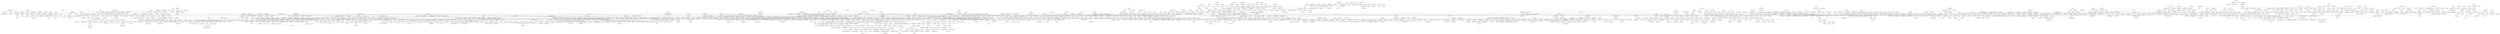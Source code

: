 strict graph "" {
	node [label="\N"];
	2	[id=2,
		label="Clinidium (Clinidium s. str.) 1813",
		level=4,
		pos="-3699.2070095582435,-3852.0507448595013",
		weight=0];
	1244	[id=1244,
		label="Clinidium 1807",
		level=4,
		pos="-3686.988994513802,-3524.524129467837",
		weight=0];
	2 -- 1244	[level=4];
	3	[id=3,
		label="None 19555",
		level=7,
		pos="-833.768552944627,8471.079488535606",
		weight=0];
	2098	[id=2098,
		label="None 19554",
		level=7,
		pos="-1036.388067493975,8258.725738888312",
		weight=0];
	3 -- 2098	[level=7];
	6	[id=6,
		label="None 51557",
		level=7,
		pos="-5628.0162284138805,-9201.012692862776",
		weight=0];
	2656	[id=2656,
		label="South American series 51554",
		level=5,
		pos="-5415.564867606268,-9026.608039819597",
		weight=0];
	6 -- 2656	[level=7];
	8	[id=8,
		label="Nymphalidae 12172",
		level=3,
		pos="-1676.5297264661524,-8517.496140068255",
		weight=0];
	373	[id=373,
		label="None 69942",
		level=3,
		pos="-1308.0341520201764,-8870.399338401567",
		weight=0];
	8 -- 373	[level=3];
	1040	[id=1040,
		label="None 12171",
		level=3,
		pos="-2134.8983204561628,-8665.11873229763",
		weight=0];
	8 -- 1040	[level=3];
	9	[id=9,
		label="None 7719",
		level=3,
		pos="-9409.832678840357,4335.658117753889",
		weight=0];
	1250	[id=1250,
		label="Parastacidae 6665",
		level=3,
		pos="-8996.840283181267,4647.0058018407035",
		weight=0];
	9 -- 1250	[level=3];
	1310	[id=1310,
		label="None 7721",
		level=3,
		pos="-9814.99228511235,4041.6765203532436",
		weight=0];
	9 -- 1310	[level=3];
	10	[id=10,
		label="Peleciina 1591",
		level=5,
		pos="-6620.309646846377,-7794.768152739509",
		weight=0];
	2137	[id=2137,
		label="Peleciini 110",
		level=5,
		pos="-6064.839561389545,-7315.708409195013",
		weight=0];
	10 -- 2137	[level=5];
	2613	[id=2613,
		label="None 1592",
		level=6,
		pos="-7056.025030747252,-8027.597513283131",
		weight=0];
	10 -- 2613	[level=6];
	2887	[id=2887,
		label="None 1597",
		level=5,
		pos="-6926.780547382436,-8321.417315759127",
		weight=0];
	10 -- 2887	[level=5];
	11	[id=11,
		label="Polemoniaceae 20812",
		level=7,
		pos="7991.639500725101,7009.98843218197",
		weight=0];
	1360	[id=1360,
		label="None 27140",
		level=6,
		pos="7769.269777733518,7325.594325429537",
		weight=0];
	11 -- 1360	[level=7];
	1571	[id=1571,
		label="Polemonioideae 23012",
		level=7,
		pos="8314.417861534961,7181.054459150912",
		weight=0];
	11 -- 1571	[level=7];
	12	[id=12,
		label="Nephrocerinae 54639",
		level=5,
		pos="643.3252252660336,-6276.998920406535",
		weight=0];
	413	[id=413,
		label="None 54637",
		level=1,
		pos="270.2556292314293,-6135.782114379132",
		weight=0];
	12 -- 413	[level=5];
	2829	[id=2829,
		label="Nephrocerus 54670",
		level=5,
		pos="217.5515419494352,-6429.905157058269",
		weight=0];
	12 -- 2829	[level=5];
	14	[id=14,
		label="Phengodidae 9204",
		level=4,
		pos="-7942.903211696985,-8290.349494014421",
		weight=0];
	1903	[id=1903,
		label="None 9198",
		level=4,
		pos="-7781.529601256021,-7959.51233993906",
		weight=0];
	14 -- 1903	[level=4];
	15	[id=15,
		label="Bembidiina 200",
		level=2,
		pos="-3569.9066786636968,-5902.7870751970195",
		weight=0];
	247	[id=247,
		label="Asaphidion 196",
		level=5,
		pos="-3379.0095654816087,-5461.963665588858",
		weight=0];
	15 -- 247	[level=5];
	352	[id=352,
		label="Bembidion 194",
		level=2,
		pos="-3005.5962487358183,-6420.899238330943",
		weight=0];
	15 -- 352	[level=2];
	878	[id=878,
		label="Bembidiini 94",
		level=2,
		pos="-4349.572404720776,-5699.577527433457",
		weight=0];
	15 -- 878	[level=2];
	17	[id=17,
		label="None 69944",
		level=3,
		pos="-1854.0901898501868,-9762.587237767397",
		weight=0];
	516	[id=516,
		label="None 69945",
		level=5,
		pos="-1566.9368833349474,-10098.617106173895",
		weight=0];
	17 -- 516	[level=5];
	2209	[id=2209,
		label="None 69946",
		level=3,
		pos="-2333.868953020045,-10077.122283031891",
		weight=0];
	17 -- 2209	[level=3];
	2607	[id=2607,
		label="None 69943",
		level=3,
		pos="-1668.501016607458,-9187.906496249745",
		weight=0];
	17 -- 2607	[level=3];
	18	[id=18,
		label="Dorylomorpha 54667",
		level=3,
		pos="2080.2932637225927,-9944.739063311146",
		weight=0];
	1550	[id=1550,
		label="Tomosvaryellini 54666",
		level=1,
		pos="1399.328752161689,-9472.797956474378",
		weight=0];
	18 -- 1550	[level=3];
	1977	[id=1977,
		label="None 56874",
		level=3,
		pos="2719.526579360536,-10213.510402911077",
		weight=0];
	18 -- 1977	[level=3];
	19	[id=19,
		label="Amphibia 14993",
		level=3,
		pos="7320.141381924894,2062.7411367477653",
		weight=0];
	1377	[id=1377,
		label="Tetrapoda 14987",
		level=3,
		pos="7238.55559952108,1586.64431630384",
		weight=0];
	19 -- 1377	[level=3];
	2420	[id=2420,
		label="None 14994",
		level=3,
		pos="7418.680163260218,2535.331943613956",
		weight=0];
	19 -- 2420	[level=3];
	20	[id=20,
		label="None 23502",
		level=7,
		pos="1868.7497286893258,-2900.446386305888",
		weight=0];
	768	[id=768,
		label="None 23504",
		level=7,
		pos="1940.6710333648668,-3043.1389539463253",
		weight=0];
	20 -- 768	[level=7];
	1733	[id=1733,
		label="Braconidae 23447",
		level=6,
		pos="1657.8137991923547,-2742.6540793429745",
		weight=0];
	20 -- 1733	[level=7];
	22	[id=22,
		label="None 16838",
		level=6,
		pos="16345.973123090087,3999.8353403381616",
		weight=0];
	2368	[id=2368,
		label="None 16836",
		level=6,
		pos="16092.004010107374,3600.6856446349752",
		weight=0];
	22 -- 2368	[level=6];
	2639	[id=2639,
		label="None 16840",
		level=6,
		pos="16312.687030592526,4353.386103883021",
		weight=0];
	22 -- 2639	[level=6];
	23	[id=23,
		label="Siphonaptera 8228",
		level=5,
		pos="-3349.6790477198724,-972.5251816336516",
		weight=0];
	2724	[id=2724,
		label="None 8225",
		level=1,
		pos="-3620.6461879936805,-830.7969280345245",
		weight=0];
	23 -- 2724	[level=5];
	25	[id=25,
		label="None 13684",
		level=6,
		pos="5736.313643255873,-4234.534109463584",
		weight=0];
	141	[id=141,
		label="None 13685",
		level=7,
		pos="5819.4455645732005,-4517.939271175023",
		weight=0];
	25 -- 141	[level=7];
	1984	[id=1984,
		label="None 13683",
		level=6,
		pos="5611.511417246551,-3949.250785788771",
		weight=0];
	25 -- 1984	[level=6];
	28	[id=28,
		label="Leptothorax 22760",
		level=4,
		pos="5274.528665427245,-6544.052247240208",
		weight=0];
	702	[id=702,
		label="Formicoxenini 22449",
		level=4,
		pos="5662.80389579611,-6770.135710843957",
		weight=0];
	28 -- 702	[level=4];
	29	[id=29,
		label="Thyreophora 15732",
		level=6,
		pos="14108.45743783178,9741.62025444298",
		weight=0];
	2132	[id=2132,
		label="None 15731",
		level=6,
		pos="13770.511687459768,9900.364336531771",
		weight=0];
	29 -- 2132	[level=6];
	2342	[id=2342,
		label="None 15734",
		level=6,
		pos="14442.124736754653,9581.922143162059",
		weight=0];
	29 -- 2342	[level=6];
	31	[id=31,
		label="subsection Australes 21649",
		level=5,
		pos="5118.538529882541,8656.43390483573",
		weight=0];
	1939	[id=1939,
		label="None 21644",
		level=5,
		pos="4753.918902457119,8804.042527832438",
		weight=0];
	31 -- 1939	[level=5];
	1969	[id=1969,
		label="None 27226",
		level=5,
		pos="5476.5231599288545,8508.135998761849",
		weight=0];
	31 -- 1969	[level=5];
	33	[id=33,
		label="Syntrophomonadaceae 59794",
		level=5,
		pos="2560.870256573415,3967.004950587144",
		weight=0];
	2859	[id=2859,
		label="Clostridiales 59688",
		level=4,
		pos="2032.5362491209698,4115.698785015569",
		weight=0];
	33 -- 2859	[level=5];
	35	[id=35,
		label="None 28922",
		level=3,
		pos="-6248.308461666424,-9899.6245992095",
		weight=0];
	739	[id=739,
		label="None 28923",
		level=3,
		pos="-6662.358719639711,-9724.665664537384",
		weight=0];
	35 -- 739	[level=3];
	783	[id=783,
		label="None 28921",
		level=4,
		pos="-6320.254766603882,-10323.186670544655",
		weight=0];
	35 -- 783	[level=4];
	36	[id=36,
		label="Opomyzoidea 10541",
		level=6,
		pos="425.7420468486595,-6608.104827082542",
		weight=0];
	1957	[id=1957,
		label="None 10627",
		level=6,
		pos="381.6660538432901,-7131.044791777006",
		weight=0];
	36 -- 1957	[level=6];
	2262	[id=2262,
		label="None 10540",
		level=6,
		pos="861.8765944969463,-6062.188080008774",
		weight=0];
	36 -- 2262	[level=6];
	37	[id=37,
		label="Urediniomycotina 20528",
		level=7,
		pos="-315.56070791839903,4618.642429124362",
		weight=0];
	1795	[id=1795,
		label="Basidiomycota 20520",
		level=5,
		pos="-150.0900903368168,4447.972519816132",
		weight=0];
	37 -- 1795	[level=7];
	38	[id=38,
		label="Staphylininae 9810",
		level=3,
		pos="-8617.446342678046,-11787.613422130311",
		weight=0];
	447	[id=447,
		label="Staphylinini 10249",
		level=4,
		pos="-8173.97741364144,-12086.360304754751",
		weight=0];
	38 -- 447	[level=4];
	782	[id=782,
		label="None 9809",
		level=3,
		pos="-9087.271223971795,-11433.40319289561",
		weight=0];
	38 -- 782	[level=3];
	39	[id=39,
		label="None 22678",
		level=6,
		pos="1389.2435226407133,-7221.444494303387",
		weight=0];
	1403	[id=1403,
		label="None 22676",
		level=7,
		pos="964.167765410801,-7752.261945245591",
		weight=0];
	39 -- 1403	[level=7];
	1751	[id=1751,
		label="None 22679",
		level=5,
		pos="1659.990952574732,-6797.720818612234",
		weight=0];
	39 -- 1751	[level=6];
	40	[id=40,
		label="None 69976",
		level=3,
		pos="887.3373424093024,-12380.753544308081",
		weight=0];
	1245	[id=1245,
		label="Dircennina 27583",
		level=3,
		pos="1474.1705999818641,-12500.92433127151",
		weight=0];
	40 -- 1245	[level=3];
	2379	[id=2379,
		label="Godyridina 27584",
		level=3,
		pos="1054.0759277315215,-12779.79992517474",
		weight=0];
	40 -- 2379	[level=3];
	2722	[id=2722,
		label="None 69975",
		level=3,
		pos="507.93531940443205,-11915.671981671641",
		weight=0];
	40 -- 2722	[level=3];
	41	[id=41,
		label="Apicotermitinae 11562",
		level=4,
		pos="-6020.956054386847,-785.5170650423167",
		weight=0];
	271	[id=271,
		label="Termitidae 11375",
		level=2,
		pos="-5375.794193714362,-687.654267952059",
		weight=0];
	41 -- 271	[level=4];
	43	[id=43,
		label="None 56939",
		level=7,
		pos="-5453.520872595412,-2896.150377405517",
		weight=0];
	674	[id=674,
		label="None 56938",
		level=7,
		pos="-5465.306869941808,-2326.907722129188",
		weight=0];
	43 -- 674	[level=7];
	44	[id=44,
		label="None 14930",
		level=6,
		pos="10351.162310255144,1724.765839424448",
		weight=0];
	1238	[id=1238,
		label="Lepidosauria 14932",
		level=7,
		pos="10639.311620588864,1885.100487720721",
		weight=0];
	44 -- 1238	[level=7];
	2067	[id=2067,
		label="Lepidosauromorpha 14917",
		level=6,
		pos="10094.70831197868,2042.083809388742",
		weight=0];
	44 -- 2067	[level=6];
	45	[id=45,
		label="Angelinae 12734",
		level=5,
		pos="-8411.893192598382,-4325.9463234396435",
		weight=0];
	2229	[id=2229,
		label="Angela 12553",
		level=5,
		pos="-8171.189581415132,-4954.036550883357",
		weight=0];
	45 -- 2229	[level=5];
	2305	[id=2305,
		label="Stenopyga 12558",
		level=7,
		pos="-7767.318438618665,-4441.849371661497",
		weight=0];
	45 -- 2305	[level=7];
	2497	[id=2497,
		label="Mantidae 12494",
		level=2,
		pos="-9203.442584632294,-3551.18616026579",
		weight=0];
	45 -- 2497	[level=5];
	47	[id=47,
		label="Sphodromantis 12787",
		level=4,
		pos="-10541.292012884012,-5505.292709249596",
		weight=0];
	2050	[id=2050,
		label="Paramantini 53070",
		level=2,
		pos="-9922.281589088716,-5640.754089992499",
		weight=0];
	47 -- 2050	[level=4];
	49	[id=49,
		label="Callichthyidae 15197",
		level=7,
		pos="5652.005097505261,3474.5692652018115",
		weight=0];
	1112	[id=1112,
		label="None 15196",
		level=7,
		pos="5675.290599609738,3163.431086828792",
		weight=0];
	49 -- 1112	[level=7];
	50	[id=50,
		label="None 15975",
		level=3,
		pos="13549.69111975058,4783.500722624252",
		weight=0];
	301	[id=301,
		label="None 15974",
		level=3,
		pos="13686.656338561948,4054.3387063762784",
		weight=0];
	50 -- 301	[level=3];
	2007	[id=2007,
		label="Artiodactyla 15976",
		level=3,
		pos="14139.884449690351,4904.8392787464445",
		weight=0];
	50 -- 2007	[level=3];
	2702	[id=2702,
		label="Cetacea 15977",
		level=6,
		pos="13324.962188008823,5386.1132349585105",
		weight=0];
	50 -- 2702	[level=6];
	51	[id=51,
		label="None 20598",
		level=3,
		pos="2596.768508671759,2692.9208352048927",
		weight=0];
	52	[id=52,
		label="None 20600",
		level=3,
		pos="2797.7592263604774,3401.2240857333536",
		weight=0];
	51 -- 52	[level=3];
	2406	[id=2406,
		label="None 20596",
		level=3,
		pos="2165.3054758361777,2463.7912524420412",
		weight=0];
	51 -- 2406	[level=3];
	2856	[id=2856,
		label="None 20602",
		level=3,
		pos="3031.22399640956,4113.493115859353",
		weight=0];
	52 -- 2856	[level=3];
	53	[id=53,
		label="Xanthopygina 10259",
		level=4,
		pos="-7723.608935145315,-12363.677417134286",
		weight=0];
	298	[id=298,
		label="Philothalpus 10281",
		level=6,
		pos="-7628.598010091516,-12786.834984332523",
		weight=0];
	53 -- 298	[level=6];
	53 -- 447	[level=4];
	2413	[id=2413,
		label="Elmas 10267",
		level=6,
		pos="-7360.284098833537,-12522.909033985137",
		weight=0];
	53 -- 2413	[level=6];
	54	[id=54,
		label="None 7706",
		level=6,
		pos="-9171.031121028993,4977.584036681384",
		weight=0];
	118	[id=118,
		label="None 7700",
		level=3,
		pos="-9434.89579364308,4791.062290035515",
		weight=0];
	54 -- 118	[level=6];
	1951	[id=1951,
		label="None 7714",
		level=6,
		pos="-8967.011365077005,5232.414442322424",
		weight=0];
	54 -- 1951	[level=6];
	55	[id=55,
		label="None 66362",
		level=7,
		pos="2192.4099373535523,-3433.665560753063",
		weight=0];
	829	[id=829,
		label="None 66361",
		level=6,
		pos="2421.9708516339188,-3148.352514366087",
		weight=0];
	55 -- 829	[level=7];
	1174	[id=1174,
		label="None 66363",
		level=7,
		pos="1986.9945057689954,-3929.5205407969815",
		weight=0];
	55 -- 1174	[level=7];
	57	[id=57,
		label="Dyschiriina 918",
		level=7,
		pos="-4581.319176568981,-3513.4541509540313",
		weight=0];
	1660	[id=1660,
		label="None 49578",
		level=7,
		pos="-4225.72106087727,-3657.9157969730863",
		weight=0];
	57 -- 1660	[level=7];
	2808	[id=2808,
		label="Clivinini 64",
		level=6,
		pos="-4786.949809576163,-3370.308526085415",
		weight=0];
	57 -- 2808	[level=7];
	58	[id=58,
		label="Subsection III 2331",
		level=5,
		pos="252.03152893506845,4156.358943782804",
		weight=0];
	1427	[id=1427,
		label="Cyanobacteria 2290",
		level=5,
		pos="-276.8120454756727,4008.3595230057895",
		weight=0];
	58 -- 1427	[level=5];
	59	[id=59,
		label="Danainae 12187",
		level=3,
		pos="-782.8042885911964,-8996.203372290785",
		weight=0];
	59 -- 373	[level=3];
	394	[id=394,
		label="Ithomiini 27570",
		level=3,
		pos="-884.3723712393396,-9620.653270552675",
		weight=0];
	59 -- 394	[level=3];
	974	[id=974,
		label="Danaini 27571",
		level=6,
		pos="-353.9897738543817,-9139.056827567281",
		weight=0];
	59 -- 974	[level=6];
	60	[id=60,
		label="Stagmatopterinae 12938",
		level=5,
		pos="-8795.62755563774,-3698.3620554373447",
		weight=0];
	60 -- 2497	[level=5];
	2909	[id=2909,
		label="Stagmatoptera 12939",
		level=5,
		pos="-7973.727586474837,-4193.026557344421",
		weight=0];
	60 -- 2909	[level=5];
	65	[id=65,
		label="Chordeumatida 8155",
		level=4,
		pos="-1925.8972109518154,1582.8116751687287",
		weight=0];
	2450	[id=2450,
		label="Nematophora 8152",
		level=4,
		pos="-2383.7264221681694,1760.1614062919505",
		weight=0];
	65 -- 2450	[level=4];
	67	[id=67,
		label="Carebara 22530",
		level=5,
		pos="4018.599037001794,-6139.143354646998",
		weight=0];
	777	[id=777,
		label="Solenopsidini 22438",
		level=4,
		pos="3602.1014167110907,-6433.545847060127",
		weight=0];
	67 -- 777	[level=5];
	69	[id=69,
		label="None 2751",
		level=7,
		pos="-6981.956273274686,8617.149360124238",
		weight=0];
	1908	[id=1908,
		label="None 2749",
		level=7,
		pos="-6958.569490222119,8384.061775591283",
		weight=0];
	69 -- 1908	[level=7];
	70	[id=70,
		label="Nepticulidae 11879",
		level=7,
		pos="-1339.5900251189985,-2693.700736564055",
		weight=0];
	2458	[id=2458,
		label="Nepticuloidea 11878",
		level=7,
		pos="-1735.1273666565503,-2858.169314718238",
		weight=0];
	70 -- 2458	[level=7];
	72	[id=72,
		label="Julida 8157",
		level=5,
		pos="-2317.7427265745005,2514.9416453188887",
		weight=0];
	2601	[id=2601,
		label="Juliformia 8156",
		level=5,
		pos="-2392.3035979378915,2067.063391769222",
		weight=0];
	72 -- 2601	[level=5];
	73	[id=73,
		label="None 9188",
		level=3,
		pos="-7317.641636177786,-7545.434728653832",
		weight=0];
	1285	[id=1285,
		label="Elateroidea 9084",
		level=3,
		pos="-7544.6495456602615,-7035.126925269179",
		weight=0];
	73 -- 1285	[level=3];
	1821	[id=1821,
		label="None 9197",
		level=3,
		pos="-7311.847841422703,-7857.553029610275",
		weight=0];
	73 -- 1821	[level=3];
	74	[id=74,
		label="Staphylinidae 9621",
		level=3,
		pos="-10282.37564644136,-8424.500562294963",
		weight=0];
	443	[id=443,
		label="None 29359",
		level=3,
		pos="-10062.986227536414,-7806.854961620686",
		weight=0];
	74 -- 443	[level=3];
	772	[id=772,
		label="None 9774",
		level=3,
		pos="-10379.750542340078,-9078.89501615293",
		weight=0];
	74 -- 772	[level=3];
	2519	[id=2519,
		label="Omaliinae group 9759",
		level=6,
		pos="-9957.939773457487,-8595.887554565259",
		weight=0];
	74 -- 2519	[level=6];
	77	[id=77,
		label="core Caryophyllales 20965",
		level=6,
		pos="7146.130570396015,6108.0898233811795",
		weight=0];
	1299	[id=1299,
		label="None 66550",
		level=6,
		pos="6934.485013255478,6511.522473121984",
		weight=0];
	77 -- 1299	[level=6];
	2565	[id=2565,
		label="None 20987",
		level=6,
		pos="7506.838497027505,6261.490163730987",
		weight=0];
	77 -- 2565	[level=6];
	79	[id=79,
		label="Phthiraptera 8237",
		level=5,
		pos="-687.6789294841452,-914.9111683613412",
		weight=0];
	1496	[id=1496,
		label="None 13869",
		level=5,
		pos="-807.1124447472059,-1075.5766224118258",
		weight=0];
	79 -- 1496	[level=5];
	1855	[id=1855,
		label="None 30259",
		level=5,
		pos="-1086.6424145227566,-495.3521625314598",
		weight=0];
	79 -- 1855	[level=5];
	81	[id=81,
		label="None 14084",
		level=7,
		pos="-2059.408581394624,1017.5482666573614",
		weight=0];
	1443	[id=1443,
		label="Capniidae 13943",
		level=7,
		pos="-2378.244262407084,1165.5801048073652",
		weight=0];
	81 -- 1443	[level=7];
	83	[id=83,
		label="Neonemertea 22644",
		level=6,
		pos="-2505.1584544147095,4176.128005695804",
		weight=0];
	1628	[id=1628,
		label="Hoplonemertea 20353",
		level=7,
		pos="-2394.934140698151,4366.853037937895",
		weight=0];
	83 -- 1628	[level=7];
	2862	[id=2862,
		label="Nemertea 2489",
		level=6,
		pos="-2733.5371967991377,3737.945842005886",
		weight=0];
	83 -- 2862	[level=6];
	85	[id=85,
		label="Eremiaphila 12603",
		level=2,
		pos="-7681.124591616804,-722.5102294651984",
		weight=0];
	2389	[id=2389,
		label="Eremiaphilidae 12497",
		level=2,
		pos="-8147.619246320084,-1204.8914847020835",
		weight=0];
	85 -- 2389	[level=2];
	86	[id=86,
		label="None 14768",
		level=6,
		pos="-6441.8107302963335,4655.615706691064",
		weight=0];
	1369	[id=1369,
		label="None 14769",
		level=6,
		pos="-6730.337916810938,4796.097938345918",
		weight=0];
	86 -- 1369	[level=6];
	2149	[id=2149,
		label="None 14767",
		level=6,
		pos="-6096.171062119277,4519.211960525101",
		weight=0];
	86 -- 2149	[level=6];
	87	[id=87,
		label="None 70409",
		level=5,
		pos="-406.9625392023197,-13043.784313186208",
		weight=0];
	2166	[id=2166,
		label="None 70408",
		level=5,
		pos="-774.805394611896,-12903.893826767748",
		weight=0];
	87 -- 2166	[level=5];
	2401	[id=2401,
		label="Argynnis 70410",
		level=5,
		pos="-90.47917748886113,-13265.923390506578",
		weight=0];
	87 -- 2401	[level=5];
	89	[id=89,
		label="None 20579",
		level=3,
		pos="1392.9933248622438,1516.6340475101588",
		weight=0];
	1611	[id=1611,
		label="Embryophytes 20582",
		level=3,
		pos="1806.3326477092392,1710.25354131706",
		weight=0];
	89 -- 1611	[level=3];
	1816	[id=1816,
		label="None 20577",
		level=3,
		pos="876.7254645060907,1312.1808175405395",
		weight=0];
	89 -- 1816	[level=3];
	91	[id=91,
		label="Brassolini 70271",
		level=5,
		pos="-649.9447733138317,-12353.890270530777",
		weight=0];
	970	[id=970,
		label="None 70270",
		level=5,
		pos="-464.42858818988634,-12021.911024502648",
		weight=0];
	91 -- 970	[level=5];
	2005	[id=2005,
		label="None 70749",
		level=5,
		pos="-592.5179133585578,-12656.624354683878",
		weight=0];
	91 -- 2005	[level=5];
	94	[id=94,
		label="Caelifera 13316",
		level=3,
		pos="-7057.609103245813,619.5855742776055",
		weight=0];
	1117	[id=1117,
		label="Orthoptera 8250",
		level=3,
		pos="-6040.609615402614,558.9969643139726",
		weight=0];
	94 -- 1117	[level=3];
	2141	[id=2141,
		label="None 13279",
		level=3,
		pos="-7955.691097122242,1096.9000556384017",
		weight=0];
	94 -- 2141	[level=3];
	96	[id=96,
		label="None 70002",
		level=7,
		pos="122.9920668068167,-10859.828095801597",
		weight=0];
	121	[id=121,
		label="Mechanitina 27575",
		level=6,
		pos="-204.91738006657226,-10442.227382705807",
		weight=0];
	96 -- 121	[level=7];
	1818	[id=1818,
		label="None 70004",
		level=7,
		pos="417.96962100386503,-11132.060912798808",
		weight=0];
	96 -- 1818	[level=7];
	98	[id=98,
		label="Basicerotini 22430",
		level=7,
		pos="3945.8331488903546,-7639.107979490035",
		weight=0];
	1291	[id=1291,
		label="dacetine tribe group 22462",
		level=5,
		pos="3786.5798764218944,-7474.826014923603",
		weight=0];
	98 -- 1291	[level=7];
	99	[id=99,
		label="None 67277",
		level=6,
		pos="22033.527559184797,7338.437132877572",
		weight=0];
	210	[id=210,
		label="Passeroidea 67278",
		level=6,
		pos="22341.924011740975,7492.962224826502",
		weight=0];
	99 -- 210	[level=6];
	2868	[id=2868,
		label="None 67950",
		level=6,
		pos="21883.8271475912,7692.240176784516",
		weight=0];
	99 -- 2868	[level=6];
	102	[id=102,
		label="Monostilifera 22641",
		level=7,
		pos="-2230.1734401610793,4842.68652146716",
		weight=0];
	102 -- 1628	[level=7];
	104	[id=104,
		label="Aconoidasida 68058",
		level=7,
		pos="2234.932568182055,1527.1580315237659",
		weight=0];
	969	[id=969,
		label="Piroplasmorida 68060",
		level=7,
		pos="2708.120554502024,1684.2322845348267",
		weight=0];
	104 -- 969	[level=7];
	2742	[id=2742,
		label="Euapicomplexa 2450",
		level=6,
		pos="1767.8084699359651,1363.7870787229213",
		weight=0];
	104 -- 2742	[level=7];
	105	[id=105,
		label="None 29295",
		level=7,
		pos="-1472.2329340221356,4815.56330039688",
		weight=0];
	785	[id=785,
		label="Ascomycota 20521",
		level=6,
		pos="-1423.2561155066883,4646.48505094488",
		weight=0];
	105 -- 785	[level=7];
	1226	[id=1226,
		label="Pezizomycotina 29296",
		level=7,
		pos="-1205.0290719353254,5091.357654349344",
		weight=0];
	105 -- 1226	[level=7];
	106	[id=106,
		label="None 76380",
		level=3,
		pos="-3097.906592619272,-10066.012346510843",
		weight=0];
	875	[id=875,
		label="None 76382",
		level=7,
		pos="-2898.72453067131,-10404.004555566862",
		weight=0];
	106 -- 875	[level=7];
	1844	[id=1844,
		label="None 76379",
		level=3,
		pos="-2700.7365523971403,-9767.353379299406",
		weight=0];
	106 -- 1844	[level=3];
	2625	[id=2625,
		label="None 76381",
		level=4,
		pos="-3509.5608771116163,-10567.701695938023",
		weight=0];
	106 -- 2625	[level=4];
	107	[id=107,
		label="None 2542",
		level=1,
		pos="-5208.863421784438,4064.556368491219",
		weight=0];
	183	[id=183,
		label="None 2543",
		level=1,
		pos="-5351.551872765109,4495.801576914877",
		weight=0];
	107 -- 183	[level=1];
	1720	[id=1720,
		label="Arachnida 2536",
		level=1,
		pos="-5868.528907582521,3995.1964185503207",
		weight=0];
	107 -- 1720	[level=1];
	110	[id=110,
		label="Maevia 3031",
		level=4,
		pos="-6804.0697034739405,12129.959174900196",
		weight=0];
	927	[id=927,
		label="Other Maevia 4504",
		level=4,
		pos="-7221.290847562411,12278.242335000252",
		weight=0];
	110 -- 927	[level=4];
	1510	[id=1510,
		label="None 3027",
		level=3,
		pos="-6325.695110213315,12013.01049884097",
		weight=0];
	110 -- 1510	[level=4];
	111	[id=111,
		label="Orconectes (Crockerinus) 7132",
		level=5,
		pos="-10457.99978536944,7890.110255894289",
		weight=0];
	2468	[id=2468,
		label="None 7131",
		level=5,
		pos="-10132.035006967228,7736.775810452468",
		weight=0];
	111 -- 2468	[level=5];
	112	[id=112,
		label="Zoantharia 17643",
		level=3,
		pos="-2314.774492722814,3553.386019493836",
		weight=0];
	383	[id=383,
		label="Anthozoa 17634",
		level=3,
		pos="-1868.2125531340812,3265.263100702315",
		weight=0];
	112 -- 383	[level=3];
	2418	[id=2418,
		label="None 17645",
		level=3,
		pos="-2194.008634341062,3844.8637913727034",
		weight=0];
	112 -- 2418	[level=3];
	113	[id=113,
		label="None 29627",
		level=7,
		pos="-575.0542841762292,-5635.226731375156",
		weight=0];
	728	[id=728,
		label="Dalcerinae 29612",
		level=6,
		pos="-865.2497506910142,-5796.295457693036",
		weight=0];
	113 -- 728	[level=7];
	1798	[id=1798,
		label="None 29628",
		level=7,
		pos="-396.69864549478206,-5899.96432084894",
		weight=0];
	113 -- 1798	[level=7];
	114	[id=114,
		label="Reptiliomorpha 14988",
		level=3,
		pos="7177.962871128993,1109.2601262873372",
		weight=0];
	114 -- 1377	[level=3];
	1536	[id=1536,
		label="None 14989",
		level=3,
		pos="7603.377252635234,1256.5343579623432",
		weight=0];
	114 -- 1536	[level=3];
	117	[id=117,
		label="Eustra 1410",
		level=5,
		pos="-6304.783742075547,-5239.318870143245",
		weight=0];
	378	[id=378,
		label="Ozaenini 156",
		level=4,
		pos="-5943.6029768634135,-5106.647316327841",
		weight=0];
	117 -- 378	[level=5];
	936	[id=936,
		label="None 7701",
		level=4,
		pos="-9843.549466854014,4913.218776510261",
		weight=0];
	118 -- 936	[level=4];
	118 -- 1250	[level=3];
	119	[id=119,
		label="Adephaga 8875",
		level=2,
		pos="-4824.33898433079,-2990.1069440156134",
		weight=0];
	1869	[id=1869,
		label="None 29300",
		level=2,
		pos="-5396.7098502619465,-3530.429929992633",
		weight=0];
	119 -- 1869	[level=2];
	2302	[id=2302,
		label="None 8865",
		level=2,
		pos="-5263.740359751525,-2770.8954421525186",
		weight=0];
	119 -- 2302	[level=2];
	120	[id=120,
		label="Paracanthopterygii 15093",
		level=5,
		pos="4815.168863754734,4239.835597464643",
		weight=0];
	401	[id=401,
		label="Lophiiformes 21989",
		level=5,
		pos="5102.195633360157,4420.088906279063",
		weight=0];
	120 -- 401	[level=5];
	1134	[id=1134,
		label="None 15092",
		level=5,
		pos="4804.244548528113,4680.632398734793",
		weight=0];
	120 -- 1134	[level=5];
	323	[id=323,
		label="None 70000",
		level=6,
		pos="-32.92812303179925,-10280.116810919913",
		weight=0];
	121 -- 323	[level=6];
	122	[id=122,
		label="None 6453",
		level=2,
		pos="-8780.596197548022,3551.589885040871",
		weight=0];
	340	[id=340,
		label="Copepoda 6246",
		level=2,
		pos="-8140.9150969421235,3341.0357125319733",
		weight=0];
	122 -- 340	[level=2];
	807	[id=807,
		label="Poecilostomatoida 6459",
		level=2,
		pos="-8534.863801686739,4024.846911386746",
		weight=0];
	122 -- 807	[level=2];
	1021	[id=1021,
		label="Harpacticoida 6458",
		level=4,
		pos="-8964.551056868195,4184.70823189699",
		weight=0];
	122 -- 1021	[level=4];
	1565	[id=1565,
		label="Siphonostomatoida 6461",
		level=4,
		pos="-9135.936067469333,3752.2726112529567",
		weight=0];
	122 -- 1565	[level=4];
	123	[id=123,
		label="Oleriina 27582",
		level=4,
		pos="980.6538630235807,-12043.149020584688",
		weight=0];
	1624	[id=1624,
		label="Oleria 27611",
		level=4,
		pos="826.6176693151572,-11721.318480459993",
		weight=0];
	123 -- 1624	[level=4];
	123 -- 2722	[level=4];
	125	[id=125,
		label="None 6799",
		level=7,
		pos="-7690.4154867301995,9885.368603193583",
		weight=0];
	1894	[id=1894,
		label="None 6798",
		level=7,
		pos="-7759.720699775231,9593.416557205292",
		weight=0];
	125 -- 1894	[level=7];
	126	[id=126,
		label="Strepsirrhini 16295",
		level=6,
		pos="12612.780316798782,5962.0701808908325",
		weight=0];
	1003	[id=1003,
		label="Lorisiformes 16360",
		level=7,
		pos="12463.723879059557,6435.333411764299",
		weight=0];
	126 -- 1003	[level=7];
	1661	[id=1661,
		label="Lemuriformes 23814",
		level=6,
		pos="12949.85782339991,6131.619054662664",
		weight=0];
	126 -- 1661	[level=6];
	2600	[id=2600,
		label="Primates 15963",
		level=6,
		pos="12457.177176335377,5605.664645250773",
		weight=0];
	126 -- 2600	[level=6];
	127	[id=127,
		label="Actinomycetales 59965",
		level=4,
		pos="1670.2857933012353,3135.0311650470608",
		weight=0];
	442	[id=442,
		label="Actinobacteria 59583",
		level=3,
		pos="645.5987830382021,3397.5536468738865",
		weight=0];
	127 -- 442	[level=4];
	924	[id=924,
		label="Micrococcineae 60034",
		level=4,
		pos="2181.3735141541165,3283.8950518388037",
		weight=0];
	127 -- 924	[level=4];
	982	[id=982,
		label="Streptosporangineae 60074",
		level=5,
		pos="2274.6440140592044,3000.4717181090823",
		weight=0];
	127 -- 982	[level=5];
	1774	[id=1774,
		label="Pseudonocardineae 60051",
		level=5,
		pos="1774.260546045721,2627.4642838842688",
		weight=0];
	127 -- 1774	[level=5];
	128	[id=128,
		label="Chlamydopsinae 9386",
		level=7,
		pos="-8241.90060561881,-9796.176248792806",
		weight=0];
	2063	[id=2063,
		label="None 9378",
		level=2,
		pos="-8046.908536998252,-9439.96244146286",
		weight=0];
	128 -- 2063	[level=7];
	129	[id=129,
		label="None 20707",
		level=3,
		pos="5932.564314846722,7055.43613840739",
		weight=0];
	885	[id=885,
		label="None 27068",
		level=3,
		pos="6272.339818395808,6778.710127262754",
		weight=0];
	129 -- 885	[level=3];
	1314	[id=1314,
		label="None 20705",
		level=3,
		pos="6055.54299474588,6635.456914760162",
		weight=0];
	129 -- 1314	[level=3];
	130	[id=130,
		label="Chalarus 54671",
		level=4,
		pos="-636.4507747541298,-6411.192274287676",
		weight=0];
	2112	[id=2112,
		label="Chalarinae 54640",
		level=3,
		pos="-260.8952304352611,-6255.8954363204675",
		weight=0];
	130 -- 2112	[level=4];
	132	[id=132,
		label="Dystactinae 12504",
		level=7,
		pos="-9303.232509168105,-2809.103032867114",
		weight=0];
	132 -- 2497	[level=7];
	133	[id=133,
		label="None 69982",
		level=7,
		pos="1395.968264985525,-13895.842750377073",
		weight=0];
	2186	[id=2186,
		label="None 69981",
		level=7,
		pos="1270.3089485911385,-13671.112226935216",
		weight=0];
	133 -- 2186	[level=7];
	134	[id=134,
		label="Fraus 11785",
		level=4,
		pos="550.4904863504637,-3738.3902324133496",
		weight=0];
	1833	[id=1833,
		label="None 11784",
		level=4,
		pos="290.21925871555055,-3414.3877035114706",
		weight=0];
	134 -- 1833	[level=4];
	136	[id=136,
		label="Buthidae 6082",
		level=4,
		pos="-7574.9662344590815,6302.68536521196",
		weight=0];
	1949	[id=1949,
		label="Buthoidea 6151",
		level=4,
		pos="-7194.955425098271,6152.64410300651",
		weight=0];
	136 -- 1949	[level=4];
	137	[id=137,
		label="None 57752",
		level=5,
		pos="6759.253256813958,5222.216733484093",
		weight=0];
	1463	[id=1463,
		label="None 52342",
		level=5,
		pos="7000.075161305756,4913.388472046912",
		weight=0];
	137 -- 1463	[level=5];
	1913	[id=1913,
		label="None 22048",
		level=5,
		pos="6424.658910806922,5360.29907176841",
		weight=0];
	137 -- 1913	[level=5];
	2288	[id=2288,
		label="None 52345",
		level=7,
		pos="6859.059562105441,5486.64492998451",
		weight=0];
	137 -- 2288	[level=7];
	139	[id=139,
		label="None 22039",
		level=7,
		pos="446.3961727815184,-2370.01340991777",
		weight=0];
	2065	[id=2065,
		label="None 22038",
		level=5,
		pos="586.1637894883136,-2143.242064329635",
		weight=0];
	139 -- 2065	[level=7];
	2128	[id=2128,
		label="None 13686",
		level=7,
		pos="6067.9361952467825,-4373.108617177615",
		weight=0];
	141 -- 2128	[level=7];
	144	[id=144,
		label="euasterids 20721",
		level=3,
		pos="7282.840598908547,7960.297425591989",
		weight=0];
	896	[id=896,
		label="euasterids II (campanulids) 20734",
		level=7,
		pos="7530.277993635322,8127.135184665569",
		weight=0];
	144 -- 896	[level=7];
	1366	[id=1366,
		label="euasterids I (lamiids) 20722",
		level=3,
		pos="7684.011156023282,7806.764023710985",
		weight=0];
	144 -- 1366	[level=3];
	2860	[id=2860,
		label="Asterids 20704",
		level=3,
		pos="6834.671067764371,7811.158584978082",
		weight=0];
	144 -- 2860	[level=3];
	145	[id=145,
		label="Muscomorpha 10453",
		level=1,
		pos="-205.7715919014588,-2865.2171562047365",
		weight=0];
	1591	[id=1591,
		label="Brachycera 10500",
		level=1,
		pos="-205.76397120294726,-2083.7068506139344",
		weight=0];
	145 -- 1591	[level=1];
	2740	[id=2740,
		label="None 10457",
		level=1,
		pos="411.3282831986793,-2971.7541742794383",
		weight=0];
	145 -- 2740	[level=1];
	147	[id=147,
		label="None 16298",
		level=6,
		pos="12359.665169238246,7373.39150116578",
		weight=0];
	379	[id=379,
		label="Catarrhini 16293",
		level=6,
		pos="12101.965437989105,7097.730597194025",
		weight=0];
	147 -- 379	[level=6];
	1222	[id=1222,
		label="Hominidae 16299",
		level=6,
		pos="12615.5559690783,7653.312995887644",
		weight=0];
	147 -- 1222	[level=6];
	148	[id=148,
		label="attine tribe group 22464",
		level=3,
		pos="4346.080062760898,-7861.595753662155",
		weight=0];
	1304	[id=1304,
		label="Blepharidattini 22436",
		level=7,
		pos="4161.593928852007,-8302.036166642674",
		weight=0];
	148 -- 1304	[level=7];
	1474	[id=1474,
		label="Myrmicinae 22221",
		level=3,
		pos="3927.4272057326934,-7119.034397242278",
		weight=0];
	148 -- 1474	[level=3];
	2520	[id=2520,
		label="Attini 22435",
		level=4,
		pos="4334.984085612952,-8771.69397496264",
		weight=0];
	148 -- 2520	[level=4];
	150	[id=150,
		label="None 13281",
		level=3,
		pos="-8571.134035310426,1221.4296235485515",
		weight=0];
	2022	[id=2022,
		label="Eumastacoidea 13282",
		level=6,
		pos="-8814.945466963703,1671.7059634090533",
		weight=0];
	150 -- 2022	[level=6];
	2043	[id=2043,
		label="None 13283",
		level=3,
		pos="-8917.353449905255,914.7043937818927",
		weight=0];
	150 -- 2043	[level=3];
	150 -- 2141	[level=3];
	151	[id=151,
		label="Acanthomyops 22343",
		level=5,
		pos="3184.696331230294,-9591.456104226001",
		weight=0];
	1754	[id=1754,
		label="None 22370",
		level=5,
		pos="2670.3265007966793,-9731.356053878479",
		weight=0];
	151 -- 1754	[level=5];
	152	[id=152,
		label="Larix 21629",
		level=7,
		pos="3342.2559470382007,8476.701747846142",
		weight=0];
	1475	[id=1475,
		label="None 27128",
		level=7,
		pos="3184.390143137116,8720.15509693308",
		weight=0];
	152 -- 1475	[level=7];
	2744	[id=2744,
		label="None 27104",
		level=6,
		pos="3393.1179636806824,8140.893482563348",
		weight=0];
	152 -- 2744	[level=7];
	154	[id=154,
		label="Catapieseini 105",
		level=7,
		pos="-3962.252821053044,-7745.267058093292",
		weight=0];
	941	[id=941,
		label="Cratocerini 51315",
		level=7,
		pos="-4226.281600828631,-7317.535703572544",
		weight=0];
	154 -- 941	[level=7];
	155	[id=155,
		label="None 69984",
		level=4,
		pos="1798.5208049675969,-13197.25297399249",
		weight=0];
	621	[id=621,
		label="None 69979",
		level=3,
		pos="1407.310607495887,-13064.287575474551",
		weight=0];
	155 -- 621	[level=4];
	2046	[id=2046,
		label="Greta 27622",
		level=4,
		pos="2181.7067890788626,-13331.277410920378",
		weight=0];
	155 -- 2046	[level=4];
	156	[id=156,
		label="Histerinae 9390",
		level=2,
		pos="-7803.916615673926,-10542.740815242822",
		weight=0];
	683	[id=683,
		label="None 9388",
		level=2,
		pos="-8148.596264937257,-10254.83073631939",
		weight=0];
	156 -- 683	[level=2];
	2086	[id=2086,
		label="None 9392",
		level=2,
		pos="-7269.721586141936,-10660.442044904757",
		weight=0];
	156 -- 2086	[level=2];
	160	[id=160,
		label="Blattidae 8282",
		level=4,
		pos="-7279.8632148409115,159.12303450588473",
		weight=0];
	2122	[id=2122,
		label="None 8281",
		level=4,
		pos="-6572.09558731133,191.63920715503636",
		weight=0];
	160 -- 2122	[level=4];
	161	[id=161,
		label="Dinosauria 14883",
		level=3,
		pos="13137.855366027039,9193.862210154315",
		weight=0];
	1350	[id=1350,
		label="Ornithischia 15723",
		level=6,
		pos="13271.620291331024,9618.125190208506",
		weight=0];
	161 -- 1350	[level=6];
	1932	[id=1932,
		label="None 14881",
		level=3,
		pos="12726.737492766935,8733.839340706088",
		weight=0];
	161 -- 1932	[level=3];
	2896	[id=2896,
		label="Saurischia 15724",
		level=3,
		pos="13625.467924606604,9004.108821370957",
		weight=0];
	161 -- 2896	[level=3];
	162	[id=162,
		label="Fungiina 19158",
		level=7,
		pos="-2402.2737978952973,5869.449939702533",
		weight=0];
	1976	[id=1976,
		label="Fungioidea 19109",
		level=7,
		pos="-2766.353971157266,6034.256235132696",
		weight=0];
	162 -- 1976	[level=7];
	2230	[id=2230,
		label="Scleractinia 17653",
		level=3,
		pos="-2056.499991226903,5718.71264455334",
		weight=0];
	162 -- 2230	[level=7];
	163	[id=163,
		label="Gnathostomata 14843",
		level=3,
		pos="2704.900126940501,367.0765276180692",
		weight=0];
	1219	[id=1219,
		label="Node 3 14840",
		level=3,
		pos="2258.3912030029396,217.97370093007618",
		weight=0];
	163 -- 1219	[level=3];
	1370	[id=1370,
		label="Node 1 14919",
		level=3,
		pos="2427.39731020487,696.5631980031635",
		weight=0];
	163 -- 1370	[level=3];
	166	[id=166,
		label="Bembidion (Ocydromus) Complex 341",
		level=5,
		pos="-2423.2771592076583,-6336.660879829394",
		weight=0];
	166 -- 352	[level=5];
	167	[id=167,
		label="Dictyoptera 8253",
		level=2,
		pos="-6038.942079133034,375.3779181025435",
		weight=0];
	505	[id=505,
		label="Mantodea 8213",
		level=2,
		pos="-6023.339966100416,85.91566788836894",
		weight=0];
	167 -- 505	[level=2];
	1553	[id=1553,
		label="Blattaria 8214",
		level=2,
		pos="-6750.091821728014,470.81529013767766",
		weight=0];
	167 -- 1553	[level=2];
	2160	[id=2160,
		label="Isoptera 8212",
		level=2,
		pos="-5590.533191602147,228.33932118907606",
		weight=0];
	167 -- 2160	[level=2];
	2579	[id=2579,
		label="Neoptera 8267",
		level=1,
		pos="-5386.384593898854,678.7131166999161",
		weight=0];
	167 -- 2579	[level=2];
	169	[id=169,
		label="Acontista 52964",
		level=4,
		pos="-10132.138440484254,-385.23465443184097",
		weight=0];
	2260	[id=2260,
		label="Acontiothespinae 52963",
		level=4,
		pos="-9535.43399745045,-505.6302181003376",
		weight=0];
	169 -- 2260	[level=4];
	170	[id=170,
		label="None 14965",
		level=3,
		pos="9619.070427239945,951.8955264241984",
		weight=0];
	953	[id=953,
		label="Sphenacodontia 14963",
		level=3,
		pos="9188.773711493275,803.800259771373",
		weight=0];
	170 -- 953	[level=3];
	2457	[id=2457,
		label="None 14967",
		level=3,
		pos="10061.045135217919,1077.8528476379738",
		weight=0];
	170 -- 2457	[level=3];
	171	[id=171,
		label="Thecostraca 6251",
		level=6,
		pos="-8642.68976539066,2840.819976178177",
		weight=0];
	562	[id=562,
		label="None 6249",
		level=6,
		pos="-8099.370318130471,2967.2429779260506",
		weight=0];
	171 -- 562	[level=6];
	2698	[id=2698,
		label="Cirripedia 8127",
		level=7,
		pos="-9133.958590695567,2979.8075008690676",
		weight=0];
	171 -- 2698	[level=7];
	172	[id=172,
		label="None 15086",
		level=5,
		pos="3974.6965211340716,4076.3056750215405",
		weight=0];
	2404	[id=2404,
		label="None 15084",
		level=5,
		pos="4209.645320891965,3796.475623444902",
		weight=0];
	172 -- 2404	[level=5];
	2555	[id=2555,
		label="Acanthomorpha 15088",
		level=5,
		pos="4150.3315049437215,4378.713010668011",
		weight=0];
	172 -- 2555	[level=5];
	173	[id=173,
		label="None 29358",
		level=3,
		pos="-10574.386106580838,-7013.804346579844",
		weight=0];
	224	[id=224,
		label="Ptiliidae 9616",
		level=4,
		pos="-11146.356735216097,-7169.33279579018",
		weight=0];
	173 -- 224	[level=4];
	440	[id=440,
		label="Staphylinoidea 9076",
		level=3,
		pos="-9959.847771770104,-7129.543125382075",
		weight=0];
	173 -- 440	[level=3];
	174	[id=174,
		label="None 70252",
		level=7,
		pos="-392.5526742380994,-10971.259668352703",
		weight=0];
	1087	[id=1087,
		label="Charaxinae 12192",
		level=6,
		pos="-698.0624438932001,-10591.024615186567",
		weight=0];
	174 -- 1087	[level=7];
	1515	[id=1515,
		label="None 70256",
		level=7,
		pos="-265.1061164826792,-11199.374170628485",
		weight=0];
	174 -- 1515	[level=7];
	175	[id=175,
		label="Atta 22490",
		level=5,
		pos="4559.193725648431,-10172.087365548387",
		weight=0];
	933	[id=933,
		label="leafcutter ants 22502",
		level=5,
		pos="4566.472376905379,-9827.631613051975",
		weight=0];
	175 -- 933	[level=5];
	176	[id=176,
		label="None 20626",
		level=3,
		pos="3371.515722302321,6182.464799414326",
		weight=0];
	1234	[id=1234,
		label="None 20628",
		level=3,
		pos="3705.6259936212264,6319.75605882422",
		weight=0];
	176 -- 1234	[level=3];
	2280	[id=2280,
		label="Spermatopsida 20622",
		level=3,
		pos="3544.8006295577075,5817.344642446854",
		weight=0];
	176 -- 2280	[level=3];
	177	[id=177,
		label="None 68875",
		level=7,
		pos="3649.391256487685,3464.04900817662",
		weight=0];
	393	[id=393,
		label="Osteoglossomorpha 15071",
		level=7,
		pos="3705.238709134157,3182.0077543045672",
		weight=0];
	177 -- 393	[level=7];
	179	[id=179,
		label="Amorphoscelis 12540",
		level=4,
		pos="-6656.792661496178,-992.8410804193543",
		weight=0];
	2926	[id=2926,
		label="Amorphoscelinae 12539",
		level=4,
		pos="-7289.868723936209,-875.6162031659278",
		weight=0];
	179 -- 2926	[level=4];
	180	[id=180,
		label="Camponotus 22316",
		level=4,
		pos="1348.0241553654118,-7600.379659627056",
		weight=0];
	2373	[id=2373,
		label="Camponotini 22300",
		level=4,
		pos="1769.8035240109537,-7786.824728150347",
		weight=0];
	180 -- 2373	[level=4];
	182	[id=182,
		label="Aleocharini 9832",
		level=5,
		pos="-7174.1949952516425,-11632.072663384919",
		weight=0];
	1460	[id=1460,
		label="Aleocharina 9874",
		level=5,
		pos="-6777.83536063511,-11795.296083719631",
		weight=0];
	182 -- 1460	[level=5];
	1480	[id=1480,
		label="None 9831",
		level=5,
		pos="-7594.5219486865635,-11491.861340840926",
		weight=0];
	182 -- 1480	[level=5];
	653	[id=653,
		label="None 2545",
		level=1,
		pos="-4948.119251288555,4715.668865141375",
		weight=0];
	183 -- 653	[level=1];
	184	[id=184,
		label="Australox Clade 51620",
		level=7,
		pos="-4085.3893051049504,-8358.783622802159",
		weight=0];
	246	[id=246,
		label="Loxandrini 51299",
		level=3,
		pos="-4691.922026676686,-8152.148972606072",
		weight=0];
	184 -- 246	[level=7];
	1505	[id=1505,
		label="None 51621",
		level=7,
		pos="-3930.2322917133233,-8805.928393910732",
		weight=0];
	184 -- 1505	[level=7];
	185	[id=185,
		label="None 20930",
		level=7,
		pos="9139.81890975106,8797.969312062874",
		weight=0];
	657	[id=657,
		label="None 20926",
		level=6,
		pos="8900.292655100719,8944.111492911838",
		weight=0];
	185 -- 657	[level=7];
	1837	[id=1837,
		label="None 20934",
		level=7,
		pos="9247.580576930675,9081.507816225527",
		weight=0];
	185 -- 1837	[level=7];
	187	[id=187,
		label="Synapsida 14845",
		level=3,
		pos="7973.368024916704,864.6111628647853",
		weight=0];
	820	[id=820,
		label="Amniota 14990",
		level=3,
		pos="8033.255411536419,1393.3719079781274",
		weight=0];
	187 -- 820	[level=3];
	1160	[id=1160,
		label="Eupelycosauria 14957",
		level=3,
		pos="8390.305911965994,1030.6602491871156",
		weight=0];
	187 -- 1160	[level=3];
	188	[id=188,
		label="None 14980",
		level=3,
		pos="5464.78630979847,1105.7390937021771",
		weight=0];
	1787	[id=1787,
		label="None 14981",
		level=3,
		pos="5447.397473463265,584.5322041297263",
		weight=0];
	188 -- 1787	[level=3];
	2084	[id=2084,
		label="None 14979",
		level=3,
		pos="5047.3004879195905,977.1499290958078",
		weight=0];
	188 -- 2084	[level=3];
	189	[id=189,
		label="Adoliadini 70200",
		level=7,
		pos="-1085.9083132900516,-11628.392714967771",
		weight=0];
	913	[id=913,
		label="None 70195",
		level=7,
		pos="-1316.8918552022071,-11221.920512897777",
		weight=0];
	189 -- 913	[level=7];
	191	[id=191,
		label="None 52654",
		level=2,
		pos="-6751.616715544552,57.9495439847609",
		weight=0];
	197	[id=197,
		label="None 52657",
		level=2,
		pos="-7279.22091334156,-440.83982197470516",
		weight=0];
	191 -- 197	[level=2];
	191 -- 505	[level=2];
	193	[id=193,
		label="Platyhelminthes 2477",
		level=7,
		pos="-3868.674259623429,3232.3684239205845",
		weight=0];
	429	[id=429,
		label="Bilateria 2459",
		level=2,
		pos="-3647.430054566852,3075.915702230398",
		weight=0];
	193 -- 429	[level=7];
	196	[id=196,
		label="Accipitridae 26375",
		level=6,
		pos="21014.750597926453,5188.234916887762",
		weight=0];
	841	[id=841,
		label="None 57763",
		level=6,
		pos="20700.70084389292,5032.226484290439",
		weight=0];
	196 -- 841	[level=6];
	1425	[id=1425,
		label="None 57865",
		level=6,
		pos="21299.726149939062,5346.99870467844",
		weight=0];
	196 -- 1425	[level=6];
	2920	[id=2920,
		label="None 52659",
		level=2,
		pos="-8054.052441383611,-865.5998280163278",
		weight=0];
	197 -- 2920	[level=2];
	200	[id=200,
		label="Oegopsida 19407",
		level=5,
		pos="-2545.2482372610257,7378.086062750255",
		weight=0];
	479	[id=479,
		label="Decapodiformes 19404",
		level=5,
		pos="-3119.3058421879277,6916.458045733116",
		weight=0];
	200 -- 479	[level=5];
	548	[id=548,
		label="Chiroteuthid families 19410",
		level=7,
		pos="-2093.4294326636355,8019.946116513888",
		weight=0];
	200 -- 548	[level=7];
	693	[id=693,
		label="Histioteuthid families 19415",
		level=7,
		pos="-2775.4336594174024,7061.257961807223",
		weight=0];
	200 -- 693	[level=7];
	746	[id=746,
		label="Enoploteuthid families 19413",
		level=5,
		pos="-2423.5937652737157,8158.747836252267",
		weight=0];
	200 -- 746	[level=5];
	803	[id=803,
		label="Gonatidae 19414",
		level=7,
		pos="-2435.492496356775,7199.69776464434",
		weight=0];
	200 -- 803	[level=7];
	906	[id=906,
		label="Lepidoteuthid families 19416",
		level=7,
		pos="-2767.594799815725,7845.627936835157",
		weight=0];
	200 -- 906	[level=7];
	938	[id=938,
		label="Onychoteuthidae 19419",
		level=7,
		pos="-2886.3836912481415,7542.425120490174",
		weight=0];
	200 -- 938	[level=7];
	1076	[id=1076,
		label="Cranchiidae 19411",
		level=6,
		pos="-1979.0961504269476,7534.061074717761",
		weight=0];
	200 -- 1076	[level=6];
	201	[id=201,
		label="Dicranophoridae 68404",
		level=5,
		pos="-4138.820728533624,4800.186325076059",
		weight=0];
	2741	[id=2741,
		label="Ploima 68387",
		level=5,
		pos="-4446.991239737978,4468.4293855370115",
		weight=0];
	201 -- 2741	[level=5];
	204	[id=204,
		label="Bacteroidetes 59602",
		level=2,
		pos="-984.247028471422,3328.7816780739477",
		weight=0];
	583	[id=583,
		label="Eubacteria 2",
		level=2,
		pos="-123.9923935784454,3329.170153545816",
		weight=0];
	204 -- 583	[level=2];
	206	[id=206,
		label="None 22228",
		level=6,
		pos="4221.826290782352,-4853.7444868597295",
		weight=0];
	508	[id=508,
		label="Dorylomorphs 22227",
		level=5,
		pos="3652.9329237767156,-5423.7978109448395",
		weight=0];
	206 -- 508	[level=6];
	1099	[id=1099,
		label="Ecitoninae 22207",
		level=6,
		pos="4860.675676283793,-4753.810065818237",
		weight=0];
	206 -- 1099	[level=6];
	209	[id=209,
		label="None 6788",
		level=7,
		pos="-8637.126132791505,9152.637256582073",
		weight=0];
	1122	[id=1122,
		label="None 6787",
		level=7,
		pos="-8434.349216705423,8985.379075413646",
		weight=0];
	209 -- 1122	[level=7];
	2883	[id=2883,
		label="None 67283",
		level=6,
		pos="22622.865123078944,7649.749086335553",
		weight=0];
	210 -- 2883	[level=6];
	211	[id=211,
		label="Rhopalocera 12026",
		level=2,
		pos="-1617.9960409343323,-7579.7633873841505",
		weight=0];
	1102	[id=1102,
		label="Papilionoidea 12027",
		level=2,
		pos="-2189.729592266956,-8099.26944907976",
		weight=0];
	211 -- 1102	[level=2];
	1981	[id=1981,
		label="None 12025",
		level=2,
		pos="-1513.790754544816,-6757.518034899557",
		weight=0];
	211 -- 1981	[level=2];
	212	[id=212,
		label="Trechitae 90",
		level=2,
		pos="-4679.065958821283,-5220.035630292853",
		weight=0];
	212 -- 878	[level=2];
	2844	[id=2844,
		label="None 89",
		level=2,
		pos="-4919.327463354182,-4768.54720957117",
		weight=0];
	212 -- 2844	[level=2];
	213	[id=213,
		label="None 15061",
		level=5,
		pos="5575.174994255627,2430.478972274906",
		weight=0];
	529	[id=529,
		label="None 15063",
		level=5,
		pos="5652.163652155575,2090.2266902566053",
		weight=0];
	213 -- 529	[level=5];
	2757	[id=2757,
		label="Otophysi 15059",
		level=5,
		pos="5189.966539503639,2577.607483746219",
		weight=0];
	213 -- 2757	[level=5];
	214	[id=214,
		label="Nanosellinae 9625",
		level=7,
		pos="-11455.59252967041,-7327.818925771945",
		weight=0];
	214 -- 224	[level=7];
	216	[id=216,
		label="Zygoballus 2920",
		level=5,
		pos="-2605.4517225191566,12483.15576527604",
		weight=0];
	2244	[id=2244,
		label="None 2874",
		level=2,
		pos="-2744.555373346177,11883.480404391117",
		weight=0];
	216 -- 2244	[level=5];
	218	[id=218,
		label="Ptycta 35174",
		level=2,
		pos="1590.483664357814,-1336.1497299244916",
		weight=0];
	1542	[id=1542,
		label="Ptyctini 50650",
		level=2,
		pos="942.5065763618995,-1235.9514900587617",
		weight=0];
	218 -- 1542	[level=2];
	220	[id=220,
		label="None 20037",
		level=7,
		pos="-2426.706189596011,8571.508864719404",
		weight=0];
	920	[id=920,
		label="Sepiolinae 20035",
		level=7,
		pos="-3060.031339805891,8465.615694520213",
		weight=0];
	220 -- 920	[level=7];
	221	[id=221,
		label="Pogonogasterini 12847",
		level=7,
		pos="-7215.3004729475815,-3844.0747361403596",
		weight=0];
	249	[id=249,
		label="Oligonicinae 12745",
		level=7,
		pos="-7333.003481722939,-3692.3092920821637",
		weight=0];
	221 -- 249	[level=7];
	223	[id=223,
		label="Theriodontia 15026",
		level=3,
		pos="11552.164122126673,582.7834558415749",
		weight=0];
	2219	[id=2219,
		label="None 15028",
		level=3,
		pos="11807.15484478641,986.0822143188324",
		weight=0];
	223 -- 2219	[level=3];
	2865	[id=2865,
		label="Therapsida 14973",
		level=3,
		pos="11170.158971320601,305.78738387255817",
		weight=0];
	223 -- 2865	[level=3];
	2773	[id=2773,
		label="Ptiliinae 9626",
		level=4,
		pos="-11194.395844953946,-7591.353477597188",
		weight=0];
	224 -- 2773	[level=4];
	225	[id=225,
		label="Glires 15957",
		level=6,
		pos="13530.818436123704,2638.573261519941",
		weight=0];
	319	[id=319,
		label="None 15956",
		level=6,
		pos="13241.801783850344,3111.927637367383",
		weight=0];
	225 -- 319	[level=6];
	1786	[id=1786,
		label="Rodentia 15959",
		level=6,
		pos="14033.437190039796,2253.8663863540796",
		weight=0];
	225 -- 1786	[level=6];
	226	[id=226,
		label="None 7748",
		level=7,
		pos="-9535.785071083874,5506.61169256082",
		weight=0];
	1942	[id=1942,
		label="Cherax 7715",
		level=7,
		pos="-9204.51154662978,5374.207470333986",
		weight=0];
	226 -- 1942	[level=7];
	227	[id=227,
		label="Tarachodidae 12757",
		level=3,
		pos="-9498.269336035435,-1440.8186726771378",
		weight=0];
	513	[id=513,
		label="Tarachodinae 52981",
		level=3,
		pos="-10418.618256339882,-1060.5610888237575",
		weight=0];
	227 -- 513	[level=3];
	1115	[id=1115,
		label="Caliridinae 12735",
		level=7,
		pos="-10219.800457580075,-1519.6571757810825",
		weight=0];
	227 -- 1115	[level=7];
	1300	[id=1300,
		label="None 52655",
		level=2,
		pos="-8325.880620909087,-1851.0093874383706",
		weight=0];
	227 -- 1300	[level=3];
	228	[id=228,
		label="Podocopa 8037",
		level=5,
		pos="-7050.961144070942,4135.979557954864",
		weight=0];
	1614	[id=1614,
		label="Ostracoda 6247",
		level=5,
		pos="-7370.5577757217825,3666.30150604108",
		weight=0];
	228 -- 1614	[level=5];
	2923	[id=2923,
		label="Podocopida 8041",
		level=5,
		pos="-6762.163080657089,4418.405507128853",
		weight=0];
	228 -- 2923	[level=5];
	230	[id=230,
		label="Old World 3022",
		level=5,
		pos="-5213.242391091988,11386.040787606102",
		weight=0];
	1028	[id=1028,
		label="Trite 3024",
		level=5,
		pos="-5485.606021852983,11666.129960752294",
		weight=0];
	230 -- 1028	[level=5];
	2411	[id=2411,
		label="None 3021",
		level=3,
		pos="-4866.947528601088,11241.76448984798",
		weight=0];
	230 -- 2411	[level=5];
	231	[id=231,
		label="None 8338",
		level=5,
		pos="-10509.614060597574,-189.42738508193062",
		weight=0];
	1500	[id=1500,
		label="Blaberinae 8298",
		level=5,
		pos="-10390.010625117879,100.98063205282166",
		weight=0];
	231 -- 1500	[level=5];
	233	[id=233,
		label="Actinothoe 18301",
		level=4,
		pos="661.9216723060255,4793.238833698007",
		weight=0];
	975	[id=975,
		label="Sagartiidae 17975",
		level=4,
		pos="1296.198556800126,5293.833348426277",
		weight=0];
	233 -- 975	[level=4];
	234	[id=234,
		label="Amerilox clade 51619",
		level=4,
		pos="-4590.359757906189,-8499.39782823649",
		weight=0];
	234 -- 246	[level=4];
	543	[id=543,
		label="Western Hemisphere Loxandrus 52155",
		level=4,
		pos="-4467.126229330201,-8954.506743133015",
		weight=0];
	234 -- 543	[level=4];
	1545	[id=1545,
		label="Stolonis 51491",
		level=5,
		pos="-4713.09697416307,-8789.936382356651",
		weight=0];
	234 -- 1545	[level=5];
	1872	[id=1872,
		label="Adrimus 51483",
		level=5,
		pos="-4223.020743144507,-8654.848858380785",
		weight=0];
	234 -- 1872	[level=5];
	236	[id=236,
		label="Elopomorpha 15073",
		level=7,
		pos="4251.663225827496,3001.129897913242",
		weight=0];
	1645	[id=1645,
		label="None 15072",
		level=5,
		pos="4104.569435952319,2578.8543707657723",
		weight=0];
	236 -- 1645	[level=7];
	237	[id=237,
		label="Miscellaneous salticids with a fixed embolus 2852",
		level=3,
		pos="-4703.437308140538,10603.307152515627",
		weight=0];
	2408	[id=2408,
		label="World wide 3016",
		level=3,
		pos="-5201.768625966804,10752.174856784532",
		weight=0];
	237 -- 2408	[level=3];
	237 -- 2411	[level=3];
	2448	[id=2448,
		label="Unidentates 2845",
		level=2,
		pos="-4367.933320997765,10052.515747763653",
		weight=0];
	237 -- 2448	[level=3];
	238	[id=238,
		label="Formicini 22301",
		level=4,
		pos="2374.460978067367,-8264.349706819687",
		weight=0];
	337	[id=337,
		label="Proformica 22331",
		level=4,
		pos="1849.4457433369284,-8442.463681801768",
		weight=0];
	238 -- 337	[level=4];
	1168	[id=1168,
		label="formicine tribe group 22312",
		level=3,
		pos="2258.439709072679,-7645.826453669096",
		weight=0];
	238 -- 1168	[level=4];
	242	[id=242,
		label="Old World 5464",
		level=2,
		pos="-6924.5560556571845,11053.16615811398",
		weight=0];
	2476	[id=2476,
		label="Pseudicius 2984",
		level=2,
		pos="-6432.469501028997,10909.585446105859",
		weight=0];
	242 -- 2476	[level=2];
	244	[id=244,
		label="Omoglymmiina 1797",
		level=2,
		pos="-4162.036059464375,-4381.618152087629",
		weight=0];
	406	[id=406,
		label="Rhysodini 67",
		level=2,
		pos="-4811.597495090999,-4098.570389742301",
		weight=0];
	244 -- 406	[level=2];
	1516	[id=1516,
		label="Omoglymmius 2013",
		level=2,
		pos="-4211.071783381608,-5034.095225698864",
		weight=0];
	244 -- 1516	[level=2];
	245	[id=245,
		label="None 76529",
		level=5,
		pos="-3948.6174026700446,-10702.959486256483",
		weight=0];
	1914	[id=1914,
		label="Eurema (Eurema) 76392",
		level=5,
		pos="-3871.7526611518247,-11194.773224199298",
		weight=0];
	245 -- 1914	[level=5];
	2712	[id=2712,
		label="None 76391",
		level=5,
		pos="-3998.1994034706845,-10456.414020377524",
		weight=0];
	245 -- 2712	[level=5];
	419	[id=419,
		label="Gondwanalox clade 51599",
		level=3,
		pos="-5093.124907301475,-7310.281867231221",
		weight=0];
	246 -- 419	[level=3];
	614	[id=614,
		label="Oligonicini 12837",
		level=7,
		pos="-7230.565349294857,-4291.533076729794",
		weight=0];
	249 -- 614	[level=7];
	2047	[id=2047,
		label="Thespidae 12758",
		level=3,
		pos="-7553.263828238015,-2835.600446216531",
		weight=0];
	249 -- 2047	[level=7];
	250	[id=250,
		label="Eudorylas 54653",
		level=1,
		pos="1683.6674859716488,-10115.911303678988",
		weight=0];
	533	[id=533,
		label="None 54652",
		level=1,
		pos="1311.8866244545266,-9635.9980611795",
		weight=0];
	250 -- 533	[level=1];
	253	[id=253,
		label="Nymphalini 70222",
		level=7,
		pos="-3025.8111955693803,-11446.425635636431",
		weight=0];
	2815	[id=2815,
		label="None 70210",
		level=5,
		pos="-3109.4094176324675,-11253.469527694426",
		weight=0];
	253 -- 2815	[level=7];
	254	[id=254,
		label="Elateriformia 9079",
		level=3,
		pos="-7725.26927779417,-6515.7168194617125",
		weight=0];
	254 -- 1285	[level=3];
	2156	[id=2156,
		label="Dascilloidea 9081",
		level=7,
		pos="-7474.805510468893,-6371.126734020935",
		weight=0];
	254 -- 2156	[level=7];
	2456	[id=2456,
		label="None 9078",
		level=3,
		pos="-7966.040987033347,-6078.295872915983",
		weight=0];
	254 -- 2456	[level=3];
	2651	[id=2651,
		label="Scirtoidea 9080",
		level=7,
		pos="-7967.367308398913,-7190.783192617154",
		weight=0];
	254 -- 2651	[level=7];
	255	[id=255,
		label="Rivetinini 53080",
		level=4,
		pos="-10759.546626042838,-3868.7802118829545",
		weight=0];
	1476	[id=1476,
		label="Rivetina 12815",
		level=4,
		pos="-11347.279667608967,-3990.756301143161",
		weight=0];
	255 -- 1476	[level=4];
	1768	[id=1768,
		label="Miomantinae 12762",
		level=2,
		pos="-10090.667310988863,-3743.0155070869378",
		weight=0];
	255 -- 1768	[level=4];
	257	[id=257,
		label="Saprininae 9380",
		level=4,
		pos="-7450.594813675475,-10336.715864440317",
		weight=0];
	292	[id=292,
		label="None 9379",
		level=4,
		pos="-7714.659546682585,-9957.24955829675",
		weight=0];
	257 -- 292	[level=4];
	259	[id=259,
		label="None 14772",
		level=6,
		pos="-7384.452963794692,5374.853442999491",
		weight=0];
	1784	[id=1784,
		label="None 14771",
		level=6,
		pos="-7121.134384196509,5233.235072004772",
		weight=0];
	259 -- 1784	[level=6];
	2569	[id=2569,
		label="Limulina 14773",
		level=7,
		pos="-7133.648223132897,5528.0410126740735",
		weight=0];
	259 -- 2569	[level=7];
	260	[id=260,
		label="None 10810",
		level=6,
		pos="500.04885434689743,-193.13636043378554",
		weight=0];
	1848	[id=1848,
		label="None 10808",
		level=6,
		pos="-142.0646007209425,-270.3270432621107",
		weight=0];
	260 -- 1848	[level=6];
	2505	[id=2505,
		label="None 10812",
		level=6,
		pos="928.1708459422822,-316.81782573695926",
		weight=0];
	260 -- 2505	[level=6];
	261	[id=261,
		label="None 3060",
		level=7,
		pos="-4244.18529760189,11427.673092789833",
		weight=0];
	863	[id=863,
		label="Miscellaneous salticids with a free embolus 2858",
		level=4,
		pos="-4143.17531137934,11074.148833288891",
		weight=0];
	261 -- 863	[level=7];
	262	[id=262,
		label="Astacidae 6667",
		level=7,
		pos="-8696.546561808815,5738.122517248214",
		weight=0];
	1165	[id=1165,
		label="Pacifastacus 6670",
		level=7,
		pos="-8655.730943273233,6034.92430219631",
		weight=0];
	262 -- 1165	[level=7];
	1499	[id=1499,
		label="Astacoidea 6666",
		level=3,
		pos="-8543.969633582015,5568.624380362881",
		weight=0];
	262 -- 1499	[level=7];
	263	[id=263,
		label="Calanoida 6452",
		level=4,
		pos="-8529.720972086114,3105.7308339567453",
		weight=0];
	263 -- 340	[level=4];
	264	[id=264,
		label="Gyrostoma 18363",
		level=5,
		pos="1285.815602128947,8447.621448761107",
		weight=0];
	1847	[id=1847,
		label="Actiniidae 18324",
		level=4,
		pos="1004.19969515011,7796.038808827047",
		weight=0];
	264 -- 1847	[level=5];
	265	[id=265,
		label="None 9007",
		level=7,
		pos="-4329.929537960414,-3101.360724172692",
		weight=0];
	2265	[id=2265,
		label="None 9005",
		level=7,
		pos="-4727.63744468864,-2848.8441267754492",
		weight=0];
	265 -- 2265	[level=7];
	266	[id=266,
		label="None 16453",
		level=6,
		pos="14582.778958341987,2372.529759220502",
		weight=0];
	266 -- 1786	[level=6];
	2589	[id=2589,
		label="Suborder Myodonta 50665",
		level=6,
		pos="15087.100425659435,2514.1757343271",
		weight=0];
	266 -- 2589	[level=6];
	267	[id=267,
		label="Paraoxypilinae 12543",
		level=7,
		pos="-7513.369192327362,-1300.6538639239218",
		weight=0];
	859	[id=859,
		label="Amorphoscelidae 12498",
		level=3,
		pos="-7899.213278880976,-1548.1148938142599",
		weight=0];
	267 -- 859	[level=7];
	268	[id=268,
		label="Squamata 14933",
		level=7,
		pos="10667.613777095501,2193.2088946462445",
		weight=0];
	268 -- 1238	[level=7];
	269	[id=269,
		label="Halecostomi 68717",
		level=5,
		pos="3777.979154068396,2239.191862906825",
		weight=0];
	2131	[id=2131,
		label="Teleostei 15054",
		level=5,
		pos="3536.594389811852,2695.4532917004467",
		weight=0];
	269 -- 2131	[level=5];
	2593	[id=2593,
		label="Neopterygii 68710",
		level=5,
		pos="3441.7546558079734,2035.815855722662",
		weight=0];
	269 -- 2593	[level=5];
	270	[id=270,
		label="Anthocharidini 76415",
		level=6,
		pos="-4177.2518890403835,-9885.849768718886",
		weight=0];
	1915	[id=1915,
		label="None 76414",
		level=2,
		pos="-4016.393564027063,-9626.01932500403",
		weight=0];
	270 -- 1915	[level=6];
	2582	[id=2582,
		label="None 76448",
		level=6,
		pos="-4409.9401118605465,-10167.48023690071",
		weight=0];
	270 -- 2582	[level=6];
	808	[id=808,
		label="Termitinae 11565",
		level=3,
		pos="-5926.297806397555,-1091.8457336356748",
		weight=0];
	271 -- 808	[level=3];
	1210	[id=1210,
		label="None 11374",
		level=2,
		pos="-6112.319209348851,-625.1740381795736",
		weight=0];
	271 -- 1210	[level=2];
	1589	[id=1589,
		label="Nasutitermitinae 11564",
		level=2,
		pos="-5101.067632813116,-1034.248144993079",
		weight=0];
	271 -- 1589	[level=2];
	272	[id=272,
		label="Vespoidea 11191",
		level=3,
		pos="934.1094943953964,-3301.4027096274176",
		weight=0];
	304	[id=304,
		label="None 11187",
		level=3,
		pos="932.1680237145879,-2668.6777393977673",
		weight=0];
	272 -- 304	[level=3];
	2807	[id=2807,
		label="None 11230",
		level=3,
		pos="1018.9851833267935,-3857.748518025769",
		weight=0];
	272 -- 2807	[level=3];
	273	[id=273,
		label="Ericales 20720",
		level=6,
		pos="7129.773946591733,7546.116431840892",
		weight=0];
	2300	[id=2300,
		label="None 27141",
		level=6,
		pos="7355.060538616615,7202.565188707422",
		weight=0];
	273 -- 2300	[level=6];
	273 -- 2860	[level=6];
	274	[id=274,
		label="Endoclita 11823",
		level=2,
		pos="-911.7842328602964,-3194.9110974596842",
		weight=0];
	2624	[id=2624,
		label="Hepialidae s. str. 11789",
		level=2,
		pos="-548.5601629737716,-3969.2928394059854",
		weight=0];
	274 -- 2624	[level=2];
	276	[id=276,
		label="None 136",
		level=7,
		pos="-6287.236798881706,-7175.542920044735",
		weight=0];
	988	[id=988,
		label="Lebiomorpha 134",
		level=7,
		pos="-5835.706651547014,-6648.7862926785665",
		weight=0];
	276 -- 988	[level=7];
	279	[id=279,
		label="None 15090",
		level=5,
		pos="4471.4743616617025,4541.774699063063",
		weight=0];
	279 -- 1134	[level=5];
	279 -- 2555	[level=5];
	280	[id=280,
		label="Procambarus (Pennides) 7348",
		level=5,
		pos="-10353.529512843192,5810.339925144",
		weight=0];
	2281	[id=2281,
		label="Procambarus 6720",
		level=4,
		pos="-10348.96523044204,6322.186931039026",
		weight=0];
	280 -- 2281	[level=5];
	281	[id=281,
		label="Metacyrba-like bark dwellers 3034",
		level=5,
		pos="-5570.275198369554,12494.547090872087",
		weight=0];
	525	[id=525,
		label="None 3036",
		level=5,
		pos="-5851.803975074134,12788.494127051974",
		weight=0];
	281 -- 525	[level=5];
	1103	[id=1103,
		label="None 3033",
		level=3,
		pos="-5216.058263647286,12304.126916566693",
		weight=0];
	281 -- 1103	[level=5];
	283	[id=283,
		label="None 16808",
		level=6,
		pos="14880.017881299198,1129.5151732665042",
		weight=0];
	302	[id=302,
		label="Sciurinae 50683",
		level=7,
		pos="14752.529151266537,845.7846721256371",
		weight=0];
	283 -- 302	[level=7];
	1150	[id=1150,
		label="Sciuridae 16456",
		level=6,
		pos="14540.872974257001,1278.5424276618596",
		weight=0];
	283 -- 1150	[level=6];
	1968	[id=1968,
		label="Xerinae 50680",
		level=6,
		pos="15230.136693111319,986.0658786214682",
		weight=0];
	283 -- 1968	[level=6];
	2661	[id=2661,
		label="Callosciurinae 50690",
		level=7,
		pos="14966.4419051436,1429.8682559723866",
		weight=0];
	283 -- 2661	[level=7];
	286	[id=286,
		label="Halictophagus 66672",
		level=2,
		pos="-1500.6140685853939,-648.0440165973799",
		weight=0];
	1358	[id=1358,
		label="Halictophagidae 14514",
		level=2,
		pos="-2371.7217330935264,-628.3389998253325",
		weight=0];
	286 -- 1358	[level=2];
	287	[id=287,
		label="(A) 16963",
		level=3,
		pos="8442.896237780313,3215.161252156678",
		weight=0];
	705	[id=705,
		label="Salientia 14938",
		level=3,
		pos="8136.425748374813,3529.091464594496",
		weight=0];
	287 -- 705	[level=3];
	2839	[id=2839,
		label="(B) 16967",
		level=3,
		pos="8304.13784732221,3685.6238633206153",
		weight=0];
	287 -- 2839	[level=3];
	288	[id=288,
		label="Tarachodes 12886",
		level=4,
		pos="-11072.316983730143,-1547.1627948694857",
		weight=0];
	288 -- 513	[level=4];
	1857	[id=1857,
		label="Tarachodes (Tarachodes) 56458",
		level=4,
		pos="-11130.901376978696,-2180.747115937847",
		weight=0];
	288 -- 1857	[level=4];
	289	[id=289,
		label="Bembidion (Antiperyphus) complex 23710",
		level=7,
		pos="-2568.4594268140477,-6889.96637542984",
		weight=0];
	289 -- 352	[level=7];
	290	[id=290,
		label="Suinae 51862",
		level=5,
		pos="14999.156693212379,4197.180491101476",
		weight=0];
	1931	[id=1931,
		label="Suidae 30339",
		level=5,
		pos="14600.363918883018,4334.096741073013",
		weight=0];
	290 -- 1931	[level=5];
	291	[id=291,
		label="Tylopoda 50862",
		level=6,
		pos="14188.091107702718,5398.26682586988",
		weight=0];
	1528	[id=1528,
		label="None 52108",
		level=7,
		pos="14164.939764016548,5876.774086952119",
		weight=0];
	291 -- 1528	[level=7];
	291 -- 2007	[level=6];
	363	[id=363,
		label="None 9381",
		level=5,
		pos="-7218.608458778397,-10180.277121451832",
		weight=0];
	292 -- 363	[level=5];
	292 -- 2063	[level=4];
	293	[id=293,
		label="None 15261",
		level=7,
		pos="6985.209084860645,3425.9277784987275",
		weight=0];
	498	[id=498,
		label="None 15259",
		level=6,
		pos="6749.97275563113,3678.8687157697054",
		weight=0];
	293 -- 498	[level=7];
	1457	[id=1457,
		label="None 15267",
		level=7,
		pos="7273.716551718224,3567.4666572506894",
		weight=0];
	293 -- 1457	[level=7];
	296	[id=296,
		label="None 22104",
		level=5,
		pos="2429.068025058081,-3724.955320096347",
		weight=0];
	321	[id=321,
		label="None 22103",
		level=5,
		pos="2306.013440830582,-4439.768674616416",
		weight=0];
	296 -- 321	[level=5];
	2632	[id=2632,
		label="Apidae 22101",
		level=5,
		pos="2596.697034238048,-3290.3452298788407",
		weight=0];
	296 -- 2632	[level=5];
	297	[id=297,
		label="Paleodictyoptera 8260",
		level=4,
		pos="-7205.123581604792,1561.8312408224954",
		weight=0];
	472	[id=472,
		label="Paleodictyopteroidea 8264",
		level=4,
		pos="-6542.18472898132,1441.519598543665",
		weight=0];
	297 -- 472	[level=4];
	2903	[id=2903,
		label="None 13465",
		level=5,
		pos="-7803.663470159843,1681.0889888716868",
		weight=0];
	297 -- 2903	[level=5];
	1974	[id=1974,
		label="None 57395",
		level=6,
		pos="-7335.680232877798,-13015.430874236714",
		weight=0];
	298 -- 1974	[level=6];
	299	[id=299,
		label="Tomoceridae 10342",
		level=5,
		pos="-6176.032434398905,1794.1426006227505",
		weight=0];
	435	[id=435,
		label="None 10341",
		level=5,
		pos="-6286.050942547149,2069.261102341087",
		weight=0];
	299 -- 435	[level=5];
	300	[id=300,
		label="None 50653",
		level=2,
		pos="-427.7192335936715,-566.1816842675183",
		weight=0];
	362	[id=362,
		label="Psocetae 30220",
		level=2,
		pos="-832.7706379455985,-348.12436674793815",
		weight=0];
	300 -- 362	[level=2];
	1106	[id=1106,
		label="Psocidae 14482",
		level=2,
		pos="229.0253452923738,-657.3919637261556",
		weight=0];
	300 -- 1106	[level=2];
	611	[id=611,
		label="None 15979",
		level=6,
		pos="13948.748780953698,3553.0113040723927",
		weight=0];
	301 -- 611	[level=6];
	1711	[id=1711,
		label="None 15972",
		level=3,
		pos="13205.230354858179,3936.441043062124",
		weight=0];
	301 -- 1711	[level=3];
	303	[id=303,
		label="None 22063",
		level=5,
		pos="1308.8165225734815,-3998.102321307524",
		weight=0];
	1619	[id=1619,
		label="None 22062",
		level=5,
		pos="1315.015746799625,-3660.979503730684",
		weight=0];
	303 -- 1619	[level=5];
	2907	[id=2907,
		label="None 22064",
		level=5,
		pos="1631.3729495274501,-4134.3383103525",
		weight=0];
	303 -- 2907	[level=5];
	461	[id=461,
		label="Aculeata 11184",
		level=3,
		pos="1143.471512026703,-2444.613342363667",
		weight=0];
	304 -- 461	[level=3];
	2531	[id=2531,
		label="Apoidea 11190",
		level=5,
		pos="1177.1581910614768,-3010.4435146945666",
		weight=0];
	304 -- 2531	[level=5];
	305	[id=305,
		label="Lyssomaninae 2835",
		level=2,
		pos="-4843.995613778525,8591.792006607344",
		weight=0];
	471	[id=471,
		label="Salticidae 2677",
		level=1,
		pos="-5077.090595473452,8835.20875833965",
		weight=0];
	305 -- 471	[level=2];
	1261	[id=1261,
		label="New World 3007",
		level=2,
		pos="-5193.464774336515,8140.188028907957",
		weight=0];
	305 -- 1261	[level=2];
	306	[id=306,
		label="Phassus 11804",
		level=5,
		pos="-748.0376639357656,-4563.615372470848",
		weight=0];
	306 -- 2624	[level=5];
	308	[id=308,
		label="None 57231",
		level=7,
		pos="19565.805491327377,4378.677826044408",
		weight=0];
	718	[id=718,
		label="None 57244",
		level=7,
		pos="19834.656162366413,4521.961961866728",
		weight=0];
	308 -- 718	[level=7];
	1006	[id=1006,
		label="None 57243",
		level=6,
		pos="19299.166614093025,4235.469939543812",
		weight=0];
	308 -- 1006	[level=7];
	310	[id=310,
		label="Acanthostichus 22629",
		level=5,
		pos="4391.7530930164585,-5312.431367299042",
		weight=0];
	2897	[id=2897,
		label="Cerapachyinae 22935",
		level=5,
		pos="4024.22912917827,-5145.143270070966",
		weight=0];
	310 -- 2897	[level=5];
	311	[id=311,
		label="Mago 2864",
		level=5,
		pos="-6361.298229938544,9320.638629451367",
		weight=0];
	738	[id=738,
		label="Amycinae 2839",
		level=5,
		pos="-6051.47999470923,9492.441446176024",
		weight=0];
	311 -- 738	[level=5];
	312	[id=312,
		label="Sphenacodontoidea 14971",
		level=3,
		pos="10730.523173651285,475.98252855129806",
		weight=0];
	877	[id=877,
		label="None 14969",
		level=3,
		pos="10308.273382954874,675.3972213817156",
		weight=0];
	312 -- 877	[level=3];
	312 -- 2865	[level=3];
	315	[id=315,
		label="Thitarodes 11817",
		level=4,
		pos="-1076.360499617282,-4257.8723519186",
		weight=0];
	315 -- 2624	[level=4];
	316	[id=316,
		label="subsection Pinaster 27107",
		level=7,
		pos="4826.5701706176205,7876.709567743455",
		weight=0];
	2246	[id=2246,
		label="section Pinus 27105",
		level=7,
		pos="4771.648012938127,8203.622244926657",
		weight=0];
	316 -- 2246	[level=7];
	2013	[id=2013,
		label="None 15955",
		level=3,
		pos="12901.188501294013,3509.942812740708",
		weight=0];
	319 -- 2013	[level=6];
	2292	[id=2292,
		label="Macroscelididae 15960",
		level=7,
		pos="13521.599337623926,3266.2687680465147",
		weight=0];
	319 -- 2292	[level=7];
	320	[id=320,
		label="None 13864",
		level=5,
		pos="3169.5838706733216,-1688.1448522949277",
		weight=0];
	651	[id=651,
		label="Geomydoecus 13866",
		level=6,
		pos="3240.537312148989,-2010.4740876787428",
		weight=0];
	320 -- 651	[level=6];
	1061	[id=1061,
		label="Neotrichodectinae 13924",
		level=5,
		pos="2665.944525374626,-1562.209518532143",
		weight=0];
	320 -- 1061	[level=5];
	2286	[id=2286,
		label="Thomomydoecus 13865",
		level=5,
		pos="3670.204266065479,-1830.5457612116975",
		weight=0];
	320 -- 2286	[level=5];
	691	[id=691,
		label="Apidae sensu lato 11193",
		level=5,
		pos="1934.6002312482356,-4289.9352864923885",
		weight=0];
	321 -- 691	[level=5];
	322	[id=322,
		label="None 7129",
		level=5,
		pos="-9415.755493999946,7805.090559706739",
		weight=0];
	765	[id=765,
		label="None 7130",
		level=5,
		pos="-9789.316320676768,7606.698301050895",
		weight=0];
	322 -- 765	[level=5];
	1273	[id=1273,
		label="None 7135",
		level=6,
		pos="-9666.733196878084,7943.412091902089",
		weight=0];
	322 -- 1273	[level=6];
	2434	[id=2434,
		label="Orconectes 6717",
		level=5,
		pos="-9033.087635639273,7662.622726089926",
		weight=0];
	322 -- 2434	[level=5];
	1349	[id=1349,
		label="None 69972",
		level=3,
		pos="-526.3868348918585,-10165.003343713397",
		weight=0];
	323 -- 1349	[level=6];
	325	[id=325,
		label="Tylogonus 2977",
		level=7,
		pos="-2790.3117223708605,10805.358672266771",
		weight=0];
	2584	[id=2584,
		label="None 2923",
		level=2,
		pos="-2394.5843791895873,10297.19225647509",
		weight=0];
	325 -- 2584	[level=7];
	328	[id=328,
		label="None 29354",
		level=5,
		pos="-9629.974597072862,-7521.285341848645",
		weight=0];
	328 -- 440	[level=5];
	1819	[id=1819,
		label="Leiodidae 9618",
		level=5,
		pos="-9171.929638442147,-7769.3073722224635",
		weight=0];
	328 -- 1819	[level=5];
	330	[id=330,
		label="Neobrachinus 742",
		level=6,
		pos="-4642.803840469967,-9735.30372061943",
		weight=0];
	1002	[id=1002,
		label="None 740",
		level=6,
		pos="-4133.982245961686,-9481.37858240005",
		weight=0];
	330 -- 1002	[level=6];
	1517	[id=1517,
		label="None 756",
		level=6,
		pos="-5112.770272769694,-10130.839739061063",
		weight=0];
	330 -- 1517	[level=6];
	331	[id=331,
		label="Octopodidae 20194",
		level=4,
		pos="-4972.574138912197,7353.34282331085",
		weight=0];
	891	[id=891,
		label="Incirrata 20087",
		level=4,
		pos="-4563.962268135934,7192.323890010016",
		weight=0];
	331 -- 891	[level=4];
	332	[id=332,
		label="Hypherpes 51354",
		level=2,
		pos="-4289.082444636481,-9320.678343495192",
		weight=0];
	2258	[id=2258,
		label="Hypherpes complex 51480",
		level=2,
		pos="-4789.170297992279,-9159.59005434321",
		weight=0];
	332 -- 2258	[level=2];
	335	[id=335,
		label="Cephalopoda 19386",
		level=3,
		pos="-2581.8511322212653,4688.4783633459065",
		weight=0];
	1229	[id=1229,
		label="Orthoceratoidea 19396",
		level=3,
		pos="-2835.320766685301,5153.408796793313",
		weight=0];
	335 -- 1229	[level=3];
	1415	[id=1415,
		label="Conchifera 19381",
		level=3,
		pos="-2953.9330150167393,4531.21085566572",
		weight=0];
	335 -- 1415	[level=3];
	336	[id=336,
		label="None 15437",
		level=6,
		pos="8001.13227695895,4337.721635101993",
		weight=0];
	1860	[id=1860,
		label="Caudata 14939",
		level=6,
		pos="7866.550172084439,3934.9823599775555",
		weight=0];
	336 -- 1860	[level=6];
	2518	[id=2518,
		label="None 66417",
		level=6,
		pos="8107.731337955633,4740.428898168554",
		weight=0];
	336 -- 2518	[level=6];
	338	[id=338,
		label="Saturniidae 12075",
		level=7,
		pos="-1617.262402030337,-6607.63103467799",
		weight=0];
	2430	[id=2430,
		label="Bombycoidea 12037",
		level=7,
		pos="-1587.844421161325,-6424.854679255741",
		weight=0];
	338 -- 2430	[level=7];
	339	[id=339,
		label="None 14873",
		level=3,
		pos="11352.161162299872,6599.448644241662",
		weight=0];
	2030	[id=2030,
		label="None 14875",
		level=3,
		pos="11589.498009398692,7227.900669962799",
		weight=0];
	339 -- 2030	[level=3];
	2213	[id=2213,
		label="None 14871",
		level=3,
		pos="11373.44700557321,5960.770111751713",
		weight=0];
	339 -- 2213	[level=3];
	1817	[id=1817,
		label="Crustacea 2529",
		level=2,
		pos="-7605.375691752481,3203.350409989529",
		weight=0];
	340 -- 1817	[level=2];
	342	[id=342,
		label="Opisthoteuthis 20106",
		level=5,
		pos="-4675.78138488043,7860.164874949517",
		weight=0];
	559	[id=559,
		label="Opisthoteuthidae 20089",
		level=5,
		pos="-4529.837808657391,7519.1089100426425",
		weight=0];
	342 -- 559	[level=5];
	343	[id=343,
		label="None 67290",
		level=6,
		pos="24451.48591772132,7731.139289502249",
		weight=0];
	2407	[id=2407,
		label="Icteridae 67292",
		level=7,
		pos="24711.401935639657,7884.796934185442",
		weight=0];
	343 -- 2407	[level=7];
	2559	[id=2559,
		label="None 67289",
		level=6,
		pos="24193.25414133566,8009.576536915248",
		weight=0];
	343 -- 2559	[level=6];
	344	[id=344,
		label="Camelidae 30342",
		level=7,
		pos="14267.727650980029,6200.876962521408",
		weight=0];
	344 -- 1528	[level=7];
	346	[id=346,
		label="Caryophyllioidea 19019",
		level=3,
		pos="-1101.8185108077748,6655.2428740237065",
		weight=0];
	2502	[id=2502,
		label="Caryophylliidae 19023",
		level=4,
		pos="-1046.752155579895,6963.8873870115585",
		weight=0];
	346 -- 2502	[level=4];
	2610	[id=2610,
		label="Caryophylliina 19161",
		level=3,
		pos="-1677.3803213187655,6321.926682483931",
		weight=0];
	346 -- 2610	[level=3];
	348	[id=348,
		label="Hylidae 16950",
		level=4,
		pos="9742.35249875199,4811.687394119452",
		weight=0];
	546	[id=546,
		label="None 16949",
		level=3,
		pos="9378.810264533351,4499.9202431154645",
		weight=0];
	348 -- 546	[level=4];
	669	[id=669,
		label="Hylinae 17080",
		level=4,
		pos="9709.648126451808,5197.25420161378",
		weight=0];
	348 -- 669	[level=4];
	349	[id=349,
		label="Chiroteuthidae 19451",
		level=7,
		pos="-1745.629785298434,8484.503664589552",
		weight=0];
	349 -- 548	[level=7];
	350	[id=350,
		label="None 6786",
		level=6,
		pos="-8269.983205191113,8757.195236629432",
		weight=0];
	350 -- 1122	[level=7];
	2655	[id=2655,
		label="None 6785",
		level=6,
		pos="-8009.906425466205,8502.38537331349",
		weight=0];
	350 -- 2655	[level=6];
	499	[id=499,
		label="Bembidion (Diplocampa) complex 23661",
		level=4,
		pos="-2347.1830445728388,-6704.108681052276",
		weight=0];
	352 -- 499	[level=4];
	795	[id=795,
		label="Bembidion (Hirmoplataphus) Complex 23647",
		level=7,
		pos="-2639.646250816808,-7057.451918919274",
		weight=0];
	352 -- 795	[level=7];
	1356	[id=1356,
		label="Bembidion (Hydrium) Complex 23646",
		level=7,
		pos="-3243.780360471026,-6762.792581540753",
		weight=0];
	352 -- 1356	[level=7];
	2576	[id=2576,
		label="Bembidion (Odontium) Complex 339",
		level=5,
		pos="-3224.0850169959335,-6594.877019543944",
		weight=0];
	352 -- 2576	[level=5];
	2922	[id=2922,
		label="Bembidion (Notaphus) 347",
		level=4,
		pos="-2529.7885274739083,-5968.206128058959",
		weight=0];
	352 -- 2922	[level=4];
	353	[id=353,
		label="Blattellidae 8287",
		level=2,
		pos="-8004.219002105134,114.11189071406018",
		weight=0];
	1647	[id=1647,
		label="Pseudophyllodromiinae 8359",
		level=4,
		pos="-8290.788085269282,-62.51396410132122",
		weight=0];
	353 -- 1647	[level=4];
	1776	[id=1776,
		label="Blattellinae 8356",
		level=2,
		pos="-7580.213202121678,-289.65781616809517",
		weight=0];
	353 -- 1776	[level=2];
	2854	[id=2854,
		label="None 8285",
		level=2,
		pos="-7509.490179862193,459.7348013200219",
		weight=0];
	353 -- 2854	[level=2];
	354	[id=354,
		label="Reptantia 6654",
		level=3,
		pos="-7939.926328789625,5248.405505636834",
		weight=0];
	1629	[id=1629,
		label="Astacidea 6655",
		level=3,
		pos="-8310.589031497417,5403.103382073931",
		weight=0];
	354 -- 1629	[level=3];
	2028	[id=2028,
		label="None 6652",
		level=3,
		pos="-7526.011330594631,5110.246988173859",
		weight=0];
	354 -- 2028	[level=3];
	355	[id=355,
		label="Cranchiinae 19540",
		level=7,
		pos="-1491.5086727598025,7695.807033627003",
		weight=0];
	355 -- 1076	[level=7];
	356	[id=356,
		label="Amphigerontiinae 50645",
		level=5,
		pos="32.96537927629763,-1008.4069989497063",
		weight=0];
	356 -- 1106	[level=5];
	357	[id=357,
		label="None 6700",
		level=3,
		pos="-8324.288843137983,6364.163608081212",
		weight=0];
	1959	[id=1959,
		label="Cambaridae 6668",
		level=3,
		pos="-8199.516570339447,5881.807596450048",
		weight=0];
	357 -- 1959	[level=3];
	2592	[id=2592,
		label="Cambarinae 6702",
		level=3,
		pos="-8769.701096913157,6540.72428697207",
		weight=0];
	357 -- 2592	[level=3];
	358	[id=358,
		label="Epiactis 18362",
		level=5,
		pos="1514.8428490509846,8149.774776696694",
		weight=0];
	358 -- 1847	[level=5];
	360	[id=360,
		label="Nectiopoda 6323",
		level=7,
		pos="-6892.513605759801,3520.2560303185796",
		weight=0];
	2195	[id=2195,
		label="Remipedia 6244",
		level=7,
		pos="-7203.862772452625,3353.3320161899032",
		weight=0];
	360 -- 2195	[level=7];
	709	[id=709,
		label="None 30219",
		level=2,
		pos="-1237.8395813731865,-120.07015393636107",
		weight=0];
	362 -- 709	[level=2];
	2837	[id=2837,
		label="Niponiinae 9382",
		level=5,
		pos="-6851.298681572272,-10034.214156467504",
		weight=0];
	363 -- 2837	[level=5];
	366	[id=366,
		label="Omoglymmius (Omoglymmius s. str.) 2056",
		level=2,
		pos="-3698.739841031473,-5200.645319219502",
		weight=0];
	366 -- 1516	[level=2];
	367	[id=367,
		label="Edwardsiidae 17710",
		level=4,
		pos="418.1476130148561,5533.506457769247",
		weight=0];
	1600	[id=1600,
		label="Edwardsia 17790",
		level=4,
		pos="591.6237958774396,4987.953123614079",
		weight=0];
	367 -- 1600	[level=4];
	2167	[id=2167,
		label="Athenaria 17706",
		level=3,
		pos="-234.11040321324074,5407.637336305067",
		weight=0];
	367 -- 2167	[level=4];
	368	[id=368,
		label="Deuterostomia 2466",
		level=3,
		pos="-2744.055846367703,2997.509888854358",
		weight=0];
	368 -- 429	[level=3];
	1572	[id=1572,
		label="Chordata 2499",
		level=3,
		pos="-2386.7443154744456,2670.0813813937375",
		weight=0];
	368 -- 1572	[level=3];
	370	[id=370,
		label="Prolasius 22350",
		level=5,
		pos="2257.229409327956,-8882.313148767844",
		weight=0];
	1980	[id=1980,
		label="Lasiini 22304",
		level=5,
		pos="2525.814120657399,-9244.684216445805",
		weight=0];
	370 -- 1980	[level=5];
	373 -- 2607	[level=3];
	374	[id=374,
		label="Kaveinga 2238",
		level=5,
		pos="-4841.377446217255,-4909.109071527465",
		weight=0];
	1417	[id=1417,
		label="Rhysodina 1795",
		level=5,
		pos="-5090.262228305954,-4390.663148938375",
		weight=0];
	374 -- 1417	[level=5];
	1941	[id=1941,
		label="Kaveinga (Kaveinga s. str.) 2250",
		level=5,
		pos="-4651.363904671691,-4552.903667496292",
		weight=0];
	374 -- 1941	[level=5];
	375	[id=375,
		label="Dugongidae 16832",
		level=6,
		pos="15716.934523316519,3444.2694585868053",
		weight=0];
	758	[id=758,
		label="Sirenia 15984",
		level=6,
		pos="15372.31636575527,2989.928126847567",
		weight=0];
	375 -- 758	[level=6];
	375 -- 2368	[level=6];
	376	[id=376,
		label="Oxyothespini 53017",
		level=4,
		pos="-10352.249959378725,-2518.515072798541",
		weight=0];
	2002	[id=2002,
		label="Oxyothespinae 12747",
		level=3,
		pos="-10249.180322268923,-3133.6026055816246",
		weight=0];
	376 -- 2002	[level=4];
	2435	[id=2435,
		label="Oxyothespis 12748",
		level=4,
		pos="-10772.291447072428,-2356.749223483703",
		weight=0];
	376 -- 2435	[level=4];
	396	[id=396,
		label="Sphaerostylus 1399",
		level=7,
		pos="-5511.763920035319,-5242.83485151338",
		weight=0];
	378 -- 396	[level=7];
	1758	[id=1758,
		label="None 155",
		level=3,
		pos="-6658.635107947633,-5149.560320187301",
		weight=0];
	378 -- 1758	[level=4];
	2852	[id=2852,
		label="Pachyteles 1405",
		level=4,
		pos="-6139.520257600989,-5380.820031518738",
		weight=0];
	378 -- 2852	[level=4];
	2510	[id=2510,
		label="None 16291",
		level=6,
		pos="12107.93980685169,6584.67225573411",
		weight=0];
	379 -- 2510	[level=6];
	382	[id=382,
		label="Zorotypus (Zorotypus) 27787",
		level=4,
		pos="-4330.049357526044,1516.0543795802193",
		weight=0];
	2191	[id=2191,
		label="Zorotypus s.l. 27785",
		level=4,
		pos="-4343.513252911896,1355.9768033055327",
		weight=0];
	382 -- 2191	[level=4];
	2858	[id=2858,
		label="Cnidaria 2461",
		level=3,
		pos="-2390.8558882678644,3378.671870539065",
		weight=0];
	383 -- 2858	[level=3];
	384	[id=384,
		label="Megasecoptera 8261",
		level=5,
		pos="-6478.937688375878,1178.4767065824499",
		weight=0];
	384 -- 472	[level=5];
	385	[id=385,
		label="Cirrata 20086",
		level=5,
		pos="-4150.770505750116,7049.450809584128",
		weight=0];
	385 -- 559	[level=5];
	2532	[id=2532,
		label="Octopoda 20083",
		level=3,
		pos="-4269.276615265061,6741.166983126635",
		weight=0];
	385 -- 2532	[level=5];
	386	[id=386,
		label="Oxyhaloinae 8304",
		level=5,
		pos="-9260.011920536945,492.0199069742946",
		weight=0];
	2614	[id=2614,
		label="None 8295",
		level=4,
		pos="-8831.772927428137,356.58064501524996",
		weight=0];
	386 -- 2614	[level=5];
	388	[id=388,
		label="Xystosomus 222",
		level=7,
		pos="-4052.291984804982,-6618.083414588733",
		weight=0];
	2083	[id=2083,
		label="None 220",
		level=7,
		pos="-3941.230478933058,-6835.389037849227",
		weight=0];
	388 -- 2083	[level=7];
	390	[id=390,
		label="None 67948",
		level=6,
		pos="20761.061140432794,7824.7125278691765",
		weight=0];
	1207	[id=1207,
		label="None 67949",
		level=6,
		pos="21117.351998989943,7689.667847334303",
		weight=0];
	390 -- 1207	[level=6];
	1708	[id=1708,
		label="None 67947",
		level=6,
		pos="20458.50888803408,7965.975451963553",
		weight=0];
	390 -- 1708	[level=6];
	391	[id=391,
		label="None 21668",
		level=6,
		pos="2654.302807107055,7162.980749942421",
		weight=0];
	1232	[id=1232,
		label="None 21669",
		level=6,
		pos="2577.6728866894246,7514.746736736997",
		weight=0];
	391 -- 1232	[level=6];
	1439	[id=1439,
		label="None 21667",
		level=6,
		pos="2804.7153442297076,6839.714675702072",
		weight=0];
	391 -- 1439	[level=6];
	392	[id=392,
		label="New World 3025",
		level=3,
		pos="-5157.525245484291,11813.480770623646",
		weight=0];
	392 -- 1103	[level=3];
	1895	[id=1895,
		label="None 3026",
		level=3,
		pos="-5728.0895041766835,11928.69306453038",
		weight=0];
	392 -- 1895	[level=3];
	392 -- 2411	[level=3];
	1704	[id=1704,
		label="None 15070",
		level=5,
		pos="3845.824880260251,2846.2361111000896",
		weight=0];
	393 -- 1704	[level=7];
	950	[id=950,
		label="Melinaeina 27574",
		level=7,
		pos="-601.2200437280393,-9848.078803938797",
		weight=0];
	394 -- 950	[level=7];
	394 -- 1349	[level=3];
	395	[id=395,
		label="Tupaia 16825",
		level=5,
		pos="11804.541226359519,6733.094416528725",
		weight=0];
	1317	[id=1317,
		label="None 50800",
		level=5,
		pos="11788.567106777193,6234.572161185586",
		weight=0];
	395 -- 1317	[level=5];
	397	[id=397,
		label="None 13286",
		level=3,
		pos="-9420.789942766334,805.2601854624403",
		weight=0];
	757	[id=757,
		label="None 13288",
		level=3,
		pos="-9822.76242015712,676.9905221488477",
		weight=0];
	397 -- 757	[level=3];
	397 -- 2043	[level=3];
	398	[id=398,
		label="Hasarius 3017",
		level=4,
		pos="-5095.828763397325,11050.704201680042",
		weight=0];
	398 -- 2408	[level=4];
	399	[id=399,
		label="None 70705",
		level=6,
		pos="2.902749443516228,-9276.9028340137",
		weight=0];
	399 -- 974	[level=6];
	1279	[id=1279,
		label="None 70712",
		level=7,
		pos="228.37827914736835,-9419.58690911306",
		weight=0];
	399 -- 1279	[level=7];
	400	[id=400,
		label="Insecta 8205",
		level=1,
		pos="-5915.697056836789,2497.1092683940647",
		weight=0];
	1148	[id=1148,
		label="Hexapoda 2528",
		level=1,
		pos="-6369.549236341574,2747.444759362836",
		weight=0];
	400 -- 1148	[level=1];
	1149	[id=1149,
		label="None 8208",
		level=1,
		pos="-5990.778753686543,1930.902859466922",
		weight=0];
	400 -- 1149	[level=1];
	484	[id=484,
		label="None 22045",
		level=5,
		pos="5395.331357532161,4581.623394047273",
		weight=0];
	401 -- 484	[level=5];
	402	[id=402,
		label="Flosculariacea 68388",
		level=7,
		pos="-4750.612145727375,4188.186029866385",
		weight=0];
	580	[id=580,
		label="Monogononta 20455",
		level=5,
		pos="-4403.996661558608,4009.759965277739",
		weight=0];
	402 -- 580	[level=7];
	403	[id=403,
		label="Vertebrata 14829",
		level=3,
		pos="526.3655213116946,629.0616706851188",
		weight=0];
	459	[id=459,
		label="Craniata 14826",
		level=3,
		pos="-159.02846514423254,1020.1517889189097",
		weight=0];
	403 -- 459	[level=3];
	1663	[id=1663,
		label="Hyperoartia 14831",
		level=6,
		pos="945.2274653604537,783.6717090770347",
		weight=0];
	403 -- 1663	[level=6];
	1689	[id=1689,
		label="Node 1 14833",
		level=3,
		pos="957.8726858270743,481.30364300312397",
		weight=0];
	403 -- 1689	[level=3];
	404	[id=404,
		label="Parvoviridae 57275",
		level=7,
		pos="971.5527683977479,2311.976158780102",
		weight=0];
	500	[id=500,
		label="Single-stranded DNA Viruses 21829",
		level=7,
		pos="609.8480733226336,2169.1050221008745",
		weight=0];
	404 -- 500	[level=7];
	405	[id=405,
		label="Elenchus 66597",
		level=5,
		pos="-973.9935496706645,-1510.4823507207261",
		weight=0];
	1714	[id=1714,
		label="Elenchidae 14516",
		level=5,
		pos="-1510.4459519304394,-993.8746073446692",
		weight=0];
	405 -- 1714	[level=5];
	634	[id=634,
		label="Carabidae 8895",
		level=2,
		pos="-5475.576587677512,-4242.783247384148",
		weight=0];
	406 -- 634	[level=2];
	406 -- 1417	[level=5];
	2736	[id=2736,
		label="Dhysorina 1794",
		level=7,
		pos="-4519.3007194411475,-3788.5010508286896",
		weight=0];
	406 -- 2736	[level=7];
	2889	[id=2889,
		label="Clinidiina 1796",
		level=3,
		pos="-4045.30520163887,-4120.718696973995",
		weight=0];
	406 -- 2889	[level=3];
	407	[id=407,
		label="None 10535",
		level=6,
		pos="254.1743609165096,-5532.303797635496",
		weight=0];
	934	[id=934,
		label="None 10539",
		level=6,
		pos="549.7093069555835,-5647.96667309331",
		weight=0];
	407 -- 934	[level=6];
	1171	[id=1171,
		label="Acalyptratae 10527",
		level=6,
		pos="557.064078085432,-4918.76982022838",
		weight=0];
	407 -- 1171	[level=6];
	408	[id=408,
		label="(I) 16983",
		level=7,
		pos="9335.070485534365,5386.444435773966",
		weight=0];
	1861	[id=1861,
		label="(H) 16981",
		level=7,
		pos="9210.285429286338,4934.6863851089",
		weight=0];
	408 -- 1861	[level=7];
	409	[id=409,
		label="None 15057",
		level=5,
		pos="4820.35680107191,2428.868573842016",
		weight=0];
	2425	[id=2425,
		label="Ostariophysi 15077",
		level=5,
		pos="4692.774514208934,2261.329669027495",
		weight=0];
	409 -- 2425	[level=5];
	409 -- 2757	[level=5];
	412	[id=412,
		label="Papilionidae 12177",
		level=6,
		pos="-1947.0248785078643,-7911.010514698548",
		weight=0];
	412 -- 1102	[level=6];
	2874	[id=2874,
		label="Parnassiinae 65387",
		level=6,
		pos="-1799.4837704869838,-8262.372807299156",
		weight=0];
	412 -- 2874	[level=6];
	1183	[id=1183,
		label="Pipunculinae 54638",
		level=1,
		pos="-70.07910766500251,-6800.960027243671",
		weight=0];
	413 -- 1183	[level=1];
	1917	[id=1917,
		label="Pipunculidae 10524",
		level=1,
		pos="21.09913841133757,-5769.82307467208",
		weight=0];
	413 -- 1917	[level=1];
	414	[id=414,
		label="None 22674",
		level=5,
		pos="1913.4829417839264,-6671.740293491272",
		weight=0];
	536	[id=536,
		label="Dolichoderinae 22202",
		level=4,
		pos="2212.293768763887,-6485.032942048022",
		weight=0];
	414 -- 536	[level=5];
	2789	[id=2789,
		label="Liometopum 22287",
		level=5,
		pos="2038.6399276788602,-7107.470740548402",
		weight=0];
	414 -- 2789	[level=5];
	415	[id=415,
		label="None 16414",
		level=7,
		pos="13378.789819104379,8064.987067722682",
		weight=0];
	1204	[id=1204,
		label="None 16412",
		level=7,
		pos="13132.359898368366,7801.107468652203",
		weight=0];
	415 -- 1204	[level=7];
	416	[id=416,
		label="None 14898",
		level=3,
		pos="11683.800151629799,4070.8039998102818",
		weight=0];
	2541	[id=2541,
		label="None 14896",
		level=3,
		pos="11654.809634063813,3565.4026268805183",
		weight=0];
	416 -- 2541	[level=3];
	2699	[id=2699,
		label="Archosauria 14900",
		level=3,
		pos="11472.79229146185,4679.4659417449475",
		weight=0];
	416 -- 2699	[level=3];
	418	[id=418,
		label="None 28716",
		level=5,
		pos="-1566.1209506201108,4411.766705502967",
		weight=0];
	1322	[id=1322,
		label="Fungi 2377",
		level=5,
		pos="-1911.3642584635354,3698.311572923226",
		weight=0];
	418 -- 1322	[level=5];
	1748	[id=1748,
		label="None 20519",
		level=5,
		pos="-965.577381557363,4499.743715498026",
		weight=0];
	418 -- 1748	[level=5];
	1744	[id=1744,
		label="Abacetini 51300",
		level=4,
		pos="-4812.380634005454,-7754.253860900431",
		weight=0];
	419 -- 1744	[level=4];
	2467	[id=2467,
		label="pterostichite grade 51493",
		level=2,
		pos="-5520.804716866388,-7148.869469521807",
		weight=0];
	419 -- 2467	[level=3];
	424	[id=424,
		label="None 76461",
		level=6,
		pos="-4225.770223397301,-13330.989271272108",
		weight=0];
	2092	[id=2092,
		label="None 76463",
		level=7,
		pos="-4008.631730265015,-13477.987850710588",
		weight=0];
	424 -- 2092	[level=7];
	2364	[id=2364,
		label="None 76459",
		level=6,
		pos="-4345.785798860338,-13052.934206076401",
		weight=0];
	424 -- 2364	[level=6];
	425	[id=425,
		label="None 19633",
		level=5,
		pos="-2279.6578819053416,8717.649868645054",
		weight=0];
	425 -- 746	[level=5];
	770	[id=770,
		label="Enoploteuthidae 19634",
		level=5,
		pos="-1889.7035211410657,9001.952764567908",
		weight=0];
	425 -- 770	[level=5];
	428	[id=428,
		label="None 20642",
		level=3,
		pos="4122.090177561396,5939.249659504869",
		weight=0];
	931	[id=931,
		label="None 20630",
		level=3,
		pos="4086.6349955651835,6452.020298758857",
		weight=0];
	428 -- 931	[level=3];
	2387	[id=2387,
		label="Angiosperms 20646",
		level=3,
		pos="4315.531883561905,5507.214695287376",
		weight=0];
	428 -- 2387	[level=3];
	2424	[id=2424,
		label="Gnetales 20645",
		level=3,
		pos="4479.61210198293,6080.770192101595",
		weight=0];
	428 -- 2424	[level=3];
	1745	[id=1745,
		label="Chaetognatha 2478",
		level=5,
		pos="-3868.038147470658,2773.949348461316",
		weight=0];
	429 -- 1745	[level=5];
	2051	[id=2051,
		label="Gastrotricha 2479",
		level=7,
		pos="-4430.577682474813,3077.6765268578156",
		weight=0];
	429 -- 2051	[level=7];
	2238	[id=2238,
		label="Rotifera 2480",
		level=5,
		pos="-3969.3999340850646,3530.6295945158226",
		weight=0];
	429 -- 2238	[level=5];
	2390	[id=2390,
		label="Ecdysozoa 2467",
		level=2,
		pos="-4703.503925541928,3255.87038431853",
		weight=0];
	429 -- 2390	[level=2];
	2730	[id=2730,
		label="Lophotrochozoa 2485",
		level=3,
		pos="-3318.070161831761,3615.132105506627",
		weight=0];
	429 -- 2730	[level=3];
	2743	[id=2743,
		label="None 2458",
		level=2,
		pos="-2999.518071436819,3145.739172556557",
		weight=0];
	429 -- 2743	[level=2];
	430	[id=430,
		label="Leiodini 29399",
		level=5,
		pos="-8666.511499834169,-9954.027301779566",
		weight=0];
	1339	[id=1339,
		label="None 29396",
		level=5,
		pos="-8744.160021206186,-9388.03830424774",
		weight=0];
	430 -- 1339	[level=5];
	431	[id=431,
		label="None 13930",
		level=5,
		pos="-4202.115032708806,918.2308361997134",
		weight=0];
	1548	[id=1548,
		label="None 13934",
		level=5,
		pos="-3708.001129260577,1044.3243077922696",
		weight=0];
	431 -- 1548	[level=5];
	2737	[id=2737,
		label="Plecoptera 8245",
		level=5,
		pos="-4779.380671834403,368.63237326249464",
		weight=0];
	431 -- 2737	[level=5];
	432	[id=432,
		label="None 23514",
		level=7,
		pos="1489.4893185061023,-3164.8124486656206",
		weight=0];
	1470	[id=1470,
		label="None 23513",
		level=7,
		pos="1538.0492284806924,-3509.7161210319327",
		weight=0];
	432 -- 1470	[level=7];
	432 -- 1733	[level=7];
	433	[id=433,
		label="myrmicine tribe group 22466",
		level=3,
		pos="4705.300351279491,-7700.3359631138865",
		weight=0];
	433 -- 1474	[level=3];
	2161	[id=2161,
		label="Tetramoriini 22440",
		level=4,
		pos="5265.202592810976,-7836.8443878263915",
		weight=0];
	433 -- 2161	[level=4];
	2118	[id=2118,
		label="Collembola 8202",
		level=5,
		pos="-6579.496286910616,2206.9845050416616",
		weight=0];
	435 -- 2118	[level=5];
	436	[id=436,
		label="None 27166",
		level=7,
		pos="7675.0871892694595,8387.338530355777",
		weight=0];
	436 -- 896	[level=7];
	437	[id=437,
		label="None 16633",
		level=7,
		pos="18503.892456800706,2993.4143458732733",
		weight=0];
	652	[id=652,
		label="None 16634",
		level=7,
		pos="18538.71398865502,3241.7821958537006",
		weight=0];
	437 -- 652	[level=7];
	2503	[id=2503,
		label="None 16632",
		level=6,
		pos="18387.22247426225,2777.8157205193866",
		weight=0];
	437 -- 2503	[level=7];
	438	[id=438,
		label="Creobroter 12627",
		level=5,
		pos="-6952.1320347064575,-2745.349551570754",
		weight=0];
	2545	[id=2545,
		label="Hymenopodinae 12622",
		level=5,
		pos="-6735.593689794402,-2455.205197998896",
		weight=0];
	438 -- 2545	[level=5];
	439	[id=439,
		label="Neolepidoptera 11719",
		level=2,
		pos="-1527.8372123770564,-2374.0192444978265",
		weight=0];
	633	[id=633,
		label="Exoporia 11881",
		level=2,
		pos="-892.074862515369,-2202.9680095844997",
		weight=0];
	439 -- 633	[level=2];
	1085	[id=1085,
		label="None 11718",
		level=2,
		pos="-2126.160841802501,-2053.7221970064948",
		weight=0];
	439 -- 1085	[level=2];
	1990	[id=1990,
		label="Heteroneura 11867",
		level=2,
		pos="-2199.2136096332624,-2697.812934005397",
		weight=0];
	439 -- 1990	[level=2];
	440 -- 443	[level=3];
	1707	[id=1707,
		label="Staphyliniformia 9074",
		level=2,
		pos="-9700.007169094524,-6788.285559677512",
		weight=0];
	440 -- 1707	[level=3];
	441	[id=441,
		label="Thoracica 8096",
		level=7,
		pos="-9256.126820097146,3430.9563868292935",
		weight=0];
	441 -- 2698	[level=7];
	442 -- 583	[level=3];
	444	[id=444,
		label="None 50730",
		level=7,
		pos="16842.34031810197,4495.084517066337",
		weight=0];
	916	[id=916,
		label="Rattus group 50729",
		level=7,
		pos="16737.402645880094,4184.304015778982",
		weight=0];
	444 -- 916	[level=7];
	445	[id=445,
		label="Hyperoliidae 16959",
		level=7,
		pos="9992.63655296371,4119.409877022099",
		weight=0];
	2485	[id=2485,
		label="None 16953",
		level=3,
		pos="9991.09302463171,3708.2219460390897",
		weight=0];
	445 -- 2485	[level=7];
	446	[id=446,
		label="Aleocharinae 9777",
		level=3,
		pos="-9264.531049283227,-10531.977655939825",
		weight=0];
	679	[id=679,
		label="None 9813",
		level=5,
		pos="-8823.49343654111,-10670.184910263037",
		weight=0];
	446 -- 679	[level=5];
	1081	[id=1081,
		label="None 9816",
		level=3,
		pos="-8940.724653486337,-10965.901211443683",
		weight=0];
	446 -- 1081	[level=3];
	1203	[id=1203,
		label="None 9776",
		level=3,
		pos="-9793.885894719435,-10291.376349756949",
		weight=0];
	446 -- 1203	[level=3];
	449	[id=449,
		label="Archostemata 8876",
		level=4,
		pos="-4449.173003587533,-2384.446365848925",
		weight=0];
	853	[id=853,
		label="Cupedidae 8999",
		level=6,
		pos="-4838.063112341141,-2540.119313120672",
		weight=0];
	449 -- 853	[level=6];
	1412	[id=1412,
		label="Ommatidae 8997",
		level=5,
		pos="-3971.253246543284,-2596.9141006901177",
		weight=0];
	449 -- 1412	[level=5];
	2004	[id=2004,
		label="None 8864",
		level=2,
		pos="-4899.506634495553,-2257.903731622964",
		weight=0];
	449 -- 2004	[level=4];
	451	[id=451,
		label="Eumalacostraca 6297",
		level=3,
		pos="-7748.683080561846,3821.360959708349",
		weight=0];
	486	[id=486,
		label="Caridoida 6302",
		level=3,
		pos="-7819.345018424544,4463.4871416553015",
		weight=0];
	451 -- 486	[level=3];
	865	[id=865,
		label="Malacostraca 6253",
		level=3,
		pos="-7899.362251600627,3511.9679541209025",
		weight=0];
	451 -- 865	[level=3];
	452	[id=452,
		label="Spartaeinae 2836",
		level=5,
		pos="-5436.709829968044,8996.846205884638",
		weight=0];
	452 -- 471	[level=5];
	1696	[id=1696,
		label="Portia 3103",
		level=5,
		pos="-5264.235947073803,9161.620765934513",
		weight=0];
	452 -- 1696	[level=5];
	453	[id=453,
		label="Hestiasula 12654",
		level=5,
		pos="-5851.682911384892,-2470.226730732982",
		weight=0];
	595	[id=595,
		label="Acromantinae 12638",
		level=5,
		pos="-6318.712883450482,-2292.7140740075615",
		weight=0];
	453 -- 595	[level=5];
	2908	[id=2908,
		label="None 14822",
		level=3,
		pos="-861.9321139829628,1076.4568865518454",
		weight=0];
	459 -- 2908	[level=3];
	460	[id=460,
		label="Neoaves 26305",
		level=3,
		pos="19155.0371988172,6033.27235745253",
		weight=0];
	551	[id=551,
		label="Neognathae 26291",
		level=3,
		pos="18904.23659372627,6532.7690345900155",
		weight=0];
	460 -- 551	[level=3];
	2573	[id=2573,
		label="None 26410",
		level=6,
		pos="19329.987839815283,6381.026693442903",
		weight=0];
	460 -- 2573	[level=6];
	2857	[id=2857,
		label="None 26306",
		level=3,
		pos="19373.747385206945,5453.193468980635",
		weight=0];
	460 -- 2857	[level=3];
	1670	[id=1670,
		label="None 22030",
		level=3,
		pos="1112.0993299308848,-2037.1764003905803",
		weight=0];
	461 -- 1670	[level=3];
	462	[id=462,
		label="None 67943",
		level=6,
		pos="19439.839866950602,7125.123107738078",
		weight=0];
	1004	[id=1004,
		label="Suboscines 26445",
		level=7,
		pos="19383.619859886996,7435.906383926694",
		weight=0];
	462 -- 1004	[level=7];
	1581	[id=1581,
		label="Passeriformes 15868",
		level=6,
		pos="19391.312701751267,6752.6401665451995",
		weight=0];
	462 -- 1581	[level=6];
	2299	[id=2299,
		label="Oscines 29222",
		level=6,
		pos="19724.577234986475,7275.02108236047",
		weight=0];
	462 -- 2299	[level=6];
	464	[id=464,
		label="None 29422",
		level=5,
		pos="-8884.047860884079,-8314.445453184151",
		weight=0];
	1502	[id=1502,
		label="Leiodinae 29395",
		level=5,
		pos="-8889.429162608156,-8805.668520223508",
		weight=0];
	464 -- 1502	[level=5];
	464 -- 1819	[level=5];
	466	[id=466,
		label="None 51625",
		level=5,
		pos="-5547.495041862436,-6938.528189634194",
		weight=0];
	466 -- 2137	[level=5];
	2700	[id=2700,
		label="Harpalinae 100",
		level=2,
		pos="-5570.948098581476,-6402.265336952104",
		weight=0];
	466 -- 2700	[level=5];
	469	[id=469,
		label="Dasydorylas 54665",
		level=5,
		pos="1037.8310265969003,-10248.243873157317",
		weight=0];
	910	[id=910,
		label="None 54655",
		level=3,
		pos="1217.097029650462,-9909.241853073863",
		weight=0];
	469 -- 910	[level=5];
	470	[id=470,
		label="None 13681",
		level=6,
		pos="5266.265031213352,-3430.3487745095126",
		weight=0];
	1455	[id=1455,
		label="None 13680",
		level=6,
		pos="5022.94300155354,-3238.752113492744",
		weight=0];
	470 -- 1455	[level=6];
	1900	[id=1900,
		label="None 13682",
		level=6,
		pos="5446.388755837003,-3684.251712938097",
		weight=0];
	470 -- 1900	[level=6];
	1922	[id=1922,
		label="None 2674",
		level=1,
		pos="-5529.125248727656,8457.5023309435",
		weight=0];
	471 -- 1922	[level=1];
	2780	[id=2780,
		label="Salticinae Division 2837",
		level=1,
		pos="-4989.174547303872,9545.017327224776",
		weight=0];
	471 -- 2780	[level=1];
	1649	[id=1649,
		label="Diaphanopterodea 8259",
		level=5,
		pos="-6330.092683077502,1613.21284227394",
		weight=0];
	472 -- 1649	[level=5];
	2637	[id=2637,
		label="Pterygota 8210",
		level=1,
		pos="-5948.417596619658,1316.482029129254",
		weight=0];
	472 -- 2637	[level=4];
	473	[id=473,
		label="None 22053",
		level=6,
		pos="-1713.1162676676265,9716.543065086624",
		weight=0];
	648	[id=648,
		label="None 22054",
		level=6,
		pos="-1225.130895573177,10021.49949686024",
		weight=0];
	473 -- 648	[level=6];
	1606	[id=1606,
		label="Habronattus 3069",
		level=6,
		pos="-2334.8647502282374,9604.490055200273",
		weight=0];
	473 -- 1606	[level=6];
	474	[id=474,
		label="Eudalaca 11792",
		level=4,
		pos="-990.3631807618048,-4399.786345675098",
		weight=0];
	474 -- 2624	[level=4];
	475	[id=475,
		label="Stagmomantinae 53085",
		level=5,
		pos="-8957.700515751942,-3237.779197479693",
		weight=0];
	866	[id=866,
		label="Stagmomantis 12786",
		level=5,
		pos="-8424.80823457911,-2840.18387161787",
		weight=0];
	475 -- 866	[level=5];
	475 -- 2497	[level=5];
	476	[id=476,
		label="Amaurobiidae 2693",
		level=2,
		pos="-6491.450247599569,7181.90750641928",
		weight=0];
	1617	[id=1617,
		label="RTA Clade 2690",
		level=1,
		pos="-5935.109019922242,7038.451154294239",
		weight=0];
	476 -- 1617	[level=2];
	477	[id=477,
		label="None 15736",
		level=6,
		pos="14776.44434354463,9443.989543028729",
		weight=0];
	1988	[id=1988,
		label="Ankylosauromorpha 15738",
		level=7,
		pos="15032.688932913536,9275.856558275143",
		weight=0];
	477 -- 1988	[level=7];
	477 -- 2342	[level=6];
	478	[id=478,
		label="Cholevinae 29406",
		level=7,
		pos="-8891.279884625697,-8145.964907073269",
		weight=0];
	478 -- 1819	[level=7];
	694	[id=694,
		label="Sepioidea 23870",
		level=6,
		pos="-3492.8720287752867,7158.926714527641",
		weight=0];
	479 -- 694	[level=6];
	1447	[id=1447,
		label="Neocoleoidea 19403",
		level=3,
		pos="-3235.244569914836,6434.915051516729",
		weight=0];
	479 -- 1447	[level=5];
	2018	[id=2018,
		label="Myopsida 52670",
		level=6,
		pos="-2787.440948186212,6605.503336730614",
		weight=0];
	479 -- 2018	[level=6];
	480	[id=480,
		label="Diapsida 14866",
		level=3,
		pos="8799.108478557297,2066.147067725972",
		weight=0];
	990	[id=990,
		label="None 14864",
		level=3,
		pos="8491.156076447342,2396.8390935243756",
		weight=0];
	480 -- 990	[level=3];
	1962	[id=1962,
		label="None 14903",
		level=3,
		pos="8939.497445424282,2521.503198374577",
		weight=0];
	480 -- 1962	[level=3];
	481	[id=481,
		label="Marmotini 16811",
		level=7,
		pos="15809.032407457116,660.4351926515426",
		weight=0];
	1620	[id=1620,
		label="None 50693",
		level=7,
		pos="16014.192650817742,351.5046733824759",
		weight=0];
	481 -- 1620	[level=7];
	2357	[id=2357,
		label="None 50681",
		level=6,
		pos="15556.783273524657,818.9883480778702",
		weight=0];
	481 -- 2357	[level=7];
	483	[id=483,
		label="None 2695",
		level=2,
		pos="-6320.588209333523,7547.349564938413",
		weight=0];
	483 -- 1617	[level=2];
	1752	[id=1752,
		label="Lycosoidea 2697",
		level=2,
		pos="-6722.002977885292,7818.419052275307",
		weight=0];
	483 -- 1752	[level=2];
	2779	[id=2779,
		label="None 21998",
		level=5,
		pos="5693.801204186304,4722.8227239101625",
		weight=0];
	484 -- 2779	[level=5];
	485	[id=485,
		label="Bunodactis 18381",
		level=4,
		pos="1832.9117221842985,7817.662381922317",
		weight=0];
	485 -- 1847	[level=4];
	610	[id=610,
		label="None 6306",
		level=3,
		pos="-7275.608232227594,4693.170955724999",
		weight=0];
	486 -- 610	[level=3];
	2618	[id=2618,
		label="Peracarida 6310",
		level=7,
		pos="-8113.2352992437145,4622.980895627228",
		weight=0];
	486 -- 2618	[level=7];
	487	[id=487,
		label="Corydalus lineage 12991",
		level=5,
		pos="-3476.2130987178934,-2451.2189677688393",
		weight=0];
	2484	[id=2484,
		label="None 12993",
		level=5,
		pos="-3408.3948703830847,-2774.1658893121316",
		weight=0];
	487 -- 2484	[level=5];
	2635	[id=2635,
		label="None 12985",
		level=5,
		pos="-3803.756633272935,-2299.854841271254",
		weight=0];
	487 -- 2635	[level=5];
	492	[id=492,
		label="Terrestrial Vertebrates 14952",
		level=3,
		pos="3988.2962505520964,1079.4107296423424",
		weight=0];
	1055	[id=1055,
		label="None 14950",
		level=3,
		pos="3959.6347187745805,573.512244233037",
		weight=0];
	492 -- 1055	[level=3];
	1491	[id=1491,
		label="None 14975",
		level=3,
		pos="4411.139627000672,1216.1513992118357",
		weight=0];
	492 -- 1491	[level=3];
	493	[id=493,
		label="None 12413",
		level=6,
		pos="-2776.342215232156,-4121.973656891683",
		weight=0];
	1129	[id=1129,
		label="Prodoxidae 11872",
		level=3,
		pos="-2554.809112306302,-3727.857726712385",
		weight=0];
	493 -- 1129	[level=6];
	1294	[id=1294,
		label="None 12415",
		level=6,
		pos="-2904.7128319097387,-4565.106526818371",
		weight=0];
	493 -- 1294	[level=6];
	495	[id=495,
		label="None 69986",
		level=3,
		pos="2541.48580610155,-12390.343274415542",
		weight=0];
	1091	[id=1091,
		label="None 69987",
		level=5,
		pos="2921.7212471604735,-12523.527560631093",
		weight=0];
	495 -- 1091	[level=5];
	2551	[id=2551,
		label="None 69985",
		level=3,
		pos="2030.113606047139,-12275.816525062117",
		weight=0];
	495 -- 2551	[level=3];
	2703	[id=2703,
		label="None 69988",
		level=4,
		pos="2712.149985443913,-12798.197393861496",
		weight=0];
	495 -- 2703	[level=4];
	496	[id=496,
		label="Calomys 16675",
		level=6,
		pos="18159.124189893508,2615.884284272581",
		weight=0];
	496 -- 2503	[level=6];
	2913	[id=2913,
		label="Phyllotini 16592",
		level=6,
		pos="17823.29165483198,2310.75147928612",
		weight=0];
	496 -- 2913	[level=6];
	497	[id=497,
		label="Habrocestum 2949",
		level=4,
		pos="-1909.6637877866904,10776.16968020281",
		weight=0];
	497 -- 2584	[level=4];
	2768	[id=2768,
		label="Old World 3875",
		level=4,
		pos="-1660.5803716281052,11093.191328906723",
		weight=0];
	497 -- 2768	[level=4];
	2070	[id=2070,
		label="None 15255",
		level=6,
		pos="6468.575679623094,3537.262005424784",
		weight=0];
	498 -- 2070	[level=6];
	812	[id=812,
		label="Bembidion (Semicampa) 344",
		level=4,
		pos="-1819.03492439116,-7143.564701231205",
		weight=0];
	499 -- 812	[level=4];
	502	[id=502,
		label="Viruses 5",
		level=4,
		pos="212.2869794532799,2314.1466773669317",
		weight=0];
	500 -- 502	[level=7];
	501	[id=501,
		label="Acanthaceae 20878",
		level=3,
		pos="9536.243016605578,8373.683572111262",
		weight=0];
	545	[id=545,
		label="None 52293",
		level=3,
		pos="9651.46770604546,7893.824091740097",
		weight=0];
	501 -- 545	[level=3];
	1332	[id=1332,
		label="core Lamiales 20860",
		level=3,
		pos="9095.667936981223,8215.881499292016",
		weight=0];
	501 -- 1332	[level=3];
	1290	[id=1290,
		label="DNA-RNA Reverse Transcribing Viruses 21831",
		level=7,
		pos="96.28685053867645,1724.874871613984",
		weight=0];
	502 -- 1290	[level=7];
	1524	[id=1524,
		label="Life on Earth 1",
		level=2,
		pos="-353.0926917592683,2427.6296915461826",
		weight=0];
	502 -- 1524	[level=4];
	2438	[id=2438,
		label="Single-stranded Positive Sense RNA Viruses 21835",
		level=4,
		pos="35.88198996176891,2035.3924199181681",
		weight=0];
	502 -- 2438	[level=4];
	2715	[id=2715,
		label="Double-stranded DNA Viruses 21830",
		level=5,
		pos="908.8524134240168,2000.3148761609982",
		weight=0];
	502 -- 2715	[level=5];
	2814	[id=2814,
		label="Double-stranded RNA Viruses 21833",
		level=7,
		pos="469.9722236028263,2463.311053109809",
		weight=0];
	502 -- 2814	[level=7];
	503	[id=503,
		label="Tirumala 70715",
		level=7,
		pos="615.8727401945085,-9556.392485663122",
		weight=0];
	503 -- 1279	[level=7];
	507	[id=507,
		label="Apocrita 11162",
		level=3,
		pos="719.5020677792278,-1899.5416753825334",
		weight=0];
	507 -- 1670	[level=3];
	507 -- 2065	[level=5];
	2077	[id=2077,
		label="None 22023",
		level=3,
		pos="182.54725124314368,-1704.8619267849197",
		weight=0];
	507 -- 2077	[level=3];
	2385	[id=2385,
		label="None 22031",
		level=6,
		pos="1479.654471901203,-1839.3461138161135",
		weight=0];
	507 -- 2385	[level=6];
	2034	[id=2034,
		label="None 22231",
		level=3,
		pos="2860.2419578142762,-5922.180692980266",
		weight=0];
	508 -- 2034	[level=5];
	508 -- 2897	[level=5];
	509	[id=509,
		label="None 52158",
		level=6,
		pos="6566.603528846104,7362.758904533177",
		weight=0];
	2317	[id=2317,
		label="None 20696",
		level=3,
		pos="6313.708575679748,7688.217402753186",
		weight=0];
	509 -- 2317	[level=6];
	2461	[id=2461,
		label="Caryophyllales 20703",
		level=6,
		pos="6734.517154470179,6916.88332068145",
		weight=0];
	509 -- 2461	[level=6];
	510	[id=510,
		label="Free-embolus group 2853",
		level=2,
		pos="-3788.3807108461865,10615.401752177218",
		weight=0];
	822	[id=822,
		label="Synagelinae 2856",
		level=5,
		pos="-3732.077971549533,10182.54490057841",
		weight=0];
	510 -- 822	[level=5];
	510 -- 863	[level=4];
	884	[id=884,
		label="Euophryinae 2855",
		level=2,
		pos="-3033.629969272683,10500.958158096559",
		weight=0];
	510 -- 884	[level=2];
	1876	[id=1876,
		label="Ballinae 2857",
		level=5,
		pos="-4173.922919031011,10770.811380789999",
		weight=0];
	510 -- 1876	[level=5];
	510 -- 2448	[level=2];
	2725	[id=2725,
		label="Dendryphantinae 2854",
		level=2,
		pos="-3331.866567569601,11151.5360340602",
		weight=0];
	510 -- 2725	[level=2];
	512	[id=512,
		label="Episcada 27616",
		level=5,
		pos="3273.134653649244,-12674.78591977588",
		weight=0];
	512 -- 1091	[level=5];
	1906	[id=1906,
		label="Pyrgomantis 12884",
		level=5,
		pos="-10085.196453008164,-664.9717369198902",
		weight=0];
	513 -- 1906	[level=5];
	2294	[id=2294,
		label="Galepsus 12877",
		level=4,
		pos="-10971.107718210882,-917.7676636999634",
		weight=0];
	513 -- 2294	[level=4];
	514	[id=514,
		label="None 76627",
		level=6,
		pos="-479.8829701242299,-14293.927516825062",
		weight=0];
	1603	[id=1603,
		label="None 76626",
		level=6,
		pos="-687.0944501978576,-14038.424732366946",
		weight=0];
	514 -- 1603	[level=6];
	2226	[id=2226,
		label="None 76628",
		level=7,
		pos="-275.0396899780655,-14476.457774919108",
		weight=0];
	514 -- 2226	[level=7];
	515	[id=515,
		label="None 51794",
		level=7,
		pos="-5675.416176822304,-11555.687176379788",
		weight=0];
	834	[id=834,
		label="None 51792",
		level=6,
		pos="-5837.932913297562,-11358.703700229094",
		weight=0];
	515 -- 834	[level=7];
	1830	[id=1830,
		label="None 51797",
		level=7,
		pos="-5558.302000193939,-11778.663735186816",
		weight=0];
	515 -- 1830	[level=7];
	658	[id=658,
		label="Heliconiinae 12194",
		level=5,
		pos="-1853.667601897847,-10250.721613708783",
		weight=0];
	516 -- 658	[level=5];
	2179	[id=2179,
		label="Limenitidinae 12196",
		level=6,
		pos="-1453.2377666725865,-10684.778957992907",
		weight=0];
	516 -- 2179	[level=6];
	518	[id=518,
		label="Miomantis 12825",
		level=2,
		pos="-11386.588066047243,-4748.113978027157",
		weight=0];
	1940	[id=1940,
		label="Miomantini 53079",
		level=2,
		pos="-10891.263991300362,-4140.979558873064",
		weight=0];
	518 -- 1940	[level=2];
	520	[id=520,
		label="None 8296",
		level=5,
		pos="-9398.673492463358,276.87368699646106",
		weight=0];
	1761	[id=1761,
		label="None 8300",
		level=7,
		pos="-9619.912386531778,138.49090509031927",
		weight=0];
	520 -- 1761	[level=7];
	520 -- 2614	[level=5];
	2753	[id=2753,
		label="None 8297",
		level=5,
		pos="-10070.025592120617,250.0655413170505",
		weight=0];
	520 -- 2753	[level=5];
	521	[id=521,
		label="Sitticus 3089",
		level=2,
		pos="-5384.903974045156,10048.838316741776",
		weight=0];
	1506	[id=1506,
		label="Sitticinae 2846",
		level=2,
		pos="-4913.571936520798,9918.932522243258",
		weight=0];
	521 -- 1506	[level=2];
	523	[id=523,
		label="None 2492",
		level=5,
		pos="-3671.514978262389,3921.546565306648",
		weight=0];
	1580	[id=1580,
		label="Phoronida 2493",
		level=5,
		pos="-3922.611703224953,4151.054441395827",
		weight=0];
	523 -- 1580	[level=5];
	523 -- 2730	[level=5];
	608	[id=608,
		label="None 3038",
		level=7,
		pos="-5943.895331443775,13088.506758589383",
		weight=0];
	525 -- 608	[level=7];
	2068	[id=2068,
		label="Breda 3037",
		level=5,
		pos="-5550.8673773921255,12962.541732176856",
		weight=0];
	525 -- 2068	[level=5];
	528	[id=528,
		label="None 60330",
		level=6,
		pos="9416.653072301486,10094.509475652825",
		weight=0];
	1275	[id=1275,
		label="None 60328",
		level=6,
		pos="9089.660858594752,9955.649941292791",
		weight=0];
	528 -- 1275	[level=6];
	2375	[id=2375,
		label="None 60338",
		level=6,
		pos="9739.381272756342,10233.747099636663",
		weight=0];
	528 -- 2375	[level=6];
	2609	[id=2609,
		label="Siluriformes 15065",
		level=5,
		pos="5950.307901462723,2281.7992353472405",
		weight=0];
	529 -- 2609	[level=5];
	530	[id=530,
		label="None 20604",
		level=3,
		pos="2819.519014258709,4539.341302035579",
		weight=0];
	1868	[id=1868,
		label="None 20606",
		level=3,
		pos="3179.511751172665,4692.276214611018",
		weight=0];
	530 -- 1868	[level=3];
	530 -- 2856	[level=3];
	531	[id=531,
		label="None 76424",
		level=2,
		pos="-5105.9640177294805,-12363.136638128808",
		weight=0];
	1675	[id=1675,
		label="Aporiina 76425",
		level=2,
		pos="-5025.8644615002995,-12944.777073068317",
		weight=0];
	531 -- 1675	[level=2];
	1766	[id=1766,
		label="None 76422",
		level=2,
		pos="-4853.960054822352,-11907.19687449005",
		weight=0];
	531 -- 1766	[level=2];
	1494	[id=1494,
		label="Clistoabdominalis 54654",
		level=4,
		pos="1704.6511603099084,-9776.569507055508",
		weight=0];
	533 -- 1494	[level=4];
	2283	[id=2283,
		label="Eudorylini 54651",
		level=1,
		pos="866.2743731737133,-9311.110168366164",
		weight=0];
	533 -- 2283	[level=1];
	534	[id=534,
		label="Simopone 22633",
		level=5,
		pos="4949.16494216357,-5163.275928232125",
		weight=0];
	810	[id=810,
		label="Cerapachyini 22631",
		level=5,
		pos="4576.8131427670805,-5002.779415510857",
		weight=0];
	534 -- 810	[level=5];
	535	[id=535,
		label="None 21802",
		level=5,
		pos="-837.8526485034538,4360.583534024216",
		weight=0];
	1329	[id=1329,
		label="None 21798",
		level=5,
		pos="-1328.3620146604392,4263.260068468196",
		weight=0];
	535 -- 1329	[level=5];
	568	[id=568,
		label="Anonychomyrma 22265",
		level=4,
		pos="1536.1559078104438,-6357.517139500813",
		weight=0];
	536 -- 568	[level=4];
	536 -- 1751	[level=5];
	536 -- 2034	[level=4];
	2664	[id=2664,
		label="Leptomyrmex 22284",
		level=5,
		pos="2341.5482311147157,-6254.7523579784465",
		weight=0];
	536 -- 2664	[level=5];
	537	[id=537,
		label="Conifers 20634",
		level=5,
		pos="3627.8132219158524,7051.046699723255",
		weight=0];
	549	[id=549,
		label="None 20633",
		level=5,
		pos="3804.2118901049926,6721.365214626665",
		weight=0];
	537 -- 549	[level=5];
	1397	[id=1397,
		label="Pinaceae 21624",
		level=5,
		pos="3543.2850870766956,7411.901960951016",
		weight=0];
	537 -- 1397	[level=5];
	540	[id=540,
		label="Xiphosurida 14770",
		level=6,
		pos="-7027.034443986629,4959.019418172935",
		weight=0];
	540 -- 1369	[level=6];
	540 -- 1784	[level=6];
	544	[id=544,
		label="Thespinae 12893",
		level=7,
		pos="-6917.302853597483,-3250.187945426805",
		weight=0];
	1113	[id=1113,
		label="Thespini 52993",
		level=7,
		pos="-6175.913204641491,-3478.8813898837807",
		weight=0];
	544 -- 1113	[level=7];
	544 -- 2047	[level=7];
	1736	[id=1736,
		label="Core Acanthaceae 68861",
		level=3,
		pos="10030.278947431816,7629.43515776573",
		weight=0];
	545 -- 1736	[level=3];
	2890	[id=2890,
		label="Neobatrachia 16987",
		level=3,
		pos="9307.05651328966,3803.597737945774",
		weight=0];
	546 -- 2890	[level=3];
	549 -- 931	[level=5];
	550	[id=550,
		label="Schistonota 10764",
		level=7,
		pos="-5344.230306031903,1830.4319140792632",
		weight=0];
	2755	[id=2755,
		label="Ephemeroptera 8265",
		level=7,
		pos="-5651.05386026006,1498.5620599700837",
		weight=0];
	550 -- 2755	[level=7];
	1698	[id=1698,
		label="Galloanserae 15840",
		level=6,
		pos="18762.880844743086,6903.899010749385",
		weight=0];
	551 -- 1698	[level=6];
	2403	[id=2403,
		label="Neornithes 15834",
		level=3,
		pos="18544.89137611904,6286.736267035705",
		weight=0];
	551 -- 2403	[level=3];
	552	[id=552,
		label="Bacilli 59853",
		level=4,
		pos="1023.1901909422347,3861.792274015929",
		weight=0];
	1131	[id=1131,
		label="Firmicutes 2291",
		level=3,
		pos="609.1631577902401,3992.7353781570446",
		weight=0];
	552 -- 1131	[level=4];
	1206	[id=1206,
		label="Lactobacillales 59898",
		level=4,
		pos="1486.2910553153708,3727.637773617261",
		weight=0];
	552 -- 1206	[level=4];
	1469	[id=1469,
		label="Bacillales 59836",
		level=4,
		pos="1291.0553134951665,3292.7748842267883",
		weight=0];
	552 -- 1469	[level=4];
	557	[id=557,
		label="None 57869",
		level=6,
		pos="22863.647167538737,5269.006509876736",
		weight=0];
	1260	[id=1260,
		label="None 57868",
		level=6,
		pos="22641.243395227517,5013.891300146898",
		weight=0];
	557 -- 1260	[level=6];
	2522	[id=2522,
		label="None 57873",
		level=7,
		pos="23087.888602954492,5416.281908075484",
		weight=0];
	557 -- 2522	[level=7];
	558	[id=558,
		label="None 8215",
		level=1,
		pos="-4171.605271933472,-299.47620041274746",
		weight=0];
	1753	[id=1753,
		label="Strepsiptera 8222",
		level=2,
		pos="-3606.0555086101454,-184.40179485623065",
		weight=0];
	558 -- 1753	[level=2];
	1770	[id=1770,
		label="Endopterygota 8243",
		level=1,
		pos="-4623.431468281305,-54.40678216174134",
		weight=0];
	558 -- 1770	[level=1];
	2508	[id=2508,
		label="None 8223",
		level=1,
		pos="-3734.2537608668167,-463.4215835770893",
		weight=0];
	558 -- 2508	[level=1];
	2891	[id=2891,
		label="None 8216",
		level=2,
		pos="-4777.400709023002,-378.2266113126122",
		weight=0];
	558 -- 2891	[level=2];
	560	[id=560,
		label="Trichophora 57777",
		level=7,
		pos="2183.836123933302,-758.0049286589489",
		weight=0];
	1336	[id=1336,
		label="Pentatomomorpha 10818",
		level=7,
		pos="1822.191627741131,-586.4059785171949",
		weight=0];
	560 -- 1336	[level=7];
	562 -- 1817	[level=6];
	564	[id=564,
		label="Acanthopinae 52960",
		level=7,
		pos="-9556.562206244342,-1005.5287241659231",
		weight=0];
	1411	[id=1411,
		label="Acanthopidae 52959",
		level=3,
		pos="-9068.646103391067,-1291.5856625016318",
		weight=0];
	564 -- 1411	[level=7];
	565	[id=565,
		label="None 21060",
		level=7,
		pos="5262.075728429653,10328.77567175119",
		weight=0];
	2695	[id=2695,
		label="None 21056",
		level=7,
		pos="5371.197670437678,10055.049676863011",
		weight=0];
	565 -- 2695	[level=7];
	569	[id=569,
		label="Malpighiales 21033",
		level=4,
		pos="6637.175389802076,9506.499539460443",
		weight=0];
	2307	[id=2307,
		label="eurosids I (fabids) 21026",
		level=4,
		pos="6696.453664154064,9118.124863521778",
		weight=0];
	569 -- 2307	[level=4];
	2568	[id=2568,
		label="Lacistemataceae 21145",
		level=7,
		pos="6636.610433871016,9810.66305123437",
		weight=0];
	569 -- 2568	[level=7];
	570	[id=570,
		label="Alveolates 2379",
		level=6,
		pos="-594.9763912201549,1904.9428709319138",
		weight=0];
	2598	[id=2598,
		label="Eukaryotes 3",
		level=2,
		pos="-1187.5215173139597,2212.638140589486",
		weight=0];
	570 -- 2598	[level=6];
	2681	[id=2681,
		label="None 2442",
		level=6,
		pos="-111.54703223908342,1317.8040888157404",
		weight=0];
	570 -- 2681	[level=6];
	571	[id=571,
		label="Apaturinae 12191",
		level=5,
		pos="-2755.4557755129667,-10224.780352719305",
		weight=0];
	571 -- 2209	[level=5];
	573	[id=573,
		label="Bostrichiformia 9085",
		level=7,
		pos="-7723.614579155403,-5933.061064230697",
		weight=0];
	573 -- 2456	[level=7];
	574	[id=574,
		label="None 20529",
		level=5,
		pos="476.9508479532193,4553.079950227691",
		weight=0];
	574 -- 1795	[level=5];
	2825	[id=2825,
		label="Hymenomycetes 20531",
		level=5,
		pos="1187.5166444729787,4642.551577491275",
		weight=0];
	574 -- 2825	[level=5];
	577	[id=577,
		label="Florideophyceae 21781",
		level=7,
		pos="-1622.943761097509,3035.905250798458",
		weight=0];
	1019	[id=1019,
		label="Rhodophyta 2381",
		level=7,
		pos="-1262.6655487601793,2868.609179302799",
		weight=0];
	577 -- 1019	[level=7];
	578	[id=578,
		label="Oxypilus 12671",
		level=5,
		pos="-6433.140012178049,-1477.6163596161068",
		weight=0];
	584	[id=584,
		label="Oxypilinae 12665",
		level=5,
		pos="-6791.897259523809,-1774.0467519045528",
		weight=0];
	578 -- 584	[level=5];
	2648	[id=2648,
		label="Oxypilus (Oxypilus) 53483",
		level=5,
		pos="-6007.0763554699015,-1834.795402650868",
		weight=0];
	578 -- 2648	[level=5];
	579	[id=579,
		label="None 2685",
		level=1,
		pos="-5729.2171311284055,6617.775141811709",
		weight=0];
	1618	[id=1618,
		label="Entelegynae 2651",
		level=1,
		pos="-5719.363002227923,6257.5677659837",
		weight=0];
	579 -- 1618	[level=1];
	1638	[id=1638,
		label="None 2687",
		level=1,
		pos="-5327.595289255742,6495.388698735691",
		weight=0];
	579 -- 1638	[level=1];
	580 -- 2238	[level=5];
	580 -- 2741	[level=5];
	583 -- 1131	[level=3];
	583 -- 1427	[level=5];
	583 -- 1524	[level=2];
	1059	[id=1059,
		label="Hymenopodidae 12496",
		level=5,
		pos="-7521.754864673574,-2421.431408093017",
		weight=0];
	584 -- 1059	[level=5];
	586	[id=586,
		label="None 24076",
		level=1,
		pos="-1013.0867365703429,-2055.4594508686696",
		weight=0];
	1146	[id=1146,
		label="None 24075",
		level=1,
		pos="-308.74990621415,-1818.6698362609154",
		weight=0];
	586 -- 1146	[level=1];
	586 -- 1591	[level=1];
	588	[id=588,
		label="Caesalpinieae s.l. &amp; s.s., Cassieae sensu stricto, Mimosoideae 60239",
		level=6,
		pos="8414.813819037634,10246.29874325432",
		weight=0];
	1441	[id=1441,
		label="None 60238",
		level=6,
		pos="8326.412750659545,9953.638716812231",
		weight=0];
	588 -- 1441	[level=6];
	1467	[id=1467,
		label="None 60347",
		level=6,
		pos="8464.393754432847,10542.528635663022",
		weight=0];
	588 -- 1467	[level=6];
	590	[id=590,
		label="Neoscorpionina 6148",
		level=3,
		pos="-6369.153976796551,5795.812738211563",
		weight=0];
	2038	[id=2038,
		label="Orthosterni 6150",
		level=3,
		pos="-6741.776720025842,6003.571044741357",
		weight=0];
	590 -- 2038	[level=3];
	2622	[id=2622,
		label="Scorpiones 6009",
		level=3,
		pos="-6118.705634037395,5451.248067633151",
		weight=0];
	590 -- 2622	[level=3];
	591	[id=591,
		label="(C) 16969",
		level=3,
		pos="8680.40077393168,3378.63915321943",
		weight=0];
	1531	[id=1531,
		label="(D) 16972",
		level=3,
		pos="8485.070819817787,3832.370298339917",
		weight=0];
	591 -- 1531	[level=3];
	591 -- 2839	[level=3];
	592	[id=592,
		label="None 69993",
		level=5,
		pos="727.3558263159549,-11421.131895890172",
		weight=0];
	684	[id=684,
		label="Napeogenina 27580",
		level=5,
		pos="1201.0647164502964,-11562.960672232757",
		weight=0];
	592 -- 684	[level=5];
	2129	[id=2129,
		label="None 69974",
		level=3,
		pos="260.1240795310055,-11304.744406582913",
		weight=0];
	592 -- 2129	[level=5];
	593	[id=593,
		label="None 68234",
		level=7,
		pos="21400.231834142407,7907.794438562162",
		weight=0];
	907	[id=907,
		label="Corvoidea 67955",
		level=7,
		pos="21128.90904360803,8064.291321614534",
		weight=0];
	593 -- 907	[level=7];
	594	[id=594,
		label="None 14982",
		level=3,
		pos="5883.977749749021,709.9013412603131",
		weight=0];
	1422	[id=1422,
		label="None 14983",
		level=3,
		pos="6320.537286034966,835.4600505873393",
		weight=0];
	594 -- 1422	[level=3];
	594 -- 1787	[level=3];
	595 -- 1059	[level=5];
	1742	[id=1742,
		label="Odontomantis 12657",
		level=5,
		pos="-5608.623343223867,-2625.83963510357",
		weight=0];
	595 -- 1742	[level=5];
	2486	[id=2486,
		label="Acromantis 12642",
		level=5,
		pos="-6071.505332002193,-2787.3673972491547",
		weight=0];
	595 -- 2486	[level=5];
	597	[id=597,
		label="Euploea 70704",
		level=6,
		pos="649.9706553477489,-10410.160506892622",
		weight=0];
	854	[id=854,
		label="None 77013",
		level=7,
		pos="1003.767022242873,-10554.863963273261",
		weight=0];
	597 -- 854	[level=7];
	940	[id=940,
		label="None 70701",
		level=6,
		pos="216.2839678093753,-10141.127952553414",
		weight=0];
	597 -- 940	[level=6];
	2515	[id=2515,
		label="None 76999",
		level=6,
		pos="870.2651677941175,-10840.971433293762",
		weight=0];
	597 -- 2515	[level=6];
	598	[id=598,
		label="None 21890",
		level=7,
		pos="-2826.9308814363035,-1595.2976771406284",
		weight=0];
	1672	[id=1672,
		label="Trichoptera 8230",
		level=7,
		pos="-3159.104250942855,-1277.7609163991756",
		weight=0];
	598 -- 1672	[level=7];
	599	[id=599,
		label="Chelicerata 2535",
		level=1,
		pos="-5952.327338095136,3433.9048305459582",
		weight=0];
	1135	[id=1135,
		label="Xiphosura 2538",
		level=6,
		pos="-5970.11680353956,3825.8420903481765",
		weight=0];
	599 -- 1135	[level=6];
	599 -- 1720	[level=1];
	1972	[id=1972,
		label="Arthropoda 2469",
		level=1,
		pos="-6134.07520067616,3092.497306222972",
		weight=0];
	599 -- 1972	[level=1];
	2180	[id=2180,
		label="Eurypterida 2537",
		level=7,
		pos="-6358.993409607369,3668.1352526057453",
		weight=0];
	599 -- 2180	[level=7];
	2487	[id=2487,
		label="Pycnogonida 2539",
		level=7,
		pos="-5528.184614010211,3593.763428555515",
		weight=0];
	599 -- 2487	[level=7];
	600	[id=600,
		label="None 26341",
		level=3,
		pos="19741.34018682899,5136.425370352363",
		weight=0];
	2296	[id=2296,
		label="Falconiformes 56735",
		level=3,
		pos="20211.683075729386,5274.038966794982",
		weight=0];
	600 -- 2296	[level=3];
	600 -- 2857	[level=3];
	601	[id=601,
		label="None 57753",
		level=7,
		pos="7072.962848640032,5634.457999362834",
		weight=0];
	601 -- 2288	[level=7];
	602	[id=602,
		label="Oryzorictinae 60248",
		level=5,
		pos="12993.916241431358,1357.0228998636364",
		weight=0];
	1616	[id=1616,
		label="None 69962",
		level=5,
		pos="13031.247586135654,985.0145692946143",
		weight=0];
	602 -- 1616	[level=5];
	2336	[id=2336,
		label="soft tenrecs 60302",
		level=5,
		pos="12979.496270275391,1738.8623354104052",
		weight=0];
	602 -- 2336	[level=5];
	603	[id=603,
		label="Thenaria 17708",
		level=3,
		pos="386.366302057065,6225.114467623798",
		weight=0];
	826	[id=826,
		label="Nynantheae 17673",
		level=3,
		pos="-484.8698016542526,5797.951326229707",
		weight=0];
	603 -- 826	[level=3];
	923	[id=923,
		label="Endomyaria 17966",
		level=3,
		pos="1004.3863842221903,6808.518147407409",
		weight=0];
	603 -- 923	[level=3];
	1731	[id=1731,
		label="Acontiaria 17968",
		level=3,
		pos="1035.5638733822188,6024.588035717743",
		weight=0];
	603 -- 1731	[level=3];
	2745	[id=2745,
		label="Mesomyaria 17967",
		level=5,
		pos="50.474410834192454,6398.634355408566",
		weight=0];
	603 -- 2745	[level=5];
	604	[id=604,
		label="Schizophora 10525",
		level=6,
		pos="731.9044083613642,-4471.000986814609",
		weight=0];
	604 -- 1171	[level=6];
	2352	[id=2352,
		label="Cyclorrhapha 10471",
		level=1,
		pos="724.0464061778382,-4167.707551012691",
		weight=0];
	604 -- 2352	[level=6];
	605	[id=605,
		label="Hypothyris 27605",
		level=5,
		pos="2431.5872425625507,-11641.805357940575",
		weight=0];
	1352	[id=1352,
		label="None 69995",
		level=5,
		pos="2068.647620484373,-11486.381360813388",
		weight=0];
	605 -- 1352	[level=5];
	607	[id=607,
		label="Pellenes 3071",
		level=4,
		pos="-2784.966718377002,9929.022642629598",
		weight=0];
	1846	[id=1846,
		label="Pelleninae 2848",
		level=4,
		pos="-3308.202237501107,9815.899036660343",
		weight=0];
	607 -- 1846	[level=4];
	609	[id=609,
		label="Pelecium s. str. 1652",
		level=7,
		pos="-7457.653484238848,-9708.22201310214",
		weight=0];
	1048	[id=1048,
		label="Pelecium 1595",
		level=7,
		pos="-7624.323239376011,-9041.355290016976",
		weight=0];
	609 -- 1048	[level=7];
	819	[id=819,
		label="Decapoda 6308",
		level=3,
		pos="-7666.863746033836,4827.12392750105",
		weight=0];
	610 -- 819	[level=3];
	2079	[id=2079,
		label="None 15981",
		level=6,
		pos="14276.545695750918,3082.5644454921357",
		weight=0];
	611 -- 2079	[level=6];
	613	[id=613,
		label="None 9786",
		level=3,
		pos="-10566.426167273838,-9630.291033942874",
		weight=0];
	613 -- 772	[level=3];
	2423	[id=2423,
		label="None 9796",
		level=3,
		pos="-10328.271702465472,-10158.516342270252",
		weight=0];
	613 -- 2423	[level=3];
	615	[id=615,
		label="Genus group 1 18926",
		level=4,
		pos="-187.44487362356455,7834.852247789323",
		weight=0];
	966	[id=966,
		label="None 18925",
		level=4,
		pos="-632.0580580811996,7696.34374232245",
		weight=0];
	615 -- 966	[level=4];
	616	[id=616,
		label="None 7136",
		level=6,
		pos="-9929.412750084763,8080.925751311057",
		weight=0];
	898	[id=898,
		label="None 7137",
		level=7,
		pos="-9862.63195851852,8407.417768195442",
		weight=0];
	616 -- 898	[level=7];
	616 -- 1273	[level=6];
	618	[id=618,
		label="None 15729",
		level=6,
		pos="13423.355155608984,10036.497748161035",
		weight=0];
	618 -- 1350	[level=6];
	618 -- 2132	[level=6];
	619	[id=619,
		label="Homobasidiomycetes 20535",
		level=5,
		pos="2473.5964555850883,5558.918787781021",
		weight=0];
	871	[id=871,
		label="None 20534",
		level=5,
		pos="2297.0017198746978,4955.945768554228",
		weight=0];
	619 -- 871	[level=5];
	1409	[id=1409,
		label="Hymenochaetoid clade 20547",
		level=5,
		pos="2517.588106851084,6171.572950368182",
		weight=0];
	619 -- 1409	[level=5];
	1747	[id=1747,
		label="None 20548",
		level=7,
		pos="2730.7220576831605,5872.266380719551",
		weight=0];
	619 -- 1747	[level=7];
	620	[id=620,
		label="None 2849",
		level=2,
		pos="-5102.545053222189,10357.361385578273",
		weight=0];
	2169	[id=2169,
		label="Heliophaninae 2850",
		level=2,
		pos="-5818.469918099917,10590.994833027356",
		weight=0];
	620 -- 2169	[level=2];
	620 -- 2448	[level=2];
	2480	[id=2480,
		label="Salticus 2851",
		level=2,
		pos="-5648.120248882273,10197.31746599091",
		weight=0];
	620 -- 2480	[level=2];
	1123	[id=1123,
		label="None 69980",
		level=6,
		pos="1311.306877659397,-13351.094288211661",
		weight=0];
	621 -- 1123	[level=6];
	621 -- 2379	[level=3];
	623	[id=623,
		label="Metapone 22452",
		level=5,
		pos="3854.3244043333807,-6609.8378722382295",
		weight=0];
	623 -- 1474	[level=5];
	624	[id=624,
		label="None 21690",
		level=7,
		pos="2334.3048432375654,8149.919686254932",
		weight=0];
	1549	[id=1549,
		label="None 21670",
		level=6,
		pos="2588.3215938998856,7883.9537521734355",
		weight=0];
	624 -- 1549	[level=7];
	625	[id=625,
		label="None 13678",
		level=6,
		pos="4485.4436813809025,-2931.163361233586",
		weight=0];
	1380	[id=1380,
		label="None 13677",
		level=6,
		pos="4239.483315722726,-2749.561075001785",
		weight=0];
	625 -- 1380	[level=6];
	1674	[id=1674,
		label="None 13679",
		level=6,
		pos="4750.8798927127345,-3089.9676232253805",
		weight=0];
	625 -- 1674	[level=6];
	627	[id=627,
		label="Platynini 107",
		level=5,
		pos="-5316.895912873031,-6103.539703127425",
		weight=0];
	1551	[id=1551,
		label="Platynus 1709",
		level=5,
		pos="-5088.659259402838,-6262.407879829528",
		weight=0];
	627 -- 1551	[level=5];
	627 -- 2700	[level=5];
	629	[id=629,
		label="Acerentomidae 14448",
		level=4,
		pos="-7420.329739834362,2671.3288143776304",
		weight=0];
	2832	[id=2832,
		label="Acerentomata 14445",
		level=4,
		pos="-7970.999170690755,2520.8084149460497",
		weight=0];
	629 -- 2832	[level=4];
	631	[id=631,
		label="Rana 17449",
		level=7,
		pos="10768.38045524248,4982.161254812872",
		weight=0];
	944	[id=944,
		label="Raninae 17428",
		level=4,
		pos="10740.482455559724,4589.056728704103",
		weight=0];
	631 -- 944	[level=7];
	2800	[id=2800,
		label="Hepialoidea 11883",
		level=2,
		pos="-798.7922382032796,-2541.5165867039304",
		weight=0];
	633 -- 2800	[level=2];
	1257	[id=1257,
		label="Carabidae Conjunctae 66",
		level=2,
		pos="-5394.171076413241,-4649.898456300512",
		weight=0];
	634 -- 1257	[level=2];
	1695	[id=1695,
		label="None 63",
		level=6,
		pos="-5039.094948592461,-3893.748903964025",
		weight=0];
	634 -- 1695	[level=6];
	634 -- 1869	[level=2];
	1882	[id=1882,
		label="None 65348",
		level=7,
		pos="-5297.942713176487,-4005.878011825097",
		weight=0];
	634 -- 1882	[level=7];
	2544	[id=2544,
		label="Paussinae 49",
		level=3,
		pos="-6208.64088613469,-4695.696150278126",
		weight=0];
	634 -- 2544	[level=3];
	636	[id=636,
		label="None 67944",
		level=6,
		pos="19873.674188378707,7573.067539416345",
		weight=0];
	751	[id=751,
		label="None 67945",
		level=6,
		pos="19998.800452477575,7842.490610855879",
		weight=0];
	636 -- 751	[level=6];
	636 -- 2299	[level=6];
	639	[id=639,
		label="None 13942",
		level=6,
		pos="-2674.3064090000394,1301.2685613242102",
		weight=0];
	639 -- 1443	[level=7];
	2381	[id=2381,
		label="None 13938",
		level=6,
		pos="-2976.15060875141,1033.8933081257564",
		weight=0];
	639 -- 2381	[level=6];
	640	[id=640,
		label="Glaresis 9529",
		level=4,
		pos="-8825.565425215249,-6032.929629283933",
		weight=0];
	2861	[id=2861,
		label="Scarabaeoidea 9077",
		level=4,
		pos="-9326.003875920242,-6285.6000265702405",
		weight=0];
	640 -- 2861	[level=4];
	643	[id=643,
		label="None 24040",
		level=7,
		pos="1916.0585897247497,-5606.954297699984",
		weight=0];
	1916	[id=1916,
		label="Amblyoponinae 22214",
		level=6,
		pos="2329.9522804624803,-6061.595549060198",
		weight=0];
	643 -- 1916	[level=7];
	943	[id=943,
		label="None 3996",
		level=6,
		pos="-711.1347524260118,10349.6142409477",
		weight=0];
	648 -- 943	[level=6];
	649	[id=649,
		label="None 9807",
		level=3,
		pos="-9539.45962285915,-11052.708017743365",
		weight=0];
	649 -- 782	[level=3];
	1732	[id=1732,
		label="None 9805",
		level=3,
		pos="-9954.503130348083,-10624.621428986136",
		weight=0];
	649 -- 1732	[level=3];
	650	[id=650,
		label="Schizophoridae 8874",
		level=5,
		pos="-5281.2135773761665,-3239.8465468563545",
		weight=0];
	2421	[id=2421,
		label="None 8866",
		level=2,
		pos="-5509.581626971186,-3404.113245230826",
		weight=0];
	650 -- 2421	[level=5];
	2673	[id=2673,
		label="None 13674",
		level=6,
		pos="3417.9485961020864,-2318.4581768695116",
		weight=0];
	651 -- 2673	[level=6];
	2509	[id=2509,
		label="Araneae 2546",
		level=1,
		pos="-4815.431034430799,5316.9364460939905",
		weight=0];
	653 -- 2509	[level=1];
	654	[id=654,
		label="Probolomyrmex 22392",
		level=5,
		pos="2120.0056407111992,-4769.686690884564",
		weight=0];
	1038	[id=1038,
		label="Proceratiinae 22219",
		level=5,
		pos="2419.104282807824,-5237.815355371959",
		weight=0];
	654 -- 1038	[level=5];
	1011	[id=1011,
		label="None 20922",
		level=6,
		pos="8745.409885163319,8665.790922875396",
		weight=0];
	657 -- 1011	[level=6];
	2777	[id=2777,
		label="None 70204",
		level=5,
		pos="-1748.2775497633265,-10838.292407665669",
		weight=0];
	658 -- 2777	[level=5];
	659	[id=659,
		label="Ankylosauria 15778",
		level=7,
		pos="15266.385031042239,9087.64868088458",
		weight=0];
	659 -- 1988	[level=7];
	661	[id=661,
		label="Ischnocera 13873",
		level=5,
		pos="-228.36097335395326,-1181.6788726748498",
		weight=0];
	661 -- 1496	[level=5];
	2840	[id=2840,
		label="Trichodectoidea 13860",
		level=5,
		pos="39.82053142950558,-1514.9031009118592",
		weight=0];
	661 -- 2840	[level=5];
	662	[id=662,
		label="None 14984",
		level=3,
		pos="6755.422176420406,961.3602359441519",
		weight=0];
	662 -- 1422	[level=3];
	1737	[id=1737,
		label="None 14985",
		level=3,
		pos="6408.712341956998,1244.0032118458732",
		weight=0];
	662 -- 1737	[level=3];
	663	[id=663,
		label="Fulgoromorpha 10831",
		level=5,
		pos="-1417.8044966994735,372.0581162677219",
		weight=0];
	1892	[id=1892,
		label="Auchenorrhyncha 10802",
		level=5,
		pos="-1929.5010120409233,517.6301238268064",
		weight=0];
	663 -- 1892	[level=5];
	666	[id=666,
		label="None 15767",
		level=3,
		pos="16155.87221782919,8311.537786258268",
		weight=0];
	1399	[id=1399,
		label="Tetanurae 15763",
		level=3,
		pos="15633.77543521916,8490.607906877749",
		weight=0];
	666 -- 1399	[level=3];
	2355	[id=2355,
		label="Coelurosauria 15769",
		level=3,
		pos="16647.84251621327,8051.850579580908",
		weight=0];
	666 -- 2355	[level=3];
	670	[id=670,
		label="Epilamprinae 8303",
		level=4,
		pos="-8937.698049717339,667.3606307183752",
		weight=0];
	670 -- 2614	[level=4];
	671	[id=671,
		label="None 15375",
		level=6,
		pos="9550.896144070275,6664.871810110044",
		weight=0];
	912	[id=912,
		label="None 15376",
		level=6,
		pos="9807.400771260034,6924.836090767191",
		weight=0];
	671 -- 912	[level=6];
	1622	[id=1622,
		label="Ambystomatidae 15448",
		level=6,
		pos="9228.436740117566,6502.943893948441",
		weight=0];
	671 -- 1622	[level=6];
	672	[id=672,
		label="None 2742",
		level=2,
		pos="-7579.175201587789,8218.684678916423",
		weight=0];
	1116	[id=1116,
		label="None 2744",
		level=2,
		pos="-7595.317162444539,8698.273807440339",
		weight=0];
	672 -- 1116	[level=2];
	2869	[id=2869,
		label="None 2741",
		level=2,
		pos="-7172.651364813926,7957.709839167859",
		weight=0];
	672 -- 2869	[level=2];
	673	[id=673,
		label="None 29626",
		level=7,
		pos="-974.2246181586264,-6851.629208898516",
		weight=0];
	2645	[id=2645,
		label="None 29625",
		level=7,
		pos="-933.6567866985408,-6537.244793603867",
		weight=0];
	673 -- 2645	[level=7];
	1039	[id=1039,
		label="Empusini 53106",
		level=6,
		pos="-5978.066785029528,-1331.362656320655",
		weight=0];
	674 -- 1039	[level=7];
	676	[id=676,
		label="None 67946",
		level=6,
		pos="20177.909985717528,8109.606150122136",
		weight=0];
	676 -- 751	[level=6];
	676 -- 1708	[level=6];
	677	[id=677,
		label="None 7723",
		level=4,
		pos="-10242.089274218615,4160.183325098004",
		weight=0];
	677 -- 1310	[level=4];
	2228	[id=2228,
		label="Engaeus 7724",
		level=4,
		pos="-10662.290773029967,4294.288232239112",
		weight=0];
	677 -- 2228	[level=4];
	1636	[id=1636,
		label="Deinopsini 9815",
		level=5,
		pos="-8462.154481323381,-10818.558880294459",
		weight=0];
	679 -- 1636	[level=5];
	680	[id=680,
		label="None 15446",
		level=6,
		pos="8947.400569500434,6162.87502876937",
		weight=0];
	1124	[id=1124,
		label="None 15444",
		level=6,
		pos="8577.30363773164,6025.033670600225",
		weight=0];
	680 -- 1124	[level=6];
	680 -- 1622	[level=6];
	682	[id=682,
		label="Carabidomemnus (Carabidoxus) 27444",
		level=5,
		pos="-6309.905850895207,-7002.915770827445",
		weight=0];
	2855	[id=2855,
		label="Carabidomemnus 24842",
		level=5,
		pos="-6132.349606571173,-6275.902097269401",
		weight=0];
	682 -- 2855	[level=5];
	683 -- 2063	[level=2];
	836	[id=836,
		label="Napeogenes 27604",
		level=5,
		pos="1345.9581556049388,-11876.442070373563",
		weight=0];
	684 -- 836	[level=5];
	2571	[id=2571,
		label="None 69994",
		level=5,
		pos="1640.8234775608382,-11710.554049872699",
		weight=0];
	684 -- 2571	[level=5];
	687	[id=687,
		label="Bianor 3073",
		level=4,
		pos="-4554.3595790181225,9408.838723809413",
		weight=0];
	1597	[id=1597,
		label="Plexippinae 2847",
		level=4,
		pos="-4446.141616804672,9710.36192644092",
		weight=0];
	687 -- 1597	[level=4];
	691 -- 2907	[level=5];
	692	[id=692,
		label="None 20575",
		level=3,
		pos="344.8715547842846,1201.266800327596",
		weight=0];
	692 -- 1816	[level=3];
	2758	[id=2758,
		label="Streptophyta 20573",
		level=3,
		pos="-177.07705917513752,1564.2579472251755",
		weight=0];
	692 -- 2758	[level=3];
	813	[id=813,
		label="Sepiolida 23872",
		level=6,
		pos="-3671.8196534745593,7841.1550846913415",
		weight=0];
	694 -- 813	[level=6];
	2054	[id=2054,
		label="Sepiidae 19987",
		level=7,
		pos="-3866.5445527202082,7316.043481849106",
		weight=0];
	694 -- 2054	[level=7];
	695	[id=695,
		label="Empusinae 12592",
		level=6,
		pos="-6820.564797195394,-710.9166221701811",
		weight=0];
	695 -- 1039	[level=6];
	1163	[id=1163,
		label="Empusidae 12495",
		level=6,
		pos="-7818.518911672184,-1033.3130431749055",
		weight=0];
	695 -- 1163	[level=6];
	697	[id=697,
		label="Cricetidae 16545",
		level=6,
		pos="16132.086218788001,2462.687627602503",
		weight=0];
	1935	[id=1935,
		label="Eumuroida 16528",
		level=6,
		pos="15993.650764815553,2874.4173170070135",
		weight=0];
	697 -- 1935	[level=6];
	2671	[id=2671,
		label="None 50663",
		level=6,
		pos="16481.230744608867,2611.8133869561293",
		weight=0];
	697 -- 2671	[level=6];
	720	[id=720,
		label="formicoxenine tribe group 22467",
		level=3,
		pos="4680.110861622829,-6676.646792141085",
		weight=0];
	702 -- 720	[level=4];
	2367	[id=2367,
		label="Living Amphibians 14997",
		level=3,
		pos="7787.152644744778,3362.245259194041",
		weight=0];
	705 -- 2367	[level=3];
	706	[id=706,
		label="Apogastropoda 20278",
		level=5,
		pos="-3483.494392548331,5567.722008252225",
		weight=0];
	1227	[id=1227,
		label="Caenogastropoda 20279",
		level=5,
		pos="-3833.8798211070566,5739.0708225069",
		weight=0];
	706 -- 1227	[level=5];
	1343	[id=1343,
		label="Orthogastropoda 20275",
		level=5,
		pos="-3308.6444286941996,5297.478493577149",
		weight=0];
	706 -- 1343	[level=5];
	707	[id=707,
		label="Hierodula 12768",
		level=2,
		pos="-10379.128321963944,-5327.161019269118",
		weight=0];
	707 -- 2050	[level=2];
	2523	[id=2523,
		label="Psocomorpha 30218",
		level=2,
		pos="-1968.0619886724144,222.88565225858954",
		weight=0];
	709 -- 2523	[level=2];
	710	[id=710,
		label="None 11007",
		level=6,
		pos="-1525.6106825958916,663.011603514755",
		weight=0];
	1796	[id=1796,
		label="Aphidomorpha 10985",
		level=6,
		pos="-2200.233806568123,733.8750176651401",
		weight=0];
	710 -- 1796	[level=6];
	2811	[id=2811,
		label="Aphidoidea 11009",
		level=6,
		pos="-982.3456340415396,526.145686588023",
		weight=0];
	710 -- 2811	[level=6];
	711	[id=711,
		label="Entella 12510",
		level=4,
		pos="-7511.469290642201,-4043.9672599400133",
		weight=0];
	2251	[id=2251,
		label="Entella (Entella) 53975",
		level=4,
		pos="-7402.648565438548,-4896.88439608017",
		weight=0];
	711 -- 2251	[level=4];
	2252	[id=2252,
		label="Chroicopterinae 53024",
		level=3,
		pos="-8255.57303541078,-3449.0449009380354",
		weight=0];
	711 -- 2252	[level=4];
	714	[id=714,
		label="None 51160",
		level=3,
		pos="16406.832071206063,6795.503963523692",
		weight=0];
	2123	[id=2123,
		label="Caprinae 51161",
		level=4,
		pos="16557.957451792532,7087.559366657209",
		weight=0];
	714 -- 2123	[level=4];
	2266	[id=2266,
		label="None 51154",
		level=3,
		pos="16088.358321235819,6350.327714516181",
		weight=0];
	714 -- 2266	[level=3];
	715	[id=715,
		label="None 3916",
		level=7,
		pos="-1175.8165703030284,10460.314485242383",
		weight=0];
	2803	[id=2803,
		label="Habronattus agilis group 4047",
		level=7,
		pos="-1446.6588176150037,10281.737968657097",
		weight=0];
	715 -- 2803	[level=7];
	716	[id=716,
		label="None 28920",
		level=7,
		pos="-6244.972274625533,-10618.521430136336",
		weight=0];
	716 -- 783	[level=7];
	720 -- 1474	[level=3];
	2072	[id=2072,
		label="Crematogastrini 22444",
		level=7,
		pos="4845.869691711134,-6844.176086424874",
		weight=0];
	720 -- 2072	[level=7];
	723	[id=723,
		label="None 57867",
		level=6,
		pos="21885.454288245317,5631.302740441749",
		weight=0];
	1533	[id=1533,
		label="None 65527",
		level=6,
		pos="22099.2278770874,5374.033866596881",
		weight=0];
	723 -- 1533	[level=6];
	2630	[id=2630,
		label="None 57866",
		level=6,
		pos="21589.691948610656,5489.359135118028",
		weight=0];
	723 -- 2630	[level=6];
	724	[id=724,
		label="None 8867",
		level=2,
		pos="-6283.587385892193,-4258.015644447942",
		weight=0];
	2285	[id=2285,
		label="None 8868",
		level=2,
		pos="-6625.090583308492,-4852.84171817399",
		weight=0];
	724 -- 2285	[level=2];
	724 -- 2421	[level=2];
	725	[id=725,
		label="Thomisidae 2678",
		level=2,
		pos="-5995.292201915196,7708.765387528165",
		weight=0];
	734	[id=734,
		label="Dionycha 2692",
		level=1,
		pos="-5557.2333902387745,7495.54726434861",
		weight=0];
	725 -- 734	[level=2];
	726	[id=726,
		label="None 76518",
		level=2,
		pos="-2716.2136360775075,-15063.476035223206",
		weight=0];
	1156	[id=1156,
		label="None 76520",
		level=2,
		pos="-2181.418110232131,-15175.00458482578",
		weight=0];
	726 -- 1156	[level=2];
	2150	[id=2150,
		label="None 76516",
		level=2,
		pos="-3242.499815873065,-14876.080574484047",
		weight=0];
	726 -- 2150	[level=2];
	727	[id=727,
		label="Aspredinidae 15208",
		level=6,
		pos="6719.6532212422835,2929.9566229308757",
		weight=0];
	1177	[id=1177,
		label="None 15253",
		level=6,
		pos="6700.46141568535,3284.4197812299894",
		weight=0];
	727 -- 1177	[level=6];
	2641	[id=2641,
		label="None 15191",
		level=5,
		pos="6419.215729844802,2769.500133890262",
		weight=0];
	727 -- 2641	[level=6];
	1669	[id=1669,
		label="None 29624",
		level=6,
		pos="-1042.9389492606113,-6288.891068337577",
		weight=0];
	728 -- 1669	[level=6];
	2121	[id=2121,
		label="Dalceridae 12299",
		level=3,
		pos="-788.7833101906393,-5335.810318696318",
		weight=0];
	728 -- 2121	[level=6];
	731	[id=731,
		label="leptosporangiate ferns 21666",
		level=6,
		pos="2992.126322544827,6532.1663931393205",
		weight=0];
	731 -- 1439	[level=6];
	1712	[id=1712,
		label="Filicopsida 20615",
		level=6,
		pos="3104.3929408502527,6022.949990561792",
		weight=0];
	731 -- 1712	[level=6];
	1246	[id=1246,
		label="None 2660",
		level=1,
		pos="-5794.385485546057,7968.498361191783",
		weight=0];
	734 -- 1246	[level=1];
	734 -- 1617	[level=1];
	736	[id=736,
		label="None 13936",
		level=6,
		pos="-3439.4628581047323,906.0347547240538",
		weight=0];
	736 -- 1548	[level=6];
	1893	[id=1893,
		label="Taeniopterygidae 13937",
		level=7,
		pos="-3494.8025243282564,1346.9349836617844",
		weight=0];
	736 -- 1893	[level=7];
	736 -- 2381	[level=6];
	737	[id=737,
		label="None 51156",
		level=7,
		pos="16425.426611511335,6213.950110103074",
		weight=0];
	737 -- 2266	[level=7];
	1312	[id=1312,
		label="Hypaeus 2863",
		level=5,
		pos="-6277.280201596193,10007.818012464459",
		weight=0];
	738 -- 1312	[level=5];
	2248	[id=2248,
		label="Acragas 2861",
		level=5,
		pos="-5662.570725430719,9647.87301613134",
		weight=0];
	738 -- 2248	[level=5];
	2575	[id=2575,
		label="None 2838",
		level=3,
		pos="-5607.050072145281,9294.206109345354",
		weight=0];
	738 -- 2575	[level=5];
	2824	[id=2824,
		label="Amycus 2860",
		level=5,
		pos="-6496.137910830877,9643.719745844812",
		weight=0];
	738 -- 2824	[level=5];
	2904	[id=2904,
		label="Noegus 2865",
		level=5,
		pos="-5869.342015682524,9860.022502535334",
		weight=0];
	738 -- 2904	[level=5];
	2819	[id=2819,
		label="None 28924",
		level=3,
		pos="-6838.2805131276355,-9048.111978791962",
		weight=0];
	739 -- 2819	[level=3];
	740	[id=740,
		label="Ammotrechidae 29277",
		level=7,
		pos="-6341.958464906261,5086.151008770046",
		weight=0];
	1718	[id=1718,
		label="Solifugae 2561",
		level=7,
		pos="-6144.572969517065,4914.45826287873",
		weight=0];
	740 -- 1718	[level=7];
	742	[id=742,
		label="None 6708",
		level=6,
		pos="-7946.086424618855,7628.641472049637",
		weight=0];
	930	[id=930,
		label="None 6706",
		level=6,
		pos="-8163.178066406393,7227.255227184537",
		weight=0];
	742 -- 930	[level=6];
	2410	[id=2410,
		label="Cambarus 6710",
		level=6,
		pos="-7973.224533735642,8067.162207261729",
		weight=0];
	742 -- 2410	[level=6];
	745	[id=745,
		label="subsection Strobus 27118",
		level=6,
		pos="3529.4881930923466,9654.710263166864",
		weight=0];
	2029	[id=2029,
		label="None 27179",
		level=7,
		pos="3753.6590209206233,9496.692081195763",
		weight=0];
	745 -- 2029	[level=7];
	2634	[id=2634,
		label="None 27112",
		level=6,
		pos="3575.641130461647,9295.602955045428",
		weight=0];
	745 -- 2634	[level=6];
	755	[id=755,
		label="None 66360",
		level=6,
		pos="2669.132223464635,-3006.530830193463",
		weight=0];
	755 -- 829	[level=6];
	2295	[id=2295,
		label="Evaniidae 23533",
		level=6,
		pos="2512.3071961508595,-2796.0324506209563",
		weight=0];
	755 -- 2295	[level=6];
	780	[id=780,
		label="Acridoidea 13290",
		level=4,
		pos="-10201.399876814481,528.2429694410689",
		weight=0];
	757 -- 780	[level=4];
	1421	[id=1421,
		label="None 15983",
		level=6,
		pos="14993.075144801402,3123.299337249427",
		weight=0];
	758 -- 1421	[level=6];
	760	[id=760,
		label="None 60339",
		level=6,
		pos="10053.085128244527,10374.108816759905",
		weight=0];
	945	[id=945,
		label="None 60340",
		level=7,
		pos="10298.567032942294,10519.82897382948",
		weight=0];
	760 -- 945	[level=7];
	760 -- 2375	[level=6];
	761	[id=761,
		label="Sorbeoconcha 27791",
		level=5,
		pos="-4177.754004845608,5907.114688355196",
		weight=0];
	788	[id=788,
		label="Hypsogastropoda 27800",
		level=5,
		pos="-4566.716978459438,6072.846005345517",
		weight=0];
	761 -- 788	[level=5];
	761 -- 1227	[level=5];
	762	[id=762,
		label="Tetraphalerus 9046",
		level=5,
		pos="-3939.542750230359,-2952.462042112566",
		weight=0];
	762 -- 1412	[level=5];
	764	[id=764,
		label="Eripus 1593",
		level=7,
		pos="-7292.118570184819,-8174.886793820188",
		weight=0];
	764 -- 2613	[level=7];
	765 -- 2468	[level=5];
	767	[id=767,
		label="None 22042",
		level=5,
		pos="61.84121538288956,-2245.9664466879585",
		weight=0];
	838	[id=838,
		label="None 22043",
		level=5,
		pos="237.51792744594317,-2702.970813935291",
		weight=0];
	767 -- 838	[level=5];
	767 -- 2065	[level=5];
	1504	[id=1504,
		label="None 19643",
		level=7,
		pos="-1725.95193061223,9306.353129347995",
		weight=0];
	770 -- 1504	[level=7];
	1525	[id=1525,
		label="Abralia 19642",
		level=5,
		pos="-1379.6962424757123,9141.204754599119",
		weight=0];
	770 -- 1525	[level=5];
	771	[id=771,
		label="None 2468",
		level=2,
		pos="-5502.135221345727,3285.706285810472",
		weight=0];
	771 -- 1972	[level=2];
	771 -- 2390	[level=2];
	2181	[id=2181,
		label="None 9775",
		level=3,
		pos="-10153.499502322247,-9758.527303221339",
		weight=0];
	772 -- 2181	[level=3];
	773	[id=773,
		label="Xystosomina 201",
		level=6,
		pos="-4220.146883459935,-6290.925313953572",
		weight=0];
	773 -- 878	[level=6];
	773 -- 2083	[level=7];
	775	[id=775,
		label="Sigmodontinae 16548",
		level=6,
		pos="16836.1335281131,2342.4354280166754",
		weight=0];
	2215	[id=2215,
		label="Oryzomyalia 16584",
		level=6,
		pos="17306.538735037357,2156.4204831065485",
		weight=0];
	775 -- 2215	[level=6];
	2254	[id=2254,
		label="None 50664",
		level=7,
		pos="16745.293839839505,2808.9991360989525",
		weight=0];
	775 -- 2254	[level=7];
	775 -- 2671	[level=6];
	2239	[id=2239,
		label="solenopsidine tribe group 22465",
		level=3,
		pos="4417.9887366804105,-6480.543096261819",
		weight=0];
	777 -- 2239	[level=4];
	2924	[id=2924,
		label="Oxyepoecus 22540",
		level=5,
		pos="3591.7757800834374,-5994.644949659668",
		weight=0];
	777 -- 2924	[level=5];
	778	[id=778,
		label="Ceratioidei 22000",
		level=5,
		pos="6340.926583550856,5012.697643201491",
		weight=0];
	778 -- 1913	[level=5];
	2668	[id=2668,
		label="None 21999",
		level=5,
		pos="5994.594842925376,4863.941793240495",
		weight=0];
	778 -- 2668	[level=5];
	1065	[id=1065,
		label="Acrididae 13381",
		level=4,
		pos="-10597.588870773754,368.9428588301568",
		weight=0];
	780 -- 1065	[level=4];
	2162	[id=2162,
		label="Morion 28918",
		level=4,
		pos="-5928.236990075829,-10186.17734280614",
		weight=0];
	783 -- 2162	[level=4];
	784	[id=784,
		label="Mengenillidia 14507",
		level=7,
		pos="-3260.5759998206127,128.721191025408",
		weight=0];
	784 -- 1753	[level=7];
	785 -- 1748	[level=6];
	786	[id=786,
		label="Leptomantella 12570",
		level=7,
		pos="-10473.240758965369,-1684.4391345207637",
		weight=0];
	786 -- 1115	[level=7];
	1364	[id=1364,
		label="Carinarioidea 27801",
		level=5,
		pos="-4241.800390794392,6237.602809310272",
		weight=0];
	788 -- 1364	[level=5];
	789	[id=789,
		label="Neon 2958",
		level=5,
		pos="-2683.4851808468816,10647.344564687746",
		weight=0];
	789 -- 2584	[level=5];
	790	[id=790,
		label="Oxycanus 11843",
		level=2,
		pos="47.28373735070708,-4596.740975543531",
		weight=0];
	790 -- 2624	[level=2];
	792	[id=792,
		label="None 15990",
		level=3,
		pos="11962.774987395069,2445.942535065642",
		weight=0];
	1543	[id=1543,
		label="None 15993",
		level=3,
		pos="11928.950623940413,2955.6458880270507",
		weight=0];
	792 -- 1543	[level=3];
	2080	[id=2080,
		label="Mammalia 15040",
		level=3,
		pos="11983.249710085798,1944.23367369781",
		weight=0];
	792 -- 2080	[level=3];
	797	[id=797,
		label="Aschiza 10512",
		level=1,
		pos="336.0041088084699,-4751.030585022286",
		weight=0];
	797 -- 2352	[level=1];
	2692	[id=2692,
		label="Syrphoidea 10522",
		level=1,
		pos="187.42860444360505,-5367.518663250996",
		weight=0];
	797 -- 2692	[level=1];
	798	[id=798,
		label="Hormathiidae 17973",
		level=4,
		pos="1604.1103122364905,5632.584831220064",
		weight=0];
	798 -- 1731	[level=4];
	1910	[id=1910,
		label="Amphianthus 18132",
		level=4,
		pos="2130.3726049709067,5377.72728264567",
		weight=0];
	798 -- 1910	[level=4];
	801	[id=801,
		label="None 57409",
		level=7,
		pos="-6507.627513184755,-13480.022603212532",
		weight=0];
	2514	[id=2514,
		label="None 57407",
		level=7,
		pos="-6755.156090901572,-13334.079972804571",
		weight=0];
	801 -- 2514	[level=7];
	1687	[id=1687,
		label="None 11570",
		level=3,
		pos="-5652.073014775642,-1480.5251989899962",
		weight=0];
	808 -- 1687	[level=3];
	946	[id=946,
		label="Sphinctomyrmex 22634",
		level=5,
		pos="4804.615756994312,-5469.195006523206",
		weight=0];
	810 -- 946	[level=5];
	810 -- 2897	[level=5];
	811	[id=811,
		label="Chrysomeloidea 9094",
		level=7,
		pos="-8821.810463098187,-6738.788488503511",
		weight=0];
	2330	[id=2330,
		label="Cucujiformia 9088",
		level=4,
		pos="-8631.974096051377,-6186.89192034378",
		weight=0];
	811 -- 2330	[level=7];
	1164	[id=1164,
		label="Sepiadariidae 19986",
		level=7,
		pos="-4044.341192505527,8005.022770839632",
		weight=0];
	813 -- 1164	[level=7];
	1722	[id=1722,
		label="Sepiolidae 19988",
		level=6,
		pos="-3508.466903092748,8153.335332177567",
		weight=0];
	813 -- 1722	[level=6];
	815	[id=815,
		label="None 96",
		level=2,
		pos="-5375.929257782736,-5390.76590186793",
		weight=0];
	815 -- 1257	[level=2];
	1568	[id=1568,
		label="Amblytelini 97",
		level=7,
		pos="-5108.797651960998,-5650.52435696989",
		weight=0];
	815 -- 1568	[level=7];
	2747	[id=2747,
		label="None 98",
		level=2,
		pos="-5321.369038627593,-5937.33026877452",
		weight=0];
	815 -- 2747	[level=2];
	816	[id=816,
		label="None 57641",
		level=7,
		pos="18522.047756277978,7874.953428008183",
		weight=0];
	922	[id=922,
		label="Megapodiidae 26297",
		level=7,
		pos="18598.00169238694,7600.74102140249",
		weight=0];
	816 -- 922	[level=7];
	817	[id=817,
		label="None 8217",
		level=5,
		pos="-4509.190703633575,-506.6432831271042",
		weight=0];
	2362	[id=2362,
		label="Megaloptera 8218",
		level=5,
		pos="-4246.985120413903,-947.8338985225587",
		weight=0];
	817 -- 2362	[level=5];
	817 -- 2891	[level=5];
	2222	[id=2222,
		label="Pleocyemata 6650",
		level=3,
		pos="-8082.821361075639,4987.86647170637",
		weight=0];
	819 -- 2222	[level=3];
	911	[id=911,
		label="Reptilia 14846",
		level=3,
		pos="8009.929344006582,1823.6709206393768",
		weight=0];
	820 -- 911	[level=3];
	820 -- 1536	[level=3];
	821	[id=821,
		label="Heterokrohnia 59554",
		level=5,
		pos="-2869.9918173800725,2811.0871367230725",
		weight=0];
	2243	[id=2243,
		label="Eukrohniidae/Heterokrohniidae 59552",
		level=5,
		pos="-3508.281345744067,2937.615898924046",
		weight=0];
	821 -- 2243	[level=5];
	1777	[id=1777,
		label="Synageles 3109",
		level=5,
		pos="-3501.695721198454,10007.627050299085",
		weight=0];
	822 -- 1777	[level=5];
	824	[id=824,
		label="Leptostraca 6296",
		level=5,
		pos="-8268.941608952062,3678.025988428635",
		weight=0];
	824 -- 865	[level=5];
	1863	[id=1863,
		label="None 6259",
		level=5,
		pos="-8133.830152083864,4167.041022399339",
		weight=0];
	824 -- 1863	[level=5];
	825	[id=825,
		label="Eris 2889",
		level=5,
		pos="-2033.6262694484215,11859.226631403035",
		weight=0];
	825 -- 2244	[level=5];
	1479	[id=1479,
		label="Actiniaria 17649",
		level=3,
		pos="-1094.783792748481,5390.551155433541",
		weight=0];
	826 -- 1479	[level=3];
	1507	[id=1507,
		label="Boloceroidaria 17707",
		level=7,
		pos="-850.0337424336932,5554.058588697533",
		weight=0];
	826 -- 1507	[level=7];
	826 -- 2167	[level=3];
	831	[id=831,
		label="'Macrolobieae' clade 60375",
		level=7,
		pos="7226.406095488861,11062.817560862924",
		weight=0];
	2720	[id=2720,
		label="None 60370",
		level=7,
		pos="7321.152502195678,10798.386130801728",
		weight=0];
	831 -- 2720	[level=7];
	832	[id=832,
		label="Sarcopterygii 14922",
		level=3,
		pos="3113.6220111724474,802.0943542660328",
		weight=0];
	1473	[id=1473,
		label="None 14944",
		level=3,
		pos="3546.096052791909,945.8156651742568",
		weight=0];
	832 -- 1473	[level=3];
	2901	[id=2901,
		label="Osteichthyes 14921",
		level=3,
		pos="3121.617627944919,1362.481754250427",
		weight=0];
	832 -- 2901	[level=3];
	1886	[id=1886,
		label="None 51790",
		level=6,
		pos="-5837.974339615252,-11070.097037265305",
		weight=0];
	834 -- 1886	[level=6];
	835	[id=835,
		label="None 56875",
		level=3,
		pos="3265.0961607639297,-10319.945072061068",
		weight=0];
	835 -- 1977	[level=3];
	2343	[id=2343,
		label="None 56876",
		level=4,
		pos="3330.5441163970513,-10824.699923555696",
		weight=0];
	835 -- 2343	[level=4];
	2727	[id=2727,
		label="Chalcidoidea 11183",
		level=5,
		pos="728.8722580915153,-2826.501974561837",
		weight=0];
	838 -- 2727	[level=5];
	839	[id=839,
		label="None 76457",
		level=6,
		pos="-4464.806024127756,-12738.805484143122",
		weight=0];
	881	[id=881,
		label="None 76455",
		level=6,
		pos="-4502.092600656642,-12457.753689701922",
		weight=0];
	839 -- 881	[level=6];
	839 -- 2364	[level=6];
	840	[id=840,
		label="None 67840",
		level=7,
		pos="-6152.561162502452,-9103.9275126897",
		weight=0];
	1481	[id=1481,
		label="None 51624",
		level=7,
		pos="-5950.259107297739,-8732.151393835376",
		weight=0];
	840 -- 1481	[level=7];
	1652	[id=1652,
		label="None 57762",
		level=6,
		pos="20372.748846554765,4893.748041701999",
		weight=0];
	841 -- 1652	[level=6];
	842	[id=842,
		label="Echinopla 22318",
		level=5,
		pos="1523.3908350552765,-8268.963341315051",
		weight=0];
	842 -- 2373	[level=5];
	844	[id=844,
		label="None 16849",
		level=7,
		pos="16528.08933192466,4964.47492831065",
		weight=0];
	1444	[id=1444,
		label="None 16842",
		level=7,
		pos="16302.395060714509,4650.517394648239",
		weight=0];
	844 -- 1444	[level=7];
	846	[id=846,
		label="Myrmecolacidae 14517",
		level=4,
		pos="-1663.7486536225733,-1170.4367424609054",
		weight=0];
	1180	[id=1180,
		label="None 14515",
		level=3,
		pos="-2267.76706417237,-937.9857623898648",
		weight=0];
	846 -- 1180	[level=4];
	1555	[id=1555,
		label="Stichotrema 66780",
		level=4,
		pos="-1891.2447562085101,-1486.3989826901766",
		weight=0];
	846 -- 1555	[level=4];
	1650	[id=1650,
		label="Myrmecolax 66779",
		level=4,
		pos="-1275.7626323183506,-1339.4800431748959",
		weight=0];
	846 -- 1650	[level=4];
	2287	[id=2287,
		label="Lychnocolax 66781",
		level=4,
		pos="-1546.9678638530302,-1639.8527154334658",
		weight=0];
	846 -- 2287	[level=4];
	848	[id=848,
		label="Loricarioids 15192",
		level=6,
		pos="5823.409889424249,2909.8360373183814",
		weight=0];
	848 -- 1112	[level=7];
	1235	[id=1235,
		label="Siluroidei 15187",
		level=5,
		pos="6054.847432647218,2622.0578652307972",
		weight=0];
	848 -- 1235	[level=6];
	849	[id=849,
		label="Malvales 21050",
		level=7,
		pos="5796.992332914529,9448.377171487109",
		weight=0];
	1239	[id=1239,
		label="eurosids II (malvids) 21047",
		level=6,
		pos="5673.896774500568,9135.546378604913",
		weight=0];
	849 -- 1239	[level=7];
	850	[id=850,
		label="Palpata 2503",
		level=5,
		pos="-3923.2241539912648,5413.68474734022",
		weight=0];
	2566	[id=2566,
		label="Aciculata 2504",
		level=5,
		pos="-4369.719141344708,5553.676188792749",
		weight=0];
	850 -- 2566	[level=5];
	2706	[id=2706,
		label="None 2501",
		level=5,
		pos="-3472.267916983829,5009.996800009511",
		weight=0];
	850 -- 2706	[level=5];
	852	[id=852,
		label="None 15962",
		level=5,
		pos="12695.396791705567,4993.422055721913",
		weight=0];
	1838	[id=1838,
		label="Scandentia 15964",
		level=5,
		pos="12236.27048740772,5295.108194806252",
		weight=0];
	852 -- 1838	[level=5];
	2088	[id=2088,
		label="None 15961",
		level=5,
		pos="12935.46525935752,4081.2270633084554",
		weight=0];
	852 -- 2088	[level=5];
	852 -- 2600	[level=6];
	853 -- 2265	[level=7];
	856	[id=856,
		label="Evarcha 3076",
		level=4,
		pos="-4087.0285621907406,9868.686681575246",
		weight=0];
	856 -- 1597	[level=4];
	857	[id=857,
		label="None 24074",
		level=1,
		pos="-1585.3963121572444,-1949.820061526573",
		weight=0];
	1090	[id=1090,
		label="None 24099",
		level=1,
		pos="-883.1374362999949,-1904.2391102908741",
		weight=0];
	857 -- 1090	[level=1];
	2453	[id=2453,
		label="None 24077",
		level=1,
		pos="-2308.7320904115268,-1903.640158951114",
		weight=0];
	857 -- 2453	[level=1];
	859 -- 1300	[level=3];
	859 -- 2926	[level=4];
	860	[id=860,
		label="Cephalosphaera 54645",
		level=5,
		pos="-267.8641408075562,-7546.151654381167",
		weight=0];
	1173	[id=1173,
		label="Cephalosphaera (Cephalosphaera) 55047",
		level=5,
		pos="-58.5120858801251,-8139.305568057767",
		weight=0];
	860 -- 1173	[level=5];
	1484	[id=1484,
		label="Cephalopsini 54643",
		level=2,
		pos="-449.64689959947054,-7938.1905807173825",
		weight=0];
	860 -- 1484	[level=5];
	2234	[id=2234,
		label="Cephalosphaera (Neocephalosphaera) 55071",
		level=5,
		pos="111.24190527992397,-7663.724037614442",
		weight=0];
	860 -- 2234	[level=5];
	972	[id=972,
		label="Phlegra 3059",
		level=4,
		pos="-3821.806338891249,11296.418781320077",
		weight=0];
	863 -- 972	[level=4];
	865 -- 1817	[level=3];
	868	[id=868,
		label="Microhylinae 17333",
		level=4,
		pos="11162.983491985222,4203.977301431769",
		weight=0];
	2442	[id=2442,
		label="Scoptanura 17295",
		level=4,
		pos="11041.979798153963,3686.9855704544016",
		weight=0];
	868 -- 2442	[level=4];
	869	[id=869,
		label="Papilionoideae 60240",
		level=6,
		pos="8716.767701393595,9804.223921403236",
		weight=0];
	869 -- 1275	[level=6];
	869 -- 1441	[level=6];
	2201	[id=2201,
		label="None 20533",
		level=5,
		pos="1869.1834197663823,4750.463893821427",
		weight=0];
	871 -- 2201	[level=5];
	872	[id=872,
		label="Sericomyrmex 22499",
		level=5,
		pos="5048.678004452415,-9362.04887880292",
		weight=0];
	1828	[id=1828,
		label="None 22695",
		level=5,
		pos="4721.875488101029,-9525.90963609398",
		weight=0];
	872 -- 1828	[level=5];
	874	[id=874,
		label="None 28857",
		level=6,
		pos="2391.4780401550775,-2124.3681597414434",
		weight=0];
	1032	[id=1032,
		label="None 28856",
		level=6,
		pos="2573.157384364467,-2274.521589274848",
		weight=0];
	874 -- 1032	[level=6];
	2269	[id=2269,
		label="Megalyridae 22033",
		level=6,
		pos="1951.2231216964792,-1976.294235927119",
		weight=0];
	874 -- 2269	[level=6];
	876	[id=876,
		label="Blaberidae 8288",
		level=3,
		pos="-8273.136707869557,454.40841813076725",
		weight=0];
	876 -- 2614	[level=4];
	876 -- 2854	[level=3];
	877 -- 2457	[level=3];
	1596	[id=1596,
		label="Pierina 76423",
		level=6,
		pos="-4637.595196297757,-12138.098211795384",
		weight=0];
	881 -- 1596	[level=6];
	882	[id=882,
		label="Euophrys 2946",
		level=2,
		pos="-1892.704259444857,10597.683869070965",
		weight=0];
	882 -- 2584	[level=2];
	884 -- 2584	[level=2];
	1063	[id=1063,
		label="Core Eudicots 20714",
		level=3,
		pos="6252.1827720335405,7209.085857067596",
		weight=0];
	885 -- 1063	[level=3];
	886	[id=886,
		label="None 28925",
		level=3,
		pos="-6967.8178547391535,-8530.249317406744",
		weight=0];
	1062	[id=1062,
		label="Morionini 103",
		level=3,
		pos="-6499.214455464458,-8202.746471812112",
		weight=0];
	886 -- 1062	[level=3];
	886 -- 2819	[level=3];
	891 -- 2532	[level=4];
	892	[id=892,
		label="None 76513",
		level=7,
		pos="-2754.0081514666595,-14614.272113135698",
		weight=0];
	1253	[id=1253,
		label="None 76511",
		level=7,
		pos="-2993.4578621132623,-14468.985826063246",
		weight=0];
	892 -- 1253	[level=7];
	893	[id=893,
		label="Cynodontia 15030",
		level=3,
		pos="11942.6740704321,1451.9002741651275",
		weight=0];
	893 -- 2080	[level=3];
	893 -- 2219	[level=3];
	895	[id=895,
		label="Nymphalinae 12195",
		level=5,
		pos="-2657.3555232012322,-10563.763496239688",
		weight=0];
	895 -- 2209	[level=5];
	895 -- 2815	[level=5];
	1381	[id=1381,
		label="None 7138",
		level=7,
		pos="-9799.893109744247,8732.728472359247",
		weight=0];
	898 -- 1381	[level=7];
	903	[id=903,
		label="Plexippus 3082",
		level=4,
		pos="-4130.091493606794,9539.68747755595",
		weight=0];
	903 -- 1597	[level=4];
	907 -- 1207	[level=7];
	910 -- 2283	[level=3];
	2665	[id=2665,
		label="None 54656",
		level=3,
		pos="1447.415510845873,-10433.813702095327",
		weight=0];
	910 -- 2665	[level=3];
	2173	[id=2173,
		label="Romeriida 14862",
		level=3,
		pos="8065.736037062137,2253.064808011614",
		weight=0];
	911 -- 2173	[level=3];
	1466	[id=1466,
		label="None 15386",
		level=7,
		pos="10061.341511310111,6779.740975287254",
		weight=0];
	912 -- 1466	[level=7];
	1657	[id=1657,
		label="Neptini 70202",
		level=7,
		pos="-889.2861887305789,-11098.30645235371",
		weight=0];
	913 -- 1657	[level=7];
	913 -- 2179	[level=7];
	2823	[id=2823,
		label="None 50699",
		level=6,
		pos="16924.899455395254,3875.3258185287627",
		weight=0];
	916 -- 2823	[level=7];
	918	[id=918,
		label="None 17648",
		level=3,
		pos="-1724.3842051940273,4968.7428129291875",
		weight=0];
	1075	[id=1075,
		label="None 17651",
		level=3,
		pos="-2374.106165679328,5279.390504470905",
		weight=0];
	918 -- 1075	[level=3];
	918 -- 1479	[level=3];
	2319	[id=2319,
		label="None 17646",
		level=3,
		pos="-2050.6739044848614,4523.504965358784",
		weight=0];
	918 -- 2319	[level=3];
	920 -- 1722	[level=7];
	921	[id=921,
		label="None 20458",
		level=7,
		pos="-3436.991701308343,4709.41387357133",
		weight=0];
	1225	[id=1225,
		label="None 20456",
		level=7,
		pos="-3293.0818873149215,4222.426922706064",
		weight=0];
	921 -- 1225	[level=7];
	1296	[id=1296,
		label="Galliformes 26296",
		level=6,
		pos="18661.455662166747,7279.179345164839",
		weight=0];
	922 -- 1296	[level=7];
	1592	[id=1592,
		label="Actinodendronidae 18325",
		level=7,
		pos="821.6800225404917,7235.536075533948",
		weight=0];
	923 -- 1592	[level=7];
	923 -- 1847	[level=4];
	2102	[id=2102,
		label="Phymanthidae 18331",
		level=7,
		pos="1487.0762134853442,6644.800563361181",
		weight=0];
	923 -- 2102	[level=7];
	2400	[id=2400,
		label="Stoichactiidae 18330",
		level=5,
		pos="1473.0627011301392,6977.602596359739",
		weight=0];
	923 -- 2400	[level=5];
	925	[id=925,
		label="None 69951",
		level=5,
		pos="-1039.7162557643976,-9991.406676612853",
		weight=0];
	1052	[id=1052,
		label="Satyrinae 12189",
		level=5,
		pos="-1148.784235962492,-10431.092608677625",
		weight=0];
	925 -- 1052	[level=5];
	925 -- 1087	[level=6];
	1541	[id=1541,
		label="None 69950",
		level=5,
		pos="-1374.8581764285182,-9492.242481274614",
		weight=0];
	925 -- 1541	[level=5];
	926	[id=926,
		label="Chondrostei 15043",
		level=5,
		pos="3033.7541186531644,2551.4685677964144",
		weight=0];
	1292	[id=1292,
		label="None 68709",
		level=5,
		pos="3002.411030697541,2182.2654074000257",
		weight=0];
	926 -- 1292	[level=5];
	1845	[id=1845,
		label="Palaeonisciformes 68721",
		level=5,
		pos="3020.143875074475,2836.9979733734526",
		weight=0];
	926 -- 1845	[level=5];
	928	[id=928,
		label="None 15443",
		level=6,
		pos="8424.446445938,5535.862773256842",
		weight=0];
	928 -- 1124	[level=6];
	2176	[id=2176,
		label="None 15438",
		level=6,
		pos="8244.547338948498,5119.081615452795",
		weight=0];
	928 -- 2176	[level=6];
	929	[id=929,
		label="Metaphidippus 2897",
		level=7,
		pos="-3163.1250896040656,12633.263352476917",
		weight=0];
	929 -- 2244	[level=7];
	1185	[id=1185,
		label="None 6705",
		level=5,
		pos="-8387.57443658538,6788.833395277089",
		weight=0];
	930 -- 1185	[level=6];
	2678	[id=2678,
		label="Fallicambarus 6707",
		level=7,
		pos="-8306.930808761179,7482.441106111247",
		weight=0];
	930 -- 2678	[level=7];
	931 -- 1234	[level=3];
	932	[id=932,
		label="None 14976",
		level=3,
		pos="4316.274396658807,709.7421571014098",
		weight=0];
	932 -- 1491	[level=3];
	2439	[id=2439,
		label="None 14977",
		level=3,
		pos="4746.416736126388,836.2915420879555",
		weight=0];
	932 -- 2439	[level=3];
	933 -- 1828	[level=5];
	934 -- 2262	[level=6];
	935	[id=935,
		label="None 70301",
		level=5,
		pos="-2898.7597422271056,-13218.755675610993",
		weight=0];
	1031	[id=1031,
		label="Melitaeina 70305",
		level=5,
		pos="-2430.003112194663,-13354.66968237599",
		weight=0];
	935 -- 1031	[level=5];
	1139	[id=1139,
		label="None 70300",
		level=5,
		pos="-3135.883789257256,-12834.465078129557",
		weight=0];
	935 -- 1139	[level=5];
	967	[id=967,
		label="Euastacus 7705",
		level=4,
		pos="-10235.359979902682,5051.028589168191",
		weight=0];
	936 -- 967	[level=4];
	937	[id=937,
		label="None 23144",
		level=7,
		pos="13700.797828826853,6316.602416710899",
		weight=0];
	2093	[id=2093,
		label="None 23140",
		level=6,
		pos="13673.532932191247,6012.75500419648",
		weight=0];
	937 -- 2093	[level=7];
	2253	[id=2253,
		label="None 23139",
		level=7,
		pos="13849.35412696785,6707.890515790058",
		weight=0];
	937 -- 2253	[level=7];
	939	[id=939,
		label="Stenammini 22437",
		level=4,
		pos="4859.1059137429265,-6173.88279367842",
		weight=0];
	1437	[id=1437,
		label="Adelomyrmex 22728",
		level=5,
		pos="4981.44341806007,-5665.987976331938",
		weight=0];
	939 -- 1437	[level=5];
	2015	[id=2015,
		label="Calyptomyrmex 22713",
		level=4,
		pos="5217.840690393948,-5850.965480736754",
		weight=0];
	939 -- 2015	[level=4];
	2069	[id=2069,
		label="Lordomyrma 22721",
		level=5,
		pos="5484.382409324084,-6041.220814711252",
		weight=0];
	939 -- 2069	[level=5];
	939 -- 2239	[level=4];
	2676	[id=2676,
		label="None 70697",
		level=6,
		pos="-163.9928013979492,-9548.716859906488",
		weight=0];
	940 -- 2676	[level=6];
	2843	[id=2843,
		label="None 52171",
		level=3,
		pos="-4870.470830187221,-7035.933902498062",
		weight=0];
	941 -- 2843	[level=7];
	1762	[id=1762,
		label="None 4018",
		level=7,
		pos="-462.660773645882,10860.125236270365",
		weight=0];
	943 -- 1762	[level=7];
	1924	[id=1924,
		label="None 3997",
		level=7,
		pos="-874.1350928854561,10741.27878550872",
		weight=0];
	943 -- 1924	[level=7];
	1218	[id=1218,
		label="'Ranidae' 16958",
		level=4,
		pos="10488.556136772704,3856.2959765083733",
		weight=0];
	944 -- 1218	[level=4];
	1535	[id=1535,
		label="Hologalegina 60342",
		level=7,
		pos="10522.465076664424,10685.539395867756",
		weight=0];
	945 -- 1535	[level=7];
	947	[id=947,
		label="Genus group 4 18982",
		level=5,
		pos="-349.6378913775993,8155.3873247345455",
		weight=0];
	947 -- 966	[level=5];
	949	[id=949,
		label="None 28926",
		level=4,
		pos="-6518.635574410749,-8633.928229998517",
		weight=0];
	949 -- 1062	[level=4];
	1119	[id=1119,
		label="Stereostoma 26968",
		level=4,
		pos="-6249.138247380308,-8938.593434072764",
		weight=0];
	949 -- 1119	[level=4];
	1230	[id=1230,
		label="None 69970",
		level=7,
		pos="-215.31817420029085,-9702.31444098078",
		weight=0];
	950 -- 1230	[level=7];
	952	[id=952,
		label="None 20618",
		level=3,
		pos="3954.1624504136166,5666.518209545328",
		weight=0];
	1740	[id=1740,
		label="None 20616",
		level=3,
		pos="3606.1837476934,5397.350293272161",
		weight=0];
	952 -- 1740	[level=3];
	952 -- 2280	[level=3];
	2171	[id=2171,
		label="None 14961",
		level=3,
		pos="8761.510332313926,656.1126865100937",
		weight=0];
	953 -- 2171	[level=3];
	955	[id=955,
		label="Perlidae 13953",
		level=5,
		pos="-1807.240316713586,1289.1183707695156",
		weight=0];
	1450	[id=1450,
		label="None 14242",
		level=5,
		pos="-1560.9143159008383,1133.138850094606",
		weight=0];
	955 -- 1450	[level=5];
	2537	[id=2537,
		label="None 13951",
		level=5,
		pos="-2181.9469643591806,1429.7186253496407",
		weight=0];
	955 -- 2537	[level=5];
	957	[id=957,
		label="Rossiinae 20023",
		level=7,
		pos="-3847.400971088959,8321.10980164134",
		weight=0];
	957 -- 1722	[level=7];
	958	[id=958,
		label="Poxviridae 57302",
		level=7,
		pos="1484.8472219317523,2135.7050999889902",
		weight=0];
	958 -- 2715	[level=7];
	959	[id=959,
		label="Other New World Acantheae 52323",
		level=4,
		pos="10674.758011362996,9187.440662390294",
		weight=0];
	2539	[id=2539,
		label="None 52321",
		level=4,
		pos="10643.825387558658,8792.736808554284",
		weight=0];
	959 -- 2539	[level=4];
	960	[id=960,
		label="Taoniinae 19545",
		level=6,
		pos="-1467.4124062818998,7414.320144309719",
		weight=0];
	960 -- 1076	[level=6];
	2749	[id=2749,
		label="None 19553",
		level=6,
		pos="-1017.7350495235112,7825.1329804654315",
		weight=0];
	960 -- 2749	[level=6];
	961	[id=961,
		label="Allotriopus 51653",
		level=7,
		pos="-5161.638066653436,-7992.463008298465",
		weight=0];
	1396	[id=1396,
		label="None 67883",
		level=2,
		pos="-5430.9016881344305,-8190.818912430276",
		weight=0];
	961 -- 1396	[level=7];
	962	[id=962,
		label="Parnassius 65393",
		level=7,
		pos="-985.7401027527635,-8200.51799647389",
		weight=0];
	1414	[id=1414,
		label="Parnassiini 65388",
		level=7,
		pos="-1343.489575627692,-8040.60046198277",
		weight=0];
	962 -- 1414	[level=7];
	964	[id=964,
		label="Glossata 11717",
		level=2,
		pos="-2620.4354903985013,-2489.9270505320383",
		weight=0];
	964 -- 1085	[level=2];
	2426	[id=2426,
		label="None 11716",
		level=2,
		pos="-3112.5642792840845,-2307.887619299007",
		weight=0];
	964 -- 2426	[level=2];
	966 -- 2502	[level=4];
	968	[id=968,
		label="None 12981",
		level=5,
		pos="-3472.8846004156844,-2159.3269742169005",
		weight=0];
	968 -- 2635	[level=5];
	2775	[id=2775,
		label="Corydalinae 12999",
		level=5,
		pos="-3999.6640755840417,-1859.2536387027387",
		weight=0];
	968 -- 2775	[level=5];
	2174	[id=2174,
		label="None 70269",
		level=5,
		pos="-683.8639401610176,-11767.78362376821",
		weight=0];
	970 -- 2174	[level=5];
	973	[id=973,
		label="None 6711",
		level=5,
		pos="-8733.386626680907,6917.894243921988",
		weight=0];
	973 -- 1185	[level=5];
	1544	[id=1544,
		label="None 6712",
		level=7,
		pos="-8981.249928358058,7055.427831934844",
		weight=0];
	973 -- 1544	[level=7];
	2444	[id=2444,
		label="None 6715",
		level=5,
		pos="-8755.419635853837,7345.985335457269",
		weight=0];
	973 -- 2444	[level=5];
	974 -- 2676	[level=6];
	975 -- 1731	[level=4];
	976	[id=976,
		label="Rhyzodiastes 1806",
		level=7,
		pos="-3470.976033096477,-4241.619726426348",
		weight=0];
	2214	[id=2214,
		label="Rhyzodiastes (Temoana) 1933",
		level=7,
		pos="-3255.926901006479,-5018.950143409432",
		weight=0];
	976 -- 2214	[level=7];
	976 -- 2889	[level=7];
	977	[id=977,
		label="Beata 2882",
		level=7,
		pos="-2349.57688812707,12640.38976171169",
		weight=0];
	977 -- 2244	[level=7];
	981	[id=981,
		label="None 76389",
		level=5,
		pos="-3653.724050731469,-10171.390796582134",
		weight=0];
	2654	[id=2654,
		label="None 76387",
		level=5,
		pos="-3372.1580709705904,-9921.371172035648",
		weight=0];
	981 -- 2654	[level=5];
	981 -- 2712	[level=5];
	983	[id=983,
		label="None 20611",
		level=3,
		pos="3187.7816951831046,5269.068126738916",
		weight=0];
	983 -- 1740	[level=3];
	2298	[id=2298,
		label="None 20612",
		level=6,
		pos="3334.896294427381,5576.851219640049",
		weight=0];
	983 -- 2298	[level=6];
	2905	[id=2905,
		label="None 20608",
		level=3,
		pos="3517.914459537623,4947.447133513877",
		weight=0];
	983 -- 2905	[level=3];
	984	[id=984,
		label="None 22675",
		level=7,
		pos="703.2116019145742,-8253.362384194326",
		weight=0];
	984 -- 1403	[level=7];
	988 -- 2700	[level=7];
	989	[id=989,
		label="None 70261",
		level=5,
		pos="-479.4111186642983,-11471.792942510736",
		weight=0];
	1956	[id=1956,
		label="None 70262",
		level=7,
		pos="-218.7712824186465,-11883.065564680704",
		weight=0];
	989 -- 1956	[level=7];
	2058	[id=2058,
		label="None 70260",
		level=5,
		pos="-854.0696540288493,-10798.68193471309",
		weight=0];
	989 -- 2058	[level=5];
	989 -- 2174	[level=5];
	990 -- 2173	[level=3];
	992	[id=992,
		label="Protelytroptera 8255",
		level=5,
		pos="-5169.848513213181,1364.2910282200037",
		weight=0];
	992 -- 2579	[level=5];
	996	[id=996,
		label="None 6154",
		level=6,
		pos="-6194.37220274771,6422.69345763067",
		weight=0];
	2686	[id=2686,
		label="None 6152",
		level=6,
		pos="-6404.681557324145,6150.854276775506",
		weight=0];
	996 -- 2686	[level=6];
	2911	[id=2911,
		label="Scorpionoidea 6155",
		level=6,
		pos="-6546.545862227278,6625.555712670474",
		weight=0];
	996 -- 2911	[level=6];
	998	[id=998,
		label="Node 2 14838",
		level=3,
		pos="1802.3838949946987,82.99771730970743",
		weight=0];
	998 -- 1219	[level=3];
	1424	[id=1424,
		label="None 14836",
		level=3,
		pos="1373.5670845524608,295.4545742558667",
		weight=0];
	998 -- 1424	[level=3];
	999	[id=999,
		label="None 15827",
		level=3,
		pos="17728.855778140613,5979.420573270909",
		weight=0];
	1172	[id=1172,
		label="None 15825",
		level=3,
		pos="17849.563686418292,6471.335932162984",
		weight=0];
	999 -- 1172	[level=3];
	2314	[id=2314,
		label="Euornithes (true birds) 15829",
		level=3,
		pos="18142.02748852812,6124.2791986545135",
		weight=0];
	999 -- 2314	[level=3];
	2207	[id=2207,
		label="None 738",
		level=6,
		pos="-3590.7904296060756,-9238.371206089534",
		weight=0];
	1002 -- 2207	[level=6];
	1005	[id=1005,
		label="Gnetum 21724",
		level=4,
		pos="4162.727431014006,6909.721989257938",
		weight=0];
	2611	[id=2611,
		label="None 21722",
		level=4,
		pos="4416.419229191422,6589.817491291234",
		weight=0];
	1005 -- 2611	[level=4];
	1351	[id=1351,
		label="Sphenisciformes 26387",
		level=6,
		pos="19179.045745581618,4627.3025284696505",
		weight=0];
	1006 -- 1351	[level=6];
	1010	[id=1010,
		label="None 9073",
		level=2,
		pos="-9042.8570138653,-5905.010120599119",
		weight=0];
	1340	[id=1340,
		label="Polyphaga 8870",
		level=2,
		pos="-8171.531973187146,-5622.46836358318",
		weight=0];
	1010 -- 1340	[level=2];
	1010 -- 1707	[level=2];
	1010 -- 2861	[level=4];
	1293	[id=1293,
		label="Oleaceae 20858",
		level=6,
		pos="8643.64817550058,8371.22987259212",
		weight=0];
	1011 -- 1293	[level=6];
	1012	[id=1012,
		label="Psocodea 8235",
		level=2,
		pos="-3563.5751857894825,280.2026890370331",
		weight=0];
	2366	[id=2366,
		label="None 30217",
		level=2,
		pos="-2789.5634753573236,262.0888591128835",
		weight=0];
	1012 -- 2366	[level=2];
	2842	[id=2842,
		label="Hemipteroid Assemblage 8242",
		level=2,
		pos="-3980.9986148308903,442.60183014864236",
		weight=0];
	1012 -- 2842	[level=2];
	1015	[id=1015,
		label="None 22223",
		level=3,
		pos="2157.421956089148,-5081.449602461537",
		weight=0];
	1979	[id=1979,
		label="Formicidae 11247",
		level=3,
		pos="1873.4219699654623,-4591.719895878464",
		weight=0];
	1015 -- 1979	[level=3];
	1015 -- 2034	[level=3];
	1017	[id=1017,
		label="Kalotermitidae 11379",
		level=4,
		pos="-6346.023758110327,-465.3391634303258",
		weight=0];
	2490	[id=2490,
		label="None 11373",
		level=2,
		pos="-5865.252999716953,-187.9217726042478",
		weight=0];
	1017 -- 2490	[level=4];
	1018	[id=1018,
		label="Euphydryina 70299",
		level=7,
		pos="-2797.8210471144284,-12651.690840072271",
		weight=0];
	1730	[id=1730,
		label="Melitaeini 70213",
		level=5,
		pos="-3055.4237228634465,-12470.487702792188",
		weight=0];
	1018 -- 1730	[level=7];
	1019 -- 2598	[level=7];
	1022	[id=1022,
		label="Corythalia 2940",
		level=2,
		pos="-2181.6213017697005,10950.997954522774",
		weight=0];
	1022 -- 2584	[level=2];
	1023	[id=1023,
		label="None 22108",
		level=5,
		pos="3024.388285487654,-3411.427193507666",
		weight=0];
	1023 -- 2632	[level=5];
	2767	[id=2767,
		label="Apinae 22107",
		level=5,
		pos="2720.870702976325,-3869.2127773207376",
		weight=0];
	1023 -- 2767	[level=5];
	1029	[id=1029,
		label="None 52343",
		level=7,
		pos="7363.937449361139,4779.459035307183",
		weight=0];
	1029 -- 1463	[level=7];
	2099	[id=2099,
		label="None 52344",
		level=7,
		pos="7525.089841673215,5229.858079607983",
		weight=0];
	1029 -- 2099	[level=7];
	1700	[id=1700,
		label="didyma-group 70602",
		level=5,
		pos="-2678.87870018616,-13721.095337558098",
		weight=0];
	1031 -- 1700	[level=5];
	1723	[id=1723,
		label="Mellicta-group 70667",
		level=5,
		pos="-2333.5471171354166,-13895.90682489077",
		weight=0];
	1031 -- 1723	[level=5];
	2930	[id=2930,
		label="Megalyra 28842",
		level=6,
		pos="2836.2946192439417,-2434.922906076739",
		weight=0];
	1032 -- 2930	[level=6];
	1033	[id=1033,
		label="subgenus Strobus 21639",
		level=6,
		pos="3895.950466963111,8626.97105239145",
		weight=0];
	1096	[id=1096,
		label="Pinus 21626",
		level=5,
		pos="4053.1786616699987,8282.084191915059",
		weight=0];
	1033 -- 1096	[level=6];
	2447	[id=2447,
		label="section Quinquefoliae 27109",
		level=6,
		pos="3734.8775626050065,8966.942156975194",
		weight=0];
	1033 -- 2447	[level=6];
	1035	[id=1035,
		label="Ballus 2867",
		level=5,
		pos="-4404.919733425069,10919.187333361802",
		weight=0];
	1035 -- 1876	[level=5];
	1036	[id=1036,
		label="Miomoptera 8233",
		level=7,
		pos="-4172.622208721372,151.22734521671978",
		weight=0];
	1036 -- 1770	[level=7];
	1038 -- 2034	[level=5];
	1040 -- 1102	[level=3];
	1041	[id=1041,
		label="Hoplocoryphinae 12889",
		level=4,
		pos="-6971.211617820195,-3076.766518333265",
		weight=0];
	1911	[id=1911,
		label="Hoplocorypha 12890",
		level=4,
		pos="-6145.979128045268,-2988.4499006773035",
		weight=0];
	1041 -- 1911	[level=4];
	1041 -- 2047	[level=4];
	1044	[id=1044,
		label="Apoditrysia 12022",
		level=2,
		pos="-1591.6333451907772,-4529.731134366183",
		weight=0];
	1641	[id=1641,
		label="Zygaenoidea 12056",
		level=3,
		pos="-1331.8714313819908,-5004.755506992363",
		weight=0];
	1044 -- 1641	[level=3];
	1702	[id=1702,
		label="None 12021",
		level=2,
		pos="-1714.855009956429,-3749.6528366741627",
		weight=0];
	1044 -- 1702	[level=2];
	1801	[id=1801,
		label="Obtectomera 12023",
		level=2,
		pos="-1677.732683893133,-5320.052689914435",
		weight=0];
	1044 -- 1801	[level=2];
	2303	[id=2303,
		label="None 12053",
		level=7,
		pos="-1268.5118808203688,-4666.448355371799",
		weight=0];
	1044 -- 2303	[level=7];
	2705	[id=2705,
		label="Tortricidae 12046",
		level=7,
		pos="-1947.7293202007506,-4748.26426116363",
		weight=0];
	1044 -- 2705	[level=7];
	1046	[id=1046,
		label="None 15969",
		level=7,
		pos="12632.650018768274,3831.84625707627",
		weight=0];
	1046 -- 2013	[level=7];
	2876	[id=2876,
		label="Carnivora 15971",
		level=7,
		pos="12568.939683774344,4414.08538325835",
		weight=0];
	1046 -- 2876	[level=7];
	2916	[id=2916,
		label="None 1594",
		level=6,
		pos="-7401.42926179764,-8417.989624728414",
		weight=0];
	1048 -- 2916	[level=7];
	1051	[id=1051,
		label="None 3047",
		level=6,
		pos="-4384.902482807255,13229.344999916297",
		weight=0];
	1991	[id=1991,
		label="None 3049",
		level=6,
		pos="-4172.234058312765,13534.314971309408",
		weight=0];
	1051 -- 1991	[level=6];
	2345	[id=2345,
		label="None 3045",
		level=4,
		pos="-4554.723249640502,12937.415240217742",
		weight=0];
	1051 -- 2345	[level=6];
	1052 -- 2058	[level=5];
	1053	[id=1053,
		label="None 77000",
		level=6,
		pos="1149.4114306650379,-11088.4552236558",
		weight=0];
	1053 -- 2515	[level=6];
	2711	[id=2711,
		label="None 77003",
		level=7,
		pos="1277.2817742020293,-11313.640157013131",
		weight=0];
	1053 -- 2711	[level=7];
	2599	[id=2599,
		label="None 14948",
		level=3,
		pos="3528.4125174479123,446.3033003168895",
		weight=0];
	1055 -- 2599	[level=3];
	1056	[id=1056,
		label="Neotropical Freya-like 3043",
		level=3,
		pos="-4818.3859556704565,12604.138082006208",
		weight=0];
	1056 -- 1103	[level=3];
	1854	[id=1854,
		label="Freya 3044",
		level=4,
		pos="-5121.1714981005025,12834.311518848452",
		weight=0];
	1056 -- 1854	[level=4];
	1056 -- 2345	[level=4];
	1059 -- 1300	[level=5];
	1059 -- 2545	[level=5];
	1783	[id=1783,
		label="None 13918",
		level=5,
		pos="2227.5789498571667,-1426.2511642375864",
		weight=0];
	1061 -- 1783	[level=5];
	2899	[id=2899,
		label="None 67806",
		level=3,
		pos="-6147.8573787818195,-7672.365910136998",
		weight=0];
	1062 -- 2899	[level=3];
	1063 -- 2317	[level=3];
	1067	[id=1067,
		label="Hepialidae 11884",
		level=2,
		pos="-390.83851240029844,-3055.6684278002454",
		weight=0];
	1067 -- 1833	[level=4];
	1067 -- 2624	[level=2];
	1067 -- 2800	[level=2];
	1068	[id=1068,
		label="Phiale 3046",
		level=4,
		pos="-4185.909409912038,13067.762183170158",
		weight=0];
	1068 -- 2345	[level=4];
	1069	[id=1069,
		label="None 54662",
		level=4,
		pos="1831.8894368092951,-10630.778120708888",
		weight=0];
	2561	[id=2561,
		label="Elmohardyia 54663",
		level=4,
		pos="2267.1470989097106,-10481.903960285013",
		weight=0];
	1069 -- 2561	[level=4];
	1069 -- 2665	[level=4];
	1070	[id=1070,
		label="Myriapoda 2530",
		level=3,
		pos="-5518.71156142385,2638.9440655150606",
		weight=0];
	1927	[id=1927,
		label="Pauropoda 2531",
		level=5,
		pos="-5392.831625628639,2368.044955106706",
		weight=0];
	1070 -- 1927	[level=5];
	1070 -- 1972	[level=3];
	2393	[id=2393,
		label="Diplopoda 2532",
		level=3,
		pos="-4848.466964192422,2152.488873369716",
		weight=0];
	1070 -- 2393	[level=3];
	1071	[id=1071,
		label="Heteroponerinae 22217",
		level=5,
		pos="2163.9819207280925,-5879.178489220165",
		weight=0];
	1071 -- 2034	[level=5];
	2507	[id=2507,
		label="Heteroponera 22389",
		level=5,
		pos="1859.6647739770044,-5440.046669913782",
		weight=0];
	1071 -- 2507	[level=5];
	1073	[id=1073,
		label="Ephedra 21721",
		level=4,
		pos="4808.407428338147,6236.559051366467",
		weight=0];
	1073 -- 2424	[level=4];
	1075 -- 2230	[level=3];
	1077	[id=1077,
		label="None 22014",
		level=3,
		pos="-2891.6971063954666,-839.0169326335786",
		weight=0];
	1797	[id=1797,
		label="Hymenoptera 8232",
		level=3,
		pos="-3269.5833744599267,-678.9762633282235",
		weight=0];
	1077 -- 1797	[level=3];
	2159	[id=2159,
		label="None 22016",
		level=3,
		pos="-2328.9206265349267,-1065.58200988144",
		weight=0];
	1077 -- 2159	[level=3];
	1080	[id=1080,
		label="None 10594",
		level=7,
		pos="1226.3996825504569,-5632.340100176453",
		weight=0];
	1344	[id=1344,
		label="Diopsoidea 10531",
		level=7,
		pos="1134.6895371465087,-5316.671401749053",
		weight=0];
	1080 -- 1344	[level=7];
	2353	[id=2353,
		label="None 9819",
		level=4,
		pos="-8490.298953587531,-11191.13121775826",
		weight=0];
	1081 -- 2353	[level=4];
	1084	[id=1084,
		label="Rhombodera 12792",
		level=4,
		pos="-10209.9763672584,-6254.31566615225",
		weight=0];
	1084 -- 2050	[level=4];
	1086	[id=1086,
		label="Torridincolidae 9050",
		level=5,
		pos="-6947.389863315814,-6227.309424732734",
		weight=0];
	1434	[id=1434,
		label="None 9066",
		level=5,
		pos="-6608.382414834525,-6637.215050636709",
		weight=0];
	1086 -- 1434	[level=5];
	2529	[id=2529,
		label="None 9049",
		level=3,
		pos="-7324.296178234313,-6107.645404009028",
		weight=0];
	1086 -- 2529	[level=5];
	1090 -- 1146	[level=1];
	1092	[id=1092,
		label="Anostraca 6390",
		level=7,
		pos="-7219.206771413184,2860.60217803974",
		weight=0];
	1905	[id=1905,
		label="Branchiopoda 6243",
		level=7,
		pos="-7324.665472058213,3036.129936521799",
		weight=0];
	1092 -- 1905	[level=7];
	1094	[id=1094,
		label="None 8229",
		level=2,
		pos="-3694.3665127228087,-1171.2859694989438",
		weight=0];
	1094 -- 1672	[level=7];
	2282	[id=2282,
		label="None 8224",
		level=1,
		pos="-3974.8512765568184,-591.0893030713432",
		weight=0];
	1094 -- 2282	[level=2];
	2533	[id=2533,
		label="Lepidoptera 8231",
		level=2,
		pos="-3586.948427855215,-1536.2240702569275",
		weight=0];
	1094 -- 2533	[level=2];
	1912	[id=1912,
		label="subgenus Pinus 21637",
		level=5,
		pos="4426.006408062416,8038.713768585907",
		weight=0];
	1096 -- 1912	[level=5];
	2271	[id=2271,
		label="None 27099",
		level=5,
		pos="3855.3396559671605,7913.439432359752",
		weight=0];
	1096 -- 2271	[level=5];
	1097	[id=1097,
		label="None 14877",
		level=3,
		pos="11948.248074797133,7755.929039343426",
		weight=0];
	1814	[id=1814,
		label="None 14879",
		level=3,
		pos="12331.199748103942,8252.484004551317",
		weight=0];
	1097 -- 1814	[level=3];
	1097 -- 2030	[level=3];
	1839	[id=1839,
		label="Ecitonini 22684",
		level=6,
		pos="5330.536427159465,-5320.736351123558",
		weight=0];
	1099 -- 1839	[level=6];
	1967	[id=1967,
		label="Pieridae 12176",
		level=2,
		pos="-2675.737336221899,-8497.337764759546",
		weight=0];
	1102 -- 1967	[level=2];
	1454	[id=1454,
		label="Psocinae 50646",
		level=2,
		pos="926.471788690303,-570.8699868033386",
		weight=0];
	1106 -- 1454	[level=2];
	1107	[id=1107,
		label="Omalosoma series 51497",
		level=5,
		pos="-6305.015273686134,-8439.532051264785",
		weight=0];
	2338	[id=2338,
		label="None 78584",
		level=5,
		pos="-5888.789991846745,-8300.334336713955",
		weight=0];
	1107 -- 2338	[level=5];
	1108	[id=1108,
		label="None 28909",
		level=7,
		pos="3291.2870724611316,-2733.121683387003",
		weight=0];
	1630	[id=1630,
		label="None 29079",
		level=7,
		pos="3022.3071879535373,-2594.7837088909287",
		weight=0];
	1108 -- 1630	[level=7];
	1109	[id=1109,
		label="None 76629",
		level=7,
		pos="-53.742137554124035,-14627.499887274504",
		weight=0];
	1109 -- 2226	[level=7];
	1111	[id=1111,
		label="Ponerini 22398",
		level=4,
		pos="3904.363492380925,-4083.128676728021",
		weight=0];
	1132	[id=1132,
		label="None 22425",
		level=4,
		pos="3436.4957786895366,-4563.636304419067",
		weight=0];
	1111 -- 1132	[level=4];
	1834	[id=1834,
		label="Plectroctena 22417",
		level=5,
		pos="3856.481432192853,-3421.5981151998903",
		weight=0];
	1111 -- 1834	[level=5];
	1873	[id=1873,
		label="Cryptopone 22403",
		level=5,
		pos="4517.984057212677,-3953.9711921323383",
		weight=0];
	1111 -- 1873	[level=5];
	1992	[id=1992,
		label="Diacamma 22404",
		level=5,
		pos="4136.568240529336,-3589.7077724382852",
		weight=0];
	1111 -- 1992	[level=5];
	2586	[id=2586,
		label="Lycosidae 2746",
		level=2,
		pos="-7363.368621050012,9133.252884580723",
		weight=0];
	1116 -- 2586	[level=2];
	1117 -- 2579	[level=3];
	1123 -- 2186	[level=7];
	1126	[id=1126,
		label="None 69122",
		level=7,
		pos="-4578.959248566667,657.5224414984377",
		weight=0];
	2398	[id=2398,
		label="Grylloblattidae 8256",
		level=7,
		pos="-5001.503516998534,532.4805079163928",
		weight=0];
	1126 -- 2398	[level=7];
	1128	[id=1128,
		label="None 14959",
		level=3,
		pos="8817.324336903474,1177.7589116704467",
		weight=0];
	1128 -- 1160	[level=3];
	1128 -- 2171	[level=3];
	2135	[id=2135,
		label="None 12410",
		level=4,
		pos="-2218.7472810588642,-4039.1937877818727",
		weight=0];
	1129 -- 2135	[level=4];
	2801	[id=2801,
		label="Incurvarioidea 11871",
		level=3,
		pos="-2624.9358476265847,-3138.789631455914",
		weight=0];
	1129 -- 2801	[level=3];
	1130	[id=1130,
		label="Radianthus 18752",
		level=5,
		pos="1782.3725991112155,7144.09012318245",
		weight=0];
	1130 -- 2400	[level=5];
	1306	[id=1306,
		label="Clostridia 59687",
		level=3,
		pos="1196.5696269865334,4124.920835588549",
		weight=0];
	1131 -- 1306	[level=3];
	1996	[id=1996,
		label="Ponerinae 22215",
		level=3,
		pos="3305.272963827728,-5263.244849835756",
		weight=0];
	1132 -- 1996	[level=4];
	1133	[id=1133,
		label="None 4024",
		level=7,
		pos="-223.0650863834585,10999.296223971733",
		weight=0];
	1133 -- 1762	[level=7];
	1461	[id=1461,
		label="None 14766",
		level=6,
		pos="-5844.705540751505,4235.958612392598",
		weight=0];
	1135 -- 1461	[level=6];
	1136	[id=1136,
		label="Brachinitae 99",
		level=6,
		pos="-4750.451235137629,-5832.920789467758",
		weight=0];
	2081	[id=2081,
		label="Brachinini 71",
		level=6,
		pos="-4533.410870246123,-6146.732988939956",
		weight=0];
	1136 -- 2081	[level=6];
	1136 -- 2747	[level=6];
	1137	[id=1137,
		label="Hapalopeza 12700",
		level=7,
		pos="-8801.06563196194,-2078.189824459377",
		weight=0];
	2528	[id=2528,
		label="Iridopteryginae 12687",
		level=7,
		pos="-8526.29410769952,-2239.26781717961",
		weight=0];
	1137 -- 2528	[level=7];
	1138	[id=1138,
		label="Lacistema 68340",
		level=7,
		pos="6688.8468488317685,10132.24223137364",
		weight=0];
	1138 -- 2568	[level=7];
	1139 -- 1730	[level=5];
	1140	[id=1140,
		label="None 65340",
		level=6,
		pos="8469.70475786829,10836.847929175585",
		weight=0];
	1140 -- 1467	[level=6];
	1613	[id=1613,
		label="None 65342",
		level=7,
		pos="8683.399122530554,10984.8385715706",
		weight=0];
	1140 -- 1613	[level=7];
	1141	[id=1141,
		label="polychaetes 2500",
		level=5,
		pos="-3334.075160821761,4380.84911088627",
		weight=0];
	1331	[id=1331,
		label="Annelida 2486",
		level=5,
		pos="-3191.963036477997,4065.074826641885",
		weight=0];
	1141 -- 1331	[level=5];
	1141 -- 2706	[level=5];
	1144	[id=1144,
		label="Stramenopiles 2380",
		level=5,
		pos="-1151.746984654425,2560.201649119925",
		weight=0];
	1269	[id=1269,
		label="None 21784",
		level=5,
		pos="-1236.5280443493346,3170.2887267292986",
		weight=0];
	1144 -- 1269	[level=5];
	1144 -- 2598	[level=5];
	1145	[id=1145,
		label="Synemosyninae 2843",
		level=1,
		pos="-4046.309050116459,8701.9061331778",
		weight=0];
	2231	[id=2231,
		label="Sarinda 3121",
		level=5,
		pos="-3916.982780238326,8925.649783811126",
		weight=0];
	1145 -- 2231	[level=5];
	2257	[id=2257,
		label="Myrmarachne 3120",
		level=1,
		pos="-4028.5184279274936,9087.26562158895",
		weight=0];
	1145 -- 2257	[level=1];
	2308	[id=2308,
		label="None 2842",
		level=1,
		pos="-4617.532031152282,8964.733655375452",
		weight=0];
	1145 -- 2308	[level=1];
	2719	[id=2719,
		label="Synemosyna 3123",
		level=4,
		pos="-3332.656961590164,8823.621686505345",
		weight=0];
	1145 -- 2719	[level=4];
	1884	[id=1884,
		label="None 8201",
		level=3,
		pos="-6675.414395434576,2600.349571939208",
		weight=0];
	1148 -- 1884	[level=3];
	2542	[id=2542,
		label="None 2527",
		level=1,
		pos="-6844.80548815382,3174.3455590259673",
		weight=0];
	1148 -- 2542	[level=1];
	1149 -- 2637	[level=1];
	2272	[id=2272,
		label="None 16454",
		level=6,
		pos="14301.661539832048,1562.6597605509014",
		weight=0];
	1150 -- 2272	[level=6];
	1152	[id=1152,
		label="None 3055",
		level=7,
		pos="-3453.369362056493,14117.228232266405",
		weight=0];
	2324	[id=2324,
		label="None 3053",
		level=7,
		pos="-3595.428017486148,13805.377169475043",
		weight=0];
	1152 -- 2324	[level=7];
	1153	[id=1153,
		label="Proboscidea 15987",
		level=6,
		pos="15276.99792373774,3279.775666123785",
		weight=0];
	1153 -- 1421	[level=6];
	2927	[id=2927,
		label="Elephantiformes 16447",
		level=7,
		pos="15394.405319305588,3691.2769742194037",
		weight=0];
	1153 -- 2927	[level=7];
	2591	[id=2591,
		label="None 76522",
		level=2,
		pos="-1661.4550881605087,-15288.745467326944",
		weight=0];
	1156 -- 2591	[level=2];
	1158	[id=1158,
		label="None 14905",
		level=3,
		pos="9272.648364756073,2203.318728066843",
		weight=0];
	1679	[id=1679,
		label="None 14907",
		level=3,
		pos="9717.424660241031,2328.5551915339556",
		weight=0];
	1158 -- 1679	[level=3];
	1158 -- 1962	[level=3];
	1159	[id=1159,
		label="Jassidophaga 54674",
		level=4,
		pos="-1043.309948352492,-7247.944990726002",
		weight=0];
	2397	[id=2397,
		label="None 54672",
		level=4,
		pos="-481.73568423920426,-6947.58927335411",
		weight=0];
	1159 -- 2397	[level=4];
	1162	[id=1162,
		label="None 15995",
		level=3,
		pos="12366.312228631532,3104.3983274474035",
		weight=0];
	1162 -- 1543	[level=3];
	2147	[id=2147,
		label="Eutheria 15997",
		level=3,
		pos="12388.362570957348,3634.407161957251",
		weight=0];
	1162 -- 2147	[level=3];
	1163 -- 1300	[level=6];
	1167	[id=1167,
		label="Sphaeriusidae 9053",
		level=4,
		pos="-7052.668710539039,-6530.06221406895",
		weight=0];
	1738	[id=1738,
		label="None 9051",
		level=4,
		pos="-6824.544537505497,-6375.86424587405",
		weight=0];
	1167 -- 1738	[level=4];
	1623	[id=1623,
		label="Melophorus 22313",
		level=5,
		pos="1981.014702696848,-8108.102060726307",
		weight=0];
	1168 -- 1623	[level=5];
	1864	[id=1864,
		label="Formicinae 22203",
		level=3,
		pos="2718.6930764249532,-6990.746656028136",
		weight=0];
	1168 -- 1864	[level=3];
	1168 -- 2373	[level=4];
	1169	[id=1169,
		label="None 13029",
		level=6,
		pos="-2899.570615750975,-3567.02947044905",
		weight=0];
	1633	[id=1633,
		label="None 13025",
		level=6,
		pos="-3195.1178251879915,-3258.5073334574126",
		weight=0];
	1169 -- 1633	[level=6];
	1831	[id=1831,
		label="None 13035",
		level=6,
		pos="-2912.177931187054,-3879.3362419158634",
		weight=0];
	1169 -- 1831	[level=6];
	1305	[id=1305,
		label="None 10528",
		level=6,
		pos="898.1896599083381,-5064.436078950807",
		weight=0];
	1171 -- 1305	[level=6];
	1958	[id=1958,
		label="Aves 15721",
		level=3,
		pos="17963.999549931963,6969.510510642608",
		weight=0];
	1172 -- 1958	[level=3];
	1176	[id=1176,
		label="None 22065",
		level=3,
		pos="1102.7434546863876,-4318.627377340812",
		weight=0];
	2059	[id=2059,
		label="None 11239",
		level=3,
		pos="1109.2609553553202,-4709.210141413552",
		weight=0];
	1176 -- 2059	[level=3];
	1176 -- 2807	[level=3];
	1177 -- 2070	[level=6];
	1180 -- 1714	[level=5];
	2716	[id=2716,
		label="Stylopidia 14510",
		level=2,
		pos="-2942.2989836047213,-504.3033085564919",
		weight=0];
	1180 -- 2716	[level=3];
	1181	[id=1181,
		label="None 9825",
		level=4,
		pos="-8035.015952736072,-11374.136561443152",
		weight=0];
	1181 -- 1480	[level=5];
	1181 -- 2353	[level=4];
	1186	[id=1186,
		label="Pipunculus 54641",
		level=2,
		pos="314.6536904265948,-6966.148438245962",
		weight=0];
	1183 -- 1186	[level=2];
	1898	[id=1898,
		label="None 54642",
		level=1,
		pos="-615.9569490347084,-7394.44260226545",
		weight=0];
	1183 -- 1898	[level=1];
	1184	[id=1184,
		label="Sibyllidae 12756",
		level=7,
		pos="-8310.873394988566,-1382.5544998780974",
		weight=0];
	1184 -- 1300	[level=7];
	1508	[id=1508,
		label="Sibylla 12867",
		level=7,
		pos="-8469.642179446197,-738.4545769636196",
		weight=0];
	1184 -- 1508	[level=7];
	1185 -- 2592	[level=5];
	1188	[id=1188,
		label="Orthoderinae 12746",
		level=7,
		pos="-9772.409373405822,-3281.1999153337374",
		weight=0];
	1188 -- 2497	[level=7];
	1191	[id=1191,
		label="Cyclotrachelus 51378",
		level=4,
		pos="-5985.608771242132,-8074.758003256879",
		weight=0];
	1477	[id=1477,
		label="Pterostichini 102",
		level=2,
		pos="-5638.02428892697,-7788.961708954709",
		weight=0];
	1191 -- 1477	[level=4];
	1195	[id=1195,
		label="None 27695",
		level=7,
		pos="228.4887658985478,-8371.973634243734",
		weight=0];
	2096	[id=2096,
		label="Sobarocephalinae 27693",
		level=7,
		pos="485.91026942513514,-7986.5825874842285",
		weight=0];
	1195 -- 2096	[level=7];
	1197	[id=1197,
		label="Aenetus 11836",
		level=4,
		pos="-66.11756191793296,-4091.931562768046",
		weight=0];
	1197 -- 2624	[level=4];
	1199	[id=1199,
		label="Claraeola 54659",
		level=4,
		pos="2642.3043390127405,-10651.982106612577",
		weight=0];
	2729	[id=2729,
		label="None 54658",
		level=4,
		pos="2172.3316221675964,-10786.186498199364",
		weight=0];
	1199 -- 2729	[level=4];
	1200	[id=1200,
		label="Pselaphinae 9770",
		level=7,
		pos="-9464.723315915688,-10029.499047891808",
		weight=0];
	1717	[id=1717,
		label="None 9769",
		level=7,
		pos="-9643.567244762306,-9865.048489434874",
		weight=0];
	1200 -- 1717	[level=7];
	1203 -- 2181	[level=3];
	1501	[id=1501,
		label="None 16411",
		level=6,
		pos="12856.939198265734,7943.775183225114",
		weight=0];
	1204 -- 1501	[level=7];
	1359	[id=1359,
		label="Passerida 29223",
		level=6,
		pos="21498.084413155277,7545.077218739982",
		weight=0];
	1207 -- 1359	[level=6];
	1209	[id=1209,
		label="None 9763",
		level=7,
		pos="-9639.556549147535,-8745.627508727923",
		weight=0];
	1209 -- 2519	[level=7];
	1615	[id=1615,
		label="Rhinotermitidae 11377",
		level=5,
		pos="-5533.067679455853,-511.9285496107098",
		weight=0];
	1210 -- 1615	[level=5];
	1210 -- 2490	[level=2];
	1214	[id=1214,
		label="Vatinae 12760",
		level=7,
		pos="-9763.394449161644,-3899.203464831809",
		weight=0];
	2040	[id=2040,
		label="Danuriini 12948",
		level=7,
		pos="-10278.09168402958,-4018.0899059569974",
		weight=0];
	1214 -- 2040	[level=7];
	1214 -- 2497	[level=7];
	2690	[id=2690,
		label="Vatini 12933",
		level=7,
		pos="-10075.617439293035,-4665.978076049984",
		weight=0];
	1214 -- 2690	[level=7];
	1218 -- 2485	[level=4];
	1220	[id=1220,
		label="Glomeridesmus 8142",
		level=5,
		pos="-4474.463141376526,1861.451060746111",
		weight=0];
	2626	[id=2626,
		label="Pentazonia 8141",
		level=5,
		pos="-4263.679384738324,2030.2556494622727",
		weight=0];
	1220 -- 2626	[level=5];
	1222 -- 1501	[level=6];
	1224	[id=1224,
		label="Tomosvaryella 54668",
		level=1,
		pos="1783.6459265363892,-9308.44611504144",
		weight=0];
	1224 -- 1550	[level=1];
	2332	[id=2332,
		label="Sipuncula 2487",
		level=6,
		pos="-3530.3354017093966,3799.192755202035",
		weight=0];
	1225 -- 2332	[level=7];
	1228	[id=1228,
		label="Rhizocephala 8084",
		level=7,
		pos="-9582.376405366073,3130.9424991684955",
		weight=0];
	1228 -- 2698	[level=7];
	1266	[id=1266,
		label="None 19398",
		level=3,
		pos="-2825.031258672825,5676.979331953283",
		weight=0];
	1229 -- 1266	[level=3];
	1232 -- 1549	[level=6];
	1233	[id=1233,
		label="None 6664",
		level=3,
		pos="-8717.524208140267,5096.069535579558",
		weight=0];
	1233 -- 1250	[level=3];
	1233 -- 1499	[level=3];
	1233 -- 1629	[level=3];
	1235 -- 2609	[level=5];
	1235 -- 2641	[level=5];
	1236	[id=1236,
		label="None 763",
		level=7,
		pos="-5339.923893045928,-10580.677435059451",
		weight=0];
	2212	[id=2212,
		label="None 762",
		level=7,
		pos="-5276.437227454603,-10282.509495244583",
		weight=0];
	1236 -- 2212	[level=7];
	1445	[id=1445,
		label="Brassicales 21049",
		level=6,
		pos="5494.187073262215,9777.065088652202",
		weight=0];
	1239 -- 1445	[level=6];
	2291	[id=2291,
		label="Rosids 20701",
		level=3,
		pos="6127.769437394055,8888.049014356076",
		weight=0];
	1239 -- 2291	[level=6];
	1241	[id=1241,
		label="Toxoderopsini 53103",
		level=7,
		pos="-8898.310280531288,-1115.96099575165",
		weight=0];
	1709	[id=1709,
		label="Toxoderidae 12759",
		level=7,
		pos="-8736.953955649671,-1535.125146044794",
		weight=0];
	1241 -- 1709	[level=7];
	1243	[id=1243,
		label="None 21788",
		level=5,
		pos="-1182.0504944996394,3726.736252862347",
		weight=0];
	1243 -- 1269	[level=5];
	1354	[id=1354,
		label="None 21790",
		level=5,
		pos="-1484.9321739979962,3874.9234147487145",
		weight=0];
	1243 -- 1354	[level=5];
	1244 -- 2889	[level=4];
	1245 -- 2551	[level=3];
	1246 -- 1922	[level=1];
	1248	[id=1248,
		label="None 14996",
		level=3,
		pos="7887.573948283547,2892.764115325882",
		weight=0];
	1390	[id=1390,
		label="None 14995",
		level=3,
		pos="7451.422200060124,3019.682394971988",
		weight=0];
	1248 -- 1390	[level=3];
	1248 -- 2367	[level=3];
	1251	[id=1251,
		label="None 22311",
		level=5,
		pos="2633.872932336256,-8743.527269974813",
		weight=0];
	1539	[id=1539,
		label="lasiine tribe group 22310",
		level=5,
		pos="2690.702418980656,-7778.137975872698",
		weight=0];
	1251 -- 1539	[level=5];
	1251 -- 1980	[level=5];
	2148	[id=2148,
		label="Plagiolepidini 22309",
		level=5,
		pos="3103.4333849694617,-8924.543542590627",
		weight=0];
	1251 -- 2148	[level=5];
	1252	[id=1252,
		label="Scorpionida 2558",
		level=3,
		pos="-5265.333578524878,4871.266689908489",
		weight=0];
	2019	[id=2019,
		label="None 2557",
		level=3,
		pos="-5595.163257512521,4634.064968374095",
		weight=0];
	1252 -- 2019	[level=3];
	2347	[id=2347,
		label="None 6007",
		level=3,
		pos="-5625.634368667586,5174.996229322745",
		weight=0];
	1252 -- 2347	[level=3];
	2125	[id=2125,
		label="None 76510",
		level=2,
		pos="-3320.2259394614634,-14330.751161275486",
		weight=0];
	1253 -- 2125	[level=7];
	1254	[id=1254,
		label="Atlantidae 28732",
		level=5,
		pos="-4122.0751534628425,6419.2464061799665",
		weight=0];
	1254 -- 1364	[level=5];
	1759	[id=1759,
		label="Atlanta 28752",
		level=5,
		pos="-4516.305103677576,6904.3097035924775",
		weight=0];
	1254 -- 1759	[level=5];
	1255	[id=1255,
		label="None 3051",
		level=6,
		pos="-3856.499183904539,13667.574332025875",
		weight=0];
	1255 -- 1991	[level=6];
	1255 -- 2324	[level=7];
	1256	[id=1256,
		label="Sauria 14913",
		level=3,
		pos="9813.358534543635,1837.7429887223452",
		weight=0];
	1256 -- 1679	[level=3];
	1697	[id=1697,
		label="Archosauromorpha 14916",
		level=3,
		pos="10163.163187105356,1497.4180820819092",
		weight=0];
	1256 -- 1697	[level=3];
	1256 -- 2067	[level=6];
	1257 -- 2844	[level=2];
	1259	[id=1259,
		label="Iridopterygidae 12742",
		level=6,
		pos="-9061.52375560153,-1905.7806663998065",
		weight=0];
	1259 -- 1300	[level=6];
	2346	[id=2346,
		label="Nanomantinae 53004",
		level=7,
		pos="-9402.630351565133,-2228.6822256939354",
		weight=0];
	1259 -- 2346	[level=7];
	1259 -- 2528	[level=7];
	2760	[id=2760,
		label="Hapalomantinae 12706",
		level=7,
		pos="-9650.612625536933,-1783.5574242306923",
		weight=0];
	1259 -- 2760	[level=7];
	2016	[id=2016,
		label="None 65529",
		level=6,
		pos="22341.34374899814,5155.613001246857",
		weight=0];
	1260 -- 2016	[level=6];
	2333	[id=2333,
		label="Lyssomanes 3008",
		level=2,
		pos="-4747.873000154224,8301.629869167504",
		weight=0];
	1261 -- 2333	[level=2];
	1262	[id=1262,
		label="Dismorphiinae 12215",
		level=3,
		pos="-2113.7832868124156,-9041.612724021605",
		weight=0];
	1726	[id=1726,
		label="None 76378",
		level=3,
		pos="-2230.2046222063177,-9612.944154571254",
		weight=0];
	1262 -- 1726	[level=3];
	2915	[id=2915,
		label="None 66506",
		level=3,
		pos="-2474.177703637664,-8885.189279721728",
		weight=0];
	1262 -- 2915	[level=3];
	1263	[id=1263,
		label="None 10803",
		level=3,
		pos="-1513.644685561163,90.09003527009702",
		weight=0];
	1779	[id=1779,
		label="Heteroptera 10805",
		level=3,
		pos="-791.3968752994899,24.01595924846286",
		weight=0];
	1263 -- 1779	[level=3];
	2419	[id=2419,
		label="None 10801",
		level=3,
		pos="-2310.7557311352944,385.0236260493764",
		weight=0];
	1263 -- 2419	[level=3];
	1265	[id=1265,
		label="Sidusa 2968",
		level=5,
		pos="-2481.09448473701,9785.257046003046",
		weight=0];
	1265 -- 2584	[level=5];
	2321	[id=2321,
		label="Coleoidea 19400",
		level=3,
		pos="-3284.0382022922663,5881.433302406841",
		weight=0];
	1266 -- 2321	[level=3];
	1270	[id=1270,
		label="None 50857",
		level=3,
		pos="5099.884394855249,5853.813114561147",
		weight=0];
	1278	[id=1278,
		label="None 20649",
		level=3,
		pos="5108.357712163504,6385.516000128535",
		weight=0];
	1270 -- 1278	[level=3];
	2884	[id=2884,
		label="None 20648",
		level=3,
		pos="4720.310607088298,5661.9337966899575",
		weight=0];
	1270 -- 2884	[level=3];
	1271	[id=1271,
		label="None 11013",
		level=6,
		pos="-605.1423120955058,382.2336180278596",
		weight=0];
	1449	[id=1449,
		label="None 11014",
		level=6,
		pos="-260.39508202558295,620.5998320659761",
		weight=0];
	1271 -- 1449	[level=6];
	1271 -- 2811	[level=6];
	1276	[id=1276,
		label="None 76450",
		level=7,
		pos="-4538.681561431825,-10575.830854924649",
		weight=0];
	2130	[id=2130,
		label="None 76452",
		level=7,
		pos="-4570.9526884905845,-10981.499760349147",
		weight=0];
	1276 -- 2130	[level=7];
	1276 -- 2582	[level=7];
	1585	[id=1585,
		label="magnoliids 20670",
		level=6,
		pos="5150.464585753015,6678.905374284144",
		weight=0];
	1278 -- 1585	[level=6];
	2781	[id=2781,
		label="eudicots 20666",
		level=3,
		pos="5573.902632958494,6512.062517055824",
		weight=0];
	1278 -- 2781	[level=3];
	2805	[id=2805,
		label="Monocotyledons 20668",
		level=3,
		pos="5400.048887103834,6016.795861429761",
		weight=0];
	1278 -- 2805	[level=3];
	1283	[id=1283,
		label="None 8861",
		level=2,
		pos="-5219.96639074346,-1376.2656874742597",
		weight=0];
	1612	[id=1612,
		label="None 8862",
		level=2,
		pos="-4671.1884878567025,-1769.330748218926",
		weight=0];
	1283 -- 1612	[level=2];
	2822	[id=2822,
		label="Coleoptera 8221",
		level=2,
		pos="-4943.23088946654,-837.1659574808355",
		weight=0];
	1283 -- 2822	[level=2];
	1289	[id=1289,
		label="None 2996",
		level=7,
		pos="-3554.3136667887998,9364.437721340302",
		weight=0];
	2652	[id=2652,
		label="Hyetussinae 2844",
		level=7,
		pos="-4196.550387233876,9267.107592183324",
		weight=0];
	1289 -- 2652	[level=7];
	1291 -- 1474	[level=5];
	1520	[id=1520,
		label="Dacetini 22431",
		level=5,
		pos="3114.740107439621,-8100.697231234486",
		weight=0];
	1291 -- 1520	[level=5];
	1880	[id=1880,
		label="Actinopterygii 14923",
		level=5,
		pos="3234.931570484708,1834.1767296533553",
		weight=0];
	1292 -- 1880	[level=5];
	1292 -- 2593	[level=5];
	1808	[id=1808,
		label="Lamiales 20726",
		level=3,
		pos="8637.685969755943,8067.735164171452",
		weight=0];
	1293 -- 1808	[level=6];
	2138	[id=2138,
		label="None 12417",
		level=6,
		pos="-2706.239929478138,-4903.479631385149",
		weight=0];
	1294 -- 2138	[level=6];
	1296 -- 1698	[level=6];
	1298	[id=1298,
		label="Microhylidae 16954",
		level=3,
		pos="10516.470289057832,3529.4696140511",
		weight=0];
	1298 -- 2442	[level=4];
	1298 -- 2485	[level=3];
	1299 -- 2461	[level=6];
	1300 -- 1411	[level=3];
	1300 -- 1709	[level=7];
	1300 -- 2047	[level=3];
	2216	[id=2216,
		label="Liturgusidae 12743",
		level=5,
		pos="-7991.922138821345,-1988.0408894475825",
		weight=0];
	1300 -- 2216	[level=5];
	1300 -- 2389	[level=2];
	1300 -- 2497	[level=2];
	1300 -- 2920	[level=2];
	1301	[id=1301,
		label="Pholidota 15954",
		level=7,
		pos="11962.67921780513,4288.828629440078",
		weight=0];
	1627	[id=1627,
		label="Manidae 16272",
		level=7,
		pos="11907.143613434699,4525.793880733309",
		weight=0];
	1301 -- 1627	[level=7];
	2560	[id=2560,
		label="None 15952",
		level=6,
		pos="12153.73383208825,3951.0354208324957",
		weight=0];
	1301 -- 2560	[level=7];
	1303	[id=1303,
		label="Halcuriidae 17688",
		level=7,
		pos="-1954.9332791642541,5407.073738642579",
		weight=0];
	1602	[id=1602,
		label="Endocoelantheae 17672",
		level=7,
		pos="-1585.9068475506704,5257.053761587046",
		weight=0];
	1303 -- 1602	[level=7];
	2556	[id=2556,
		label="None 10529",
		level=6,
		pos="1413.1092293739766,-5161.784033585781",
		weight=0];
	1305 -- 2556	[level=6];
	1306 -- 2859	[level=4];
	1308	[id=1308,
		label="Boloria 70413",
		level=6,
		pos="-1121.1330425114488,-13113.199142426918",
		weight=0];
	2363	[id=2363,
		label="None 76622",
		level=6,
		pos="-991.3042404685011,-13438.374298789575",
		weight=0];
	1308 -- 2363	[level=6];
	2646	[id=2646,
		label="None 70407",
		level=5,
		pos="-1143.116081441127,-12763.111325930166",
		weight=0];
	1308 -- 2646	[level=6];
	1309	[id=1309,
		label="Dendryphantes 2887",
		level=2,
		pos="-3507.683783313233,12441.157375051793",
		weight=0];
	1309 -- 2244	[level=2];
	1313	[id=1313,
		label="Thiodina 3126",
		level=5,
		pos="-6312.580540248884,9001.26235101768",
		weight=0];
	2677	[id=2677,
		label="Thiodininae 2840",
		level=4,
		pos="-5947.257285717884,8843.932142376903",
		weight=0];
	1313 -- 2677	[level=5];
	1314 -- 2781	[level=3];
	1316	[id=1316,
		label="None 66507",
		level=2,
		pos="-2972.9560852888626,-9069.764970129643",
		weight=0];
	1316 -- 1967	[level=2];
	2001	[id=2001,
		label="Coliadinae 12217",
		level=5,
		pos="-2820.707602395893,-9494.987077222839",
		weight=0];
	1316 -- 2001	[level=5];
	2590	[id=2590,
		label="Pierinae 12216",
		level=2,
		pos="-3478.6402154862785,-9387.948691337388",
		weight=0];
	1316 -- 2590	[level=2];
	1327	[id=1327,
		label="None 50799",
		level=5,
		pos="11936.149615545424,5731.711925775591",
		weight=0];
	1317 -- 1327	[level=5];
	1321	[id=1321,
		label="None 23880",
		level=1,
		pos="-2449.3251333356698,-1218.210600243493",
		weight=0];
	2153	[id=2153,
		label="Diptera 8226",
		level=1,
		pos="-3009.702154564123,-1124.0273218805908",
		weight=0];
	1321 -- 2153	[level=1];
	1321 -- 2453	[level=1];
	2094	[id=2094,
		label="None 2376",
		level=5,
		pos="-1666.53630929255,3411.026706919942",
		weight=0];
	1322 -- 2094	[level=5];
	1326	[id=1326,
		label="None 21672",
		level=7,
		pos="2865.8757928668115,8260.51869046098",
		weight=0];
	2454	[id=2454,
		label="None 21671",
		level=7,
		pos="2801.4490391609625,8029.889078819648",
		weight=0];
	1326 -- 2454	[level=7];
	1327 -- 1838	[level=5];
	2284	[id=2284,
		label="None 21796",
		level=5,
		pos="-1667.5377097511368,4152.0269736406035",
		weight=0];
	1329 -- 2284	[level=5];
	1330	[id=1330,
		label="Choeradodinae 12736",
		level=7,
		pos="-8900.531957619483,-2981.272517914641",
		weight=0];
	1330 -- 2497	[level=7];
	1331 -- 2730	[level=5];
	1332 -- 1808	[level=3];
	1335	[id=1335,
		label="None 6718",
		level=3,
		pos="-9308.65792165289,6320.872866817186",
		weight=0];
	2221	[id=2221,
		label="None 6719",
		level=3,
		pos="-9792.509799995389,5988.50213468738",
		weight=0];
	1335 -- 2221	[level=3];
	1335 -- 2592	[level=3];
	2770	[id=2770,
		label="None 10816",
		level=6,
		pos="1376.2805867021755,-434.77291067118955",
		weight=0];
	1336 -- 2770	[level=7];
	1337	[id=1337,
		label="None 8045",
		level=5,
		pos="-7178.792537408332,4553.46674961118",
		weight=0];
	1337 -- 2923	[level=5];
	1338	[id=1338,
		label="Microcephalops 54649",
		level=4,
		pos="-476.6641631258666,-8825.840488240605",
		weight=0];
	2771	[id=2771,
		label="Microcephalopsini 54647",
		level=4,
		pos="-714.5268152665336,-8509.33920831505",
		weight=0];
	1338 -- 2771	[level=4];
	1339 -- 1502	[level=5];
	1593	[id=1593,
		label="None 8869",
		level=2,
		pos="-7425.836624192225,-5194.509978679965",
		weight=0];
	1340 -- 1593	[level=2];
	1340 -- 2456	[level=3];
	2020	[id=2020,
		label="Gastropoda 19385",
		level=5,
		pos="-3117.995286789829,4863.151342439726",
		weight=0];
	1343 -- 2020	[level=5];
	1344 -- 2556	[level=7];
	1346	[id=1346,
		label="None 11715",
		level=2,
		pos="-3612.1550780339476,-2017.921829510475",
		weight=0];
	1346 -- 2426	[level=2];
	1346 -- 2533	[level=2];
	1347	[id=1347,
		label="None 27100",
		level=5,
		pos="3504.432735734055,7777.294583729243",
		weight=0];
	1347 -- 1397	[level=5];
	1347 -- 2271	[level=5];
	1347 -- 2744	[level=6];
	1348	[id=1348,
		label="None 23449",
		level=6,
		pos="1524.9512039910041,-2579.7246940629725",
		weight=0];
	1348 -- 1733	[level=6];
	2349	[id=2349,
		label="Ichneumonoidea 11174",
		level=6,
		pos="1271.138955987756,-2275.288116581217",
		weight=0];
	1348 -- 2349	[level=6];
	2928	[id=2928,
		label="None 69973",
		level=3,
		pos="-204.39345065183133,-10726.875022338176",
		weight=0];
	1349 -- 2928	[level=3];
	2726	[id=2726,
		label="None 26380",
		level=6,
		pos="19252.957470406516,5018.603813941929",
		weight=0];
	1351 -- 2726	[level=6];
	1352 -- 2571	[level=5];
	1353	[id=1353,
		label="Triozocera 66642",
		level=4,
		pos="-2732.822249535964,-195.62712953479635",
		weight=0];
	2882	[id=2882,
		label="Corioxenidae 14512",
		level=4,
		pos="-3002.4601096459387,-54.479732140975415",
		weight=0];
	1353 -- 2882	[level=4];
	1354 -- 2284	[level=5];
	1355	[id=1355,
		label="Faviina 19160",
		level=6,
		pos="-1736.3246486488986,6028.488853255511",
		weight=0];
	1518	[id=1518,
		label="Favioidea 19078",
		level=7,
		pos="-1255.0700538725255,6159.667266412505",
		weight=0];
	1355 -- 1518	[level=7];
	1355 -- 2230	[level=6];
	1358 -- 2716	[level=2];
	1359 -- 2868	[level=6];
	1360 -- 2300	[level=6];
	1362	[id=1362,
		label="Biblidinae 69947",
		level=4,
		pos="-2310.220523413626,-10731.415963573772",
		weight=0];
	2091	[id=2091,
		label="Eubagini 70247",
		level=4,
		pos="-2522.7242066913927,-11137.483725424487",
		weight=0];
	1362 -- 2091	[level=4];
	1362 -- 2209	[level=4];
	2718	[id=2718,
		label="Epicaliini 70244",
		level=6,
		pos="-2365.8833511168154,-11314.294576446702",
		weight=0];
	1362 -- 2718	[level=6];
	1363	[id=1363,
		label="Chloronia 12994",
		level=5,
		pos="-3098.5363043295747,-2628.2187677581705",
		weight=0];
	1363 -- 2484	[level=5];
	2769	[id=2769,
		label="Carinariidae 28733",
		level=7,
		pos="-4673.326245778864,6583.81239295082",
		weight=0];
	1364 -- 2769	[level=7];
	1871	[id=1871,
		label="None 27069",
		level=3,
		pos="8162.971974728545,7937.157456504054",
		weight=0];
	1366 -- 1871	[level=3];
	2761	[id=2761,
		label="Teleostomi 14920",
		level=3,
		pos="2749.6679333285265,1056.4429330247053",
		weight=0];
	1370 -- 2761	[level=3];
	1392	[id=1392,
		label="None 14986",
		level=3,
		pos="6827.378764379952,1408.7548290023958",
		weight=0];
	1377 -- 1392	[level=3];
	1378	[id=1378,
		label="Protura 8203",
		level=3,
		pos="-7209.85275947769,2503.8210140833216",
		weight=0];
	1378 -- 1884	[level=3];
	2110	[id=2110,
		label="Eosentomata 14442",
		level=7,
		pos="-7847.187349834934,2186.397954655228",
		weight=0];
	1378 -- 2110	[level=7];
	1378 -- 2832	[level=4];
	1379	[id=1379,
		label="None 27429",
		level=3,
		pos="-7044.35337393795,-5843.67952847408",
		weight=0];
	1435	[id=1435,
		label="Paussini 157",
		level=3,
		pos="-6703.833353079386,-5493.4731859925105",
		weight=0];
	1379 -- 1435	[level=3];
	2370	[id=2370,
		label="None 27428",
		level=4,
		pos="-6391.840219343955,-6128.599531950635",
		weight=0];
	1379 -- 2370	[level=4];
	2443	[id=2443,
		label="None 13676",
		level=6,
		pos="3964.5603261850843,-2605.9915192572516",
		weight=0];
	1380 -- 2443	[level=6];
	1384	[id=1384,
		label="None 15078",
		level=5,
		pos="4570.17681444268,3164.24303145454",
		weight=0];
	1699	[id=1699,
		label="None 15076",
		level=5,
		pos="4440.399590480751,2716.688161741251",
		weight=0];
	1384 -- 1699	[level=5];
	2027	[id=2027,
		label="None 15082",
		level=5,
		pos="4448.086059015027,3521.8121834677854",
		weight=0];
	1384 -- 2027	[level=5];
	1385	[id=1385,
		label="None 27067",
		level=7,
		pos="4949.460968494622,6845.829208591489",
		weight=0];
	1385 -- 1585	[level=7];
	2427	[id=2427,
		label="Canellales 20673",
		level=7,
		pos="5138.081628674967,7007.555457932158",
		weight=0];
	1385 -- 2427	[level=7];
	1386	[id=1386,
		label="Tischeriidae 11869",
		level=2,
		pos="-2705.6085488700783,-2838.542278310163",
		weight=0];
	1386 -- 1990	[level=2];
	1388	[id=1388,
		label="Miscellaneous fossil bovids 52722",
		level=5,
		pos="16054.257174589546,5439.30833258904",
		weight=0];
	2409	[id=2409,
		label="Bovidae 50878",
		level=3,
		pos="15934.055104719411,5916.206505890747",
		weight=0];
	1388 -- 2409	[level=5];
	1390 -- 2420	[level=3];
	1392 -- 1737	[level=3];
	1393	[id=1393,
		label="Melissotarsini 22453",
		level=7,
		pos="3628.548883702839,-7291.124689286565",
		weight=0];
	1393 -- 1474	[level=7];
	1396 -- 1477	[level=2];
	1609	[id=1609,
		label="Pterostichus 51895",
		level=2,
		pos="-5063.587427054117,-8644.267947853892",
		weight=0];
	1396 -- 1609	[level=2];
	2220	[id=2220,
		label="None 15761",
		level=3,
		pos="15123.371513557007,8695.175624213982",
		weight=0];
	1399 -- 2220	[level=3];
	1400	[id=1400,
		label="Sigmodon 16582",
		level=7,
		pos="16755.985155629973,3124.9676140589663",
		weight=0];
	1400 -- 2254	[level=7];
	1401	[id=1401,
		label="None 52339",
		level=3,
		pos="6296.09364355958,8298.46822651931",
		weight=0];
	1401 -- 2291	[level=3];
	1401 -- 2317	[level=3];
	1405	[id=1405,
		label="Galepsus (Onychogalepsus) 56356",
		level=4,
		pos="-11352.523808580927,-1088.3851838333956",
		weight=0];
	1405 -- 2294	[level=4];
	1406	[id=1406,
		label="Photininae 12751",
		level=5,
		pos="-9855.693452585008,-3431.288759231949",
		weight=0];
	1965	[id=1965,
		label="Coptopterygini 12854",
		level=5,
		pos="-10301.350105741054,-3563.954792781235",
		weight=0];
	1406 -- 1965	[level=5];
	1406 -- 2497	[level=5];
	1408	[id=1408,
		label="Two Lipped Corolla Lineage 52319",
		level=3,
		pos="10245.397720963525,8497.17855679299",
		weight=0];
	2035	[id=2035,
		label="Acantheae 52300",
		level=3,
		pos="10311.486603655025,7995.8777566992085",
		weight=0];
	1408 -- 2035	[level=3];
	1408 -- 2539	[level=4];
	1410	[id=1410,
		label="Bufonidae 16941",
		level=4,
		pos="9236.677138735524,4338.22359020227",
		weight=0];
	1410 -- 2890	[level=4];
	1411 -- 2260	[level=4];
	2377	[id=2377,
		label="Omma 9042",
		level=5,
		pos="-4094.827802916849,-2797.253857289824",
		weight=0];
	1412 -- 2377	[level=5];
	1413	[id=1413,
		label="Argynnini 70206",
		level=5,
		pos="-1623.2511668379907,-12016.525151671303",
		weight=0];
	2278	[id=2278,
		label="None 70205",
		level=5,
		pos="-1606.8909159331315,-11354.415775109428",
		weight=0];
	1413 -- 2278	[level=5];
	2475	[id=2475,
		label="None 70406",
		level=5,
		pos="-1410.5921618103466,-12417.615648768297",
		weight=0];
	1413 -- 2475	[level=5];
	1414 -- 2874	[level=7];
	1415 -- 2020	[level=5];
	2608	[id=2608,
		label="Mollusca 2488",
		level=3,
		pos="-2896.719201842485,3913.1416096595062",
		weight=0];
	1415 -- 2608	[level=3];
	1416	[id=1416,
		label="Antilopinae 51166",
		level=4,
		pos="16259.925387192965,5751.455378178583",
		weight=0];
	1416 -- 2266	[level=4];
	2524	[id=2524,
		label="Gazella 50996",
		level=5,
		pos="16371.728801144138,5281.381049366951",
		weight=0];
	1416 -- 2524	[level=5];
	1418	[id=1418,
		label="None 9221",
		level=2,
		pos="-8503.848128672951,-7977.808012920974",
		weight=0];
	2189	[id=2189,
		label="Histeridae 9223",
		level=2,
		pos="-8247.00833261493,-8686.560242144651",
		weight=0];
	1418 -- 2189	[level=2];
	2799	[id=2799,
		label="None 9219",
		level=2,
		pos="-8857.799324960193,-7577.261153621116",
		weight=0];
	1418 -- 2799	[level=2];
	1419	[id=1419,
		label="Malagasy tenrecs 60301",
		level=5,
		pos="12960.745628154853,2129.049037446088",
		weight=0];
	1419 -- 2336	[level=5];
	2380	[id=2380,
		label="Tenrecidae 16224",
		level=5,
		pos="12916.855974722916,2521.9007411378902",
		weight=0];
	1419 -- 2380	[level=5];
	1420	[id=1420,
		label="None 51788",
		level=6,
		pos="-5751.650607413299,-10736.030201567288",
		weight=0];
	1420 -- 1886	[level=6];
	2704	[id=2704,
		label="tachypoides-group 51786",
		level=6,
		pos="-5656.976999150836,-10428.765064750129",
		weight=0];
	1420 -- 2704	[level=6];
	1421 -- 2079	[level=6];
	1424 -- 1689	[level=3];
	1425 -- 2630	[level=6];
	1430	[id=1430,
		label="Myrmecocystus 22349",
		level=5,
		pos="2208.7030522943865,-9583.003003370202",
		weight=0];
	1430 -- 1980	[level=5];
	2501	[id=2501,
		label="Ytu 9071",
		level=5,
		pos="-6868.1350283305055,-7103.0404540324425",
		weight=0];
	1434 -- 2501	[level=5];
	1435 -- 1758	[level=3];
	2117	[id=2117,
		label="Carabidomemnina 24841",
		level=5,
		pos="-6290.970262029826,-5864.851672373823",
		weight=0];
	1435 -- 2117	[level=5];
	1436	[id=1436,
		label="Notommatidae 68450",
		level=5,
		pos="-4316.781974673119,4980.814514020026",
		weight=0];
	1436 -- 2741	[level=5];
	1453	[id=1453,
		label="None 60236",
		level=6,
		pos="8021.689501951965,9708.313544330196",
		weight=0];
	1441 -- 1453	[level=6];
	1444 -- 2639	[level=7];
	1445 -- 2695	[level=7];
	2075	[id=2075,
		label="Octopodiformes 19405",
		level=3,
		pos="-3766.3754730836777,6586.24900423665",
		weight=0];
	1447 -- 2075	[level=3];
	1447 -- 2321	[level=3];
	2208	[id=2208,
		label="Pemphigidae 11015",
		level=7,
		pos="76.62173888862895,470.80573589936955",
		weight=0];
	1449 -- 2208	[level=7];
	2812	[id=2812,
		label="Acroneuriinae 14278",
		level=5,
		pos="-1065.6108152043662,944.9490719679661",
		weight=0];
	1450 -- 2812	[level=5];
	1452	[id=1452,
		label="Corydalidae 12998",
		level=5,
		pos="-3881.3697155783098,-1376.1370464441154",
		weight=0];
	1452 -- 2362	[level=5];
	1452 -- 2775	[level=5];
	2429	[id=2429,
		label="None 60234",
		level=6,
		pos="7681.540667838986,9846.196017536491",
		weight=0];
	1453 -- 2429	[level=6];
	1454 -- 1542	[level=2];
	2039	[id=2039,
		label="Cerastipsocini 50647",
		level=5,
		pos="864.6444242885947,-1063.3797683316961",
		weight=0];
	1454 -- 2039	[level=5];
	1455 -- 1674	[level=6];
	1456	[id=1456,
		label="None 14888",
		level=3,
		pos="11028.143262997028,1652.5082584843765",
		weight=0];
	2206	[id=2206,
		label="None 14886",
		level=3,
		pos="10629.985114462368,1348.4369021932994",
		weight=0];
	1456 -- 2206	[level=3];
	2774	[id=2774,
		label="None 14890",
		level=3,
		pos="11293.46632079968,2080.3827028770233",
		weight=0];
	1456 -- 2774	[level=3];
	1459	[id=1459,
		label="None 77737",
		level=7,
		pos="-2637.5311220941912,-12214.482848554186",
		weight=0];
	1832	[id=1832,
		label="Eunica 70457",
		level=7,
		pos="-2454.086603130329,-11972.616674504183",
		weight=0];
	1459 -- 1832	[level=7];
	1471	[id=1471,
		label="Aleochara 9878",
		level=5,
		pos="-6400.791319683299,-11955.344383443455",
		weight=0];
	1460 -- 1471	[level=5];
	1461 -- 2149	[level=6];
	2912	[id=2912,
		label="Oneirodidae 22026",
		level=5,
		pos="7185.891765580936,5077.089849008966",
		weight=0];
	1463 -- 2912	[level=5];
	1901	[id=1901,
		label="None 15394",
		level=7,
		pos="10268.895258770155,6608.763025023821",
		weight=0];
	1466 -- 1901	[level=7];
	1468	[id=1468,
		label="Deroplatyinae 12738",
		level=7,
		pos="-9805.692630153884,-2973.266549824782",
		weight=0];
	1468 -- 2497	[level=7];
	1473 -- 2599	[level=3];
	1474 -- 2034	[level=3];
	1474 -- 2239	[level=3];
	1477 -- 2338	[level=5];
	2392	[id=2392,
		label="Holcaspis series 51518",
		level=7,
		pos="-5576.03865636122,-7451.030978673691",
		weight=0];
	1477 -- 2392	[level=7];
	1477 -- 2467	[level=2];
	2877	[id=2877,
		label="Euchroina 51298",
		level=5,
		pos="-5441.179526297494,-8438.58964635675",
		weight=0];
	1477 -- 2877	[level=5];
	1479 -- 1602	[level=7];
	1481 -- 2338	[level=7];
	1482	[id=1482,
		label="Amitermes group 11571",
		level=4,
		pos="-5185.083503677565,-1610.3422728176522",
		weight=0];
	1482 -- 1687	[level=4];
	1483	[id=1483,
		label="Licinini 114",
		level=6,
		pos="-5313.244877753101,-6532.605097204368",
		weight=0];
	2045	[id=2045,
		label="Dicaelina 30113",
		level=7,
		pos="-5256.6072260321125,-6783.5658790670595",
		weight=0];
	1483 -- 2045	[level=7];
	1483 -- 2700	[level=6];
	1484 -- 1898	[level=2];
	2906	[id=2906,
		label="Cephalops 54644",
		level=2,
		pos="-133.48866096643764,-7256.345514878846",
		weight=0];
	1484 -- 2906	[level=2];
	1495	[id=1495,
		label="None 66398",
		level=3,
		pos="20740.801339536956,5887.662304653891",
		weight=0];
	1729	[id=1729,
		label="Falconidae 26379",
		level=3,
		pos="20292.61135809368,5745.428233299511",
		weight=0];
	1495 -- 1729	[level=3];
	1943	[id=1943,
		label="None 66410",
		level=4,
		pos="21089.87921439761,6071.108736581999",
		weight=0];
	1495 -- 1943	[level=4];
	1497	[id=1497,
		label="Abaridius 51782",
		level=6,
		pos="-5696.796290211173,-10022.589261280807",
		weight=0];
	2500	[id=2500,
		label="Abaris 51569",
		level=6,
		pos="-5470.585771837236,-9860.329058895353",
		weight=0];
	1497 -- 2500	[level=6];
	1497 -- 2704	[level=6];
	1499 -- 1959	[level=3];
	1500 -- 2753	[level=5];
	2879	[id=2879,
		label="None 29400",
		level=7,
		pos="-9130.322362891064,-9226.231343239895",
		weight=0];
	1502 -- 2879	[level=7];
	1503	[id=1503,
		label="Hentzia 2892",
		level=5,
		pos="-2203.8803867422553,11556.036481535937",
		weight=0];
	1503 -- 2244	[level=5];
	1506 -- 2448	[level=2];
	1510 -- 1895	[level=3];
	2701	[id=2701,
		label="None 3028",
		level=7,
		pos="-6395.865774635953,12288.04317305593",
		weight=0];
	1510 -- 2701	[level=7];
	1511	[id=1511,
		label="None 13023",
		level=6,
		pos="-3117.625746520544,-2968.8244265772582",
		weight=0];
	1511 -- 1633	[level=6];
	2833	[id=2833,
		label="Corydalus 12995",
		level=6,
		pos="-3512.4391027588913,-3113.375778438541",
		weight=0];
	1511 -- 2833	[level=6];
	1514	[id=1514,
		label="opisthokonts 2372",
		level=2,
		pos="-1630.6628784614666,2716.769433293155",
		weight=0];
	1902	[id=1902,
		label="None 2373",
		level=2,
		pos="-2085.7954532981003,2894.005679154764",
		weight=0];
	1514 -- 1902	[level=2];
	1514 -- 2094	[level=5];
	1514 -- 2598	[level=2];
	1517 -- 2212	[level=7];
	2900	[id=2900,
		label="Oculinidae 19084",
		level=7,
		pos="-771.3262387485909,6312.818015155736",
		weight=0];
	1518 -- 2900	[level=7];
	1896	[id=1896,
		label="Epopostruma 22478",
		level=5,
		pos="3646.4156393630346,-8454.490983461159",
		weight=0];
	1520 -- 1896	[level=5];
	2734	[id=2734,
		label="Colobostruma 22476",
		level=5,
		pos="3057.4702773121253,-8596.268240722467",
		weight=0];
	1520 -- 2734	[level=5];
	1521	[id=1521,
		label="Forelius 22280",
		level=5,
		pos="1073.2047757722598,-6898.205630705929",
		weight=0];
	1521 -- 1751	[level=5];
	2360	[id=2360,
		label="Archaea 4",
		level=7,
		pos="-762.4775934431142,2322.189580479734",
		weight=0];
	1524 -- 2360	[level=7];
	1524 -- 2598	[level=2];
	1526	[id=1526,
		label="Bunocephalini 15256",
		level=7,
		pos="6477.818122648619,3841.7262689168097",
		weight=0];
	1526 -- 2070	[level=7];
	1727	[id=1727,
		label="(E) 16974",
		level=3,
		pos="8952.244626955291,4185.259652552634",
		weight=0];
	1531 -- 1727	[level=3];
	1533 -- 2016	[level=6];
	1537	[id=1537,
		label="None 67288",
		level=6,
		pos="23905.02224844005,7867.105392714034",
		weight=0];
	1993	[id=1993,
		label="'Nine-primaried oscines' 67287",
		level=6,
		pos="23624.355859486546,7710.228553150972",
		weight=0];
	1537 -- 1993	[level=6];
	1537 -- 2559	[level=6];
	1539 -- 1864	[level=5];
	1541 -- 2607	[level=5];
	1547	[id=1547,
		label="Doryteuthis 23877",
		level=7,
		pos="-1622.6871534855704,7103.274583918987",
		weight=0];
	2797	[id=2797,
		label="Loliginidae 19422",
		level=7,
		pos="-2107.0984058564304,6481.504405650008",
		weight=0];
	1547 -- 2797	[level=7];
	2172	[id=2172,
		label="None 13945",
		level=5,
		pos="-3510.511779920953,1520.608790917273",
		weight=0];
	1548 -- 2172	[level=5];
	1549 -- 2454	[level=7];
	1760	[id=1760,
		label="None 54650",
		level=1,
		pos="632.1888578757319,-8909.684107314783",
		weight=0];
	1550 -- 1760	[level=1];
	1553 -- 2122	[level=4];
	1553 -- 2854	[level=2];
	1554	[id=1554,
		label="None 11596",
		level=4,
		pos="-5351.075043001796,-1755.3281076454741",
		weight=0];
	1554 -- 1687	[level=4];
	2163	[id=2163,
		label="Cubitermes group 11597",
		level=4,
		pos="-5024.484323208979,-1916.4670537031707",
		weight=0];
	1554 -- 2163	[level=4];
	2766	[id=2766,
		label="Termes group 11625",
		level=4,
		pos="-5053.129675205299,-2090.032790709532",
		weight=0];
	1554 -- 2766	[level=4];
	1557	[id=1557,
		label="Papillomaviridae 57354",
		level=5,
		pos="585.322448730475,1468.786723767869",
		weight=0];
	1557 -- 2715	[level=5];
	1569	[id=1569,
		label="Hydroscaphidae 9052",
		level=7,
		pos="-7047.895829715031,-6882.754886009712",
		weight=0];
	1569 -- 1738	[level=7];
	1570	[id=1570,
		label="None 76396",
		level=6,
		pos="-3569.1469181832344,-9772.982058753287",
		weight=0];
	2650	[id=2650,
		label="None 76398",
		level=6,
		pos="-3884.8929045706705,-10030.241679756393",
		weight=0];
	1570 -- 2650	[level=6];
	2731	[id=2731,
		label="None 76386",
		level=5,
		pos="-3223.7090915353983,-9639.34407624743",
		weight=0];
	1570 -- 2731	[level=6];
	2694	[id=2694,
		label="None 14820",
		level=3,
		pos="-1607.151631506797,2075.6614299300645",
		weight=0];
	1572 -- 2694	[level=3];
	1574	[id=1574,
		label="None 9768",
		level=6,
		pos="-9806.414978039025,-9629.243100196432",
		weight=0];
	1574 -- 1717	[level=7];
	2334	[id=2334,
		label="None 9767",
		level=6,
		pos="-9919.36533756014,-9193.959646074982",
		weight=0];
	1574 -- 2334	[level=6];
	1576	[id=1576,
		label="Node 1 15908",
		level=7,
		pos="1404.5423154449027,923.2302378143718",
		weight=0];
	1576 -- 1663	[level=7];
	1829	[id=1829,
		label="Node 2 15909",
		level=7,
		pos="1758.28167552595,1064.1384693802265",
		weight=0];
	1576 -- 1829	[level=7];
	1581 -- 2573	[level=6];
	1582	[id=1582,
		label="None 12036",
		level=6,
		pos="-1841.0775181246297,-6063.8443741539195",
		weight=0];
	1665	[id=1665,
		label="Macrolepidoptera 12024",
		level=2,
		pos="-1721.7777815505294,-5822.940188709747",
		weight=0];
	1582 -- 1665	[level=6];
	1582 -- 2430	[level=7];
	1583	[id=1583,
		label="Heliophanus 2982",
		level=2,
		pos="-6226.389513595002,10328.670033612852",
		weight=0];
	1583 -- 2169	[level=2];
	1584	[id=1584,
		label="Apicomplexa 2446",
		level=6,
		pos="814.018246847486,1056.511586121177",
		weight=0];
	2223	[id=2223,
		label="None 2448",
		level=6,
		pos="1322.396386313881,1192.8048879998344",
		weight=0];
	1584 -- 2223	[level=6];
	2567	[id=2567,
		label="None 2444",
		level=6,
		pos="389.2980195374159,907.9719953472407",
		weight=0];
	1584 -- 2567	[level=6];
	1586	[id=1586,
		label="The other protists 2383",
		level=4,
		pos="-1068.9853044770346,1592.2135585179371",
		weight=0];
	2033	[id=2033,
		label="Apusomonads 2387",
		level=7,
		pos="-910.0123129379554,1251.777884461333",
		weight=0];
	1586 -- 2033	[level=7];
	1586 -- 2598	[level=4];
	1587	[id=1587,
		label="Myrmecorhynchini 22305",
		level=7,
		pos="2455.165475010282,-6806.544336846899",
		weight=0];
	1587 -- 1864	[level=7];
	1593 -- 2285	[level=2];
	2636	[id=2636,
		label="Myxophaga 8871",
		level=3,
		pos="-7275.085176615863,-5606.353056345741",
		weight=0];
	1593 -- 2636	[level=3];
	1595	[id=1595,
		label="Hemiptera 8239",
		level=3,
		pos="-3087.497513816891,420.52597953062457",
		weight=0];
	1595 -- 2419	[level=3];
	2436	[id=2436,
		label="Sternorrhyncha 10800",
		level=5,
		pos="-2768.585755081606,587.2555871099918",
		weight=0];
	1595 -- 2436	[level=5];
	1595 -- 2842	[level=3];
	1596 -- 1766	[level=6];
	1597 -- 2448	[level=4];
	2721	[id=2721,
		label="None 76625",
		level=6,
		pos="-866.7622889301764,-13761.412113605862",
		weight=0];
	1603 -- 2721	[level=6];
	1606 -- 1846	[level=6];
	2211	[id=2211,
		label="None 4048",
		level=6,
		pos="-1845.0701215055828,9863.989796332558",
		weight=0];
	1606 -- 2211	[level=6];
	1607	[id=1607,
		label="Clusiidae 10628",
		level=6,
		pos="702.9334368153548,-7266.582330376373",
		weight=0];
	1607 -- 1957	[level=6];
	1607 -- 2096	[level=7];
	1609 -- 2258	[level=2];
	1611 -- 2406	[level=3];
	2512	[id=2512,
		label="None 8863",
		level=2,
		pos="-4348.9309531925055,-2009.5866856373068",
		weight=0];
	1612 -- 2512	[level=2];
	2834	[id=2834,
		label="None 65344",
		level=7,
		pos="8782.879093838357,11273.685593567972",
		weight=0];
	1613 -- 2834	[level=7];
	1614 -- 1817	[level=5];
	2232	[id=2232,
		label="Microgale 60252",
		level=5,
		pos="13121.719398355717,634.2919665476702",
		weight=0];
	1616 -- 2232	[level=5];
	2417	[id=2417,
		label="None 2689",
		level=1,
		pos="-5429.1626423433645,6911.486704724368",
		weight=0];
	1617 -- 2417	[level=1];
	2351	[id=2351,
		label="None 2649",
		level=1,
		pos="-5939.624186959834,5940.573308684744",
		weight=0];
	1618 -- 2351	[level=1];
	1619 -- 2531	[level=5];
	1621	[id=1621,
		label="None 11241",
		level=3,
		pos="1549.5701780129207,-4436.436496842457",
		weight=0];
	1621 -- 1979	[level=3];
	1621 -- 2059	[level=3];
	1625	[id=1625,
		label="Ectatomminae 22216",
		level=7,
		pos="2740.5984005731552,-5391.06226281759",
		weight=0];
	1625 -- 2034	[level=7];
	2183	[id=2183,
		label="Ectatommini 22613",
		level=7,
		pos="2972.538194832374,-5092.726888110366",
		weight=0];
	1625 -- 2183	[level=7];
	1630 -- 2930	[level=7];
	1632	[id=1632,
		label="None 33122",
		level=5,
		pos="14667.49982840121,4774.2820016225505",
		weight=0];
	1803	[id=1803,
		label="Tayassuidae 30341",
		level=5,
		pos="15130.02267079439,4630.246099775869",
		weight=0];
	1632 -- 1803	[level=5];
	1632 -- 1931	[level=5];
	1632 -- 2007	[level=5];
	1634	[id=1634,
		label="Perisphaeriinae 8307",
		level=5,
		pos="-9017.488329228869,45.65010771512704",
		weight=0];
	1634 -- 2614	[level=5];
	2023	[id=2023,
		label="None 10040",
		level=5,
		pos="-8114.935677934341,-10971.797392269587",
		weight=0];
	1636 -- 2023	[level=5];
	1638 -- 2417	[level=1];
	1641 -- 2121	[level=3];
	1642	[id=1642,
		label="Pierini 76420",
		level=2,
		pos="-5073.069698682153,-11455.267056256209",
		weight=0];
	1642 -- 1766	[level=2];
	2504	[id=2504,
		label="None 76418",
		level=2,
		pos="-4957.329238764023,-10706.920853169384",
		weight=0];
	1642 -- 2504	[level=2];
	1645 -- 1699	[level=5];
	1645 -- 1704	[level=5];
	1651	[id=1651,
		label="None 13037",
		level=7,
		pos="-3314.7796357146385,-4668.256825073976",
		weight=0];
	1651 -- 1831	[level=7];
	2340	[id=2340,
		label="None 13041",
		level=7,
		pos="-2908.35698527256,-4770.272811368531",
		weight=0];
	1651 -- 2340	[level=7];
	1652 -- 2296	[level=6];
	1653	[id=1653,
		label="Giraffidae 52401",
		level=5,
		pos="15485.952205323536,6098.7501957642535",
		weight=0];
	2445	[id=2445,
		label="Giraffoidea 50877",
		level=5,
		pos="15089.777088747715,5890.302098104588",
		weight=0];
	1653 -- 2445	[level=5];
	1805	[id=1805,
		label="None 16333",
		level=7,
		pos="12953.977093009937,6301.609785452954",
		weight=0];
	1661 -- 1805	[level=7];
	1662	[id=1662,
		label="None 10219",
		level=7,
		pos="-6789.850088447538,-12808.856622281917",
		weight=0];
	2127	[id=2127,
		label="None 10217",
		level=7,
		pos="-7048.410779269059,-12664.410881996371",
		weight=0];
	1662 -- 2127	[level=7];
	1665 -- 1801	[level=2];
	1665 -- 1981	[level=2];
	1669 -- 2645	[level=7];
	1670 -- 2349	[level=6];
	1671	[id=1671,
		label="Fabaceae 21093",
		level=6,
		pos="7527.39101043143,9503.216616090107",
		weight=0];
	1820	[id=1820,
		label="Fabales 21030",
		level=6,
		pos="7100.651053167626,9356.843825698621",
		weight=0];
	1671 -- 1820	[level=6];
	1671 -- 2429	[level=6];
	2115	[id=2115,
		label="None 76498",
		level=2,
		pos="-4754.535012278453,-13442.25729499944",
		weight=0];
	1675 -- 2115	[level=2];
	1678	[id=1678,
		label="None 24039",
		level=7,
		pos="1309.6843575297396,-6189.264828761973",
		weight=0];
	2026	[id=2026,
		label="None 24038",
		level=7,
		pos="1573.3735966369259,-6059.482392909787",
		weight=0];
	1678 -- 2026	[level=7];
	1680	[id=1680,
		label="Erwiniana 225",
		level=7,
		pos="-3396.905216303191,-7627.7464346343795",
		weight=0];
	1680 -- 2083	[level=7];
	1684	[id=1684,
		label="None 69990",
		level=7,
		pos="2250.3244202532187,-11986.608722341149",
		weight=0];
	1684 -- 2551	[level=7];
	1686	[id=1686,
		label="Mysticeti 16024",
		level=6,
		pos="13630.974791939756,5548.563838789089",
		weight=0];
	1686 -- 2093	[level=6];
	1686 -- 2702	[level=6];
	1688	[id=1688,
		label="Trichodectidae 13861",
		level=5,
		pos="810.8623132096428,-1407.0955650760466",
		weight=0];
	2233	[id=2233,
		label="None 13913",
		level=5,
		pos="1482.7169862770343,-1493.7859924581658",
		weight=0];
	1688 -- 2233	[level=5];
	1688 -- 2840	[level=5];
	1692	[id=1692,
		label="Gesomyrmecini 22302",
		level=7,
		pos="2981.3101944353457,-7166.15426631206",
		weight=0];
	1692 -- 1864	[level=7];
	1693	[id=1693,
		label="Dorylomorpha (Dorylomyza) 55180",
		level=4,
		pos="3756.617222971225,-10671.889825762933",
		weight=0];
	1693 -- 2343	[level=4];
	1695 -- 2808	[level=6];
	1697 -- 2206	[level=3];
	2642	[id=2642,
		label="None 68703",
		level=5,
		pos="4365.018268633377,2105.8248495930093",
		weight=0];
	1699 -- 2642	[level=5];
	1701	[id=1701,
		label="None 57874",
		level=7,
		pos="23297.066503176684,5572.974371274702",
		weight=0];
	1701 -- 2522	[level=7];
	1950	[id=1950,
		label="Ditrysia 11868",
		level=2,
		pos="-1768.974247286806,-3161.3856291241877",
		weight=0];
	1702 -- 1950	[level=2];
	2616	[id=2616,
		label="Gracillarioidea 12059",
		level=6,
		pos="-1851.6835053633663,-4171.242389822648",
		weight=0];
	1702 -- 2616	[level=6];
	2864	[id=2864,
		label="Gelechioidea 12057",
		level=5,
		pos="-2106.7773471221344,-3874.3907732190864",
		weight=0];
	1702 -- 2864	[level=5];
	1703	[id=1703,
		label="Antilocapridae 52358",
		level=5,
		pos="15471.584166886607,5274.920807301188",
		weight=0];
	1879	[id=1879,
		label="Pecora 51143",
		level=3,
		pos="15078.630529359472,5427.403326072591",
		weight=0];
	1703 -- 1879	[level=5];
	1704 -- 2131	[level=5];
	1705	[id=1705,
		label="Evanioidea 11170",
		level=6,
		pos="1966.9573970482006,-2391.257539923352",
		weight=0];
	2256	[id=2256,
		label="None 66351",
		level=6,
		pos="2273.327897104369,-2560.7664176215726",
		weight=0];
	1705 -- 2256	[level=6];
	2672	[id=2672,
		label="None 22034",
		level=6,
		pos="1660.4205089673328,-2134.952833150113",
		weight=0];
	1705 -- 2672	[level=6];
	2277	[id=2277,
		label="Hydrophiloidea 9075",
		level=2,
		pos="-9351.84273003785,-7359.288579990096",
		weight=0];
	1707 -- 2277	[level=2];
	1711 -- 2013	[level=3];
	1712 -- 2298	[level=6];
	1713	[id=1713,
		label="Clostridiaceae 59689",
		level=5,
		pos="2060.4220660700335,4592.278932220333",
		weight=0];
	1713 -- 2859	[level=5];
	2846	[id=2846,
		label="None 2559",
		level=6,
		pos="-5914.791856331456,4760.195939248813",
		weight=0];
	1718 -- 2846	[level=7];
	1719	[id=1719,
		label="(F) 16975",
		level=6,
		pos="8995.567394688851,4691.20330357583",
		weight=0];
	1719 -- 1727	[level=6];
	1719 -- 1861	[level=7];
	2289	[id=2289,
		label="(G) 16976",
		level=7,
		pos="8978.305062941106,5078.041516725887",
		weight=0];
	1719 -- 2289	[level=7];
	2328	[id=2328,
		label="None 2555",
		level=3,
		pos="-5798.806831850778,4384.10300791074",
		weight=0];
	1720 -- 2328	[level=3];
	1721	[id=1721,
		label="None 27194",
		level=7,
		pos="3735.7608273403052,9814.218073200676",
		weight=0];
	1721 -- 2029	[level=7];
	1726 -- 1844	[level=3];
	1727 -- 2890	[level=3];
	1729 -- 2296	[level=3];
	1963	[id=1963,
		label="None 70212",
		level=5,
		pos="-3188.5896801736203,-12087.36293237134",
		weight=0];
	1730 -- 1963	[level=5];
	2653	[id=2653,
		label="Aiptasiidae 17977",
		level=7,
		pos="614.3952834288134,5866.050434022114",
		weight=0];
	1731 -- 2653	[level=7];
	2785	[id=2785,
		label="Isophelliidae 17972",
		level=4,
		pos="1592.982167389606,6161.29517534419",
		weight=0];
	1731 -- 2785	[level=4];
	1732 -- 2423	[level=3];
	1734	[id=1734,
		label="Cotinusa 3127",
		level=4,
		pos="-6129.621041741243,9164.894237342996",
		weight=0];
	1734 -- 2677	[level=4];
	1736 -- 2035	[level=3];
	1738 -- 2529	[level=4];
	1741	[id=1741,
		label="None 6797",
		level=6,
		pos="-7844.215047108378,9265.743567720661",
		weight=0];
	1741 -- 1894	[level=7];
	2471	[id=2471,
		label="None 6795",
		level=6,
		pos="-7894.306405912282,8884.490943930788",
		weight=0];
	1741 -- 2471	[level=6];
	1743	[id=1743,
		label="None 70456",
		level=6,
		pos="-2196.264020591089,-11662.418622129066",
		weight=0];
	1743 -- 1832	[level=7];
	1743 -- 2718	[level=6];
	1745 -- 2243	[level=5];
	2259	[id=2259,
		label="Sagittidae 59555",
		level=7,
		pos="-3510.7064140818457,2341.916281444453",
		weight=0];
	1745 -- 2259	[level=7];
	1748 -- 1795	[level=5];
	1750	[id=1750,
		label="Maniraptora 15715",
		level=3,
		pos="17704.62362983216,7306.555348125499",
		weight=0];
	1850	[id=1850,
		label="None 15717",
		level=3,
		pos="18102.0537589261,7458.421476644291",
		weight=0];
	1750 -- 1850	[level=3];
	2578	[id=2578,
		label="None 15713",
		level=3,
		pos="17319.009578869678,7153.451222096018",
		weight=0];
	1750 -- 2578	[level=3];
	2615	[id=2615,
		label="Linepithema 22286",
		level=5,
		pos="1351.8298667525728,-6547.653538186478",
		weight=0];
	1751 -- 2615	[level=5];
	1752 -- 2869	[level=2];
	1753 -- 2716	[level=2];
	1754 -- 1980	[level=5];
	1757	[id=1757,
		label="None 10736",
		level=7,
		pos="-6810.382286387365,1020.9181215194594",
		weight=0];
	1781	[id=1781,
		label="None 10733",
		level=7,
		pos="-6469.247395099281,872.8948365610395",
		weight=0];
	1757 -- 1781	[level=7];
	1758 -- 2544	[level=3];
	1760 -- 2283	[level=1];
	2452	[id=2452,
		label="None 54646",
		level=1,
		pos="-233.0819737918103,-8651.391442217413",
		weight=0];
	1760 -- 2452	[level=1];
	1764	[id=1764,
		label="None 22021",
		level=3,
		pos="-485.56305244336625,-1637.2953139063661",
		weight=0];
	1764 -- 2077	[level=3];
	2847	[id=2847,
		label="None 22020",
		level=3,
		pos="-1014.332780086987,-1768.1241054281286",
		weight=0];
	1764 -- 2847	[level=3];
	1768 -- 1940	[level=2];
	1768 -- 2497	[level=2];
	2116	[id=2116,
		label="None 8241",
		level=1,
		pos="-4850.097429317492,218.72032811024806",
		weight=0];
	1770 -- 2116	[level=1];
	1772	[id=1772,
		label="None 13880",
		level=5,
		pos="4410.969673886841,-2126.5020265199846",
		weight=0];
	2685	[id=2685,
		label="None 13879",
		level=5,
		pos="4106.014125427849,-1985.5249590213234",
		weight=0];
	1772 -- 2685	[level=5];
	1773	[id=1773,
		label="Acraga 29609",
		level=4,
		pos="-491.0364027497942,-5498.976580781321",
		weight=0];
	2210	[id=2210,
		label="Acraginae 29608",
		level=4,
		pos="-422.67393225140654,-5046.708721035853",
		weight=0];
	1773 -- 2210	[level=4];
	1778	[id=1778,
		label="Chactoidea 6153",
		level=7,
		pos="-6719.123361961058,6299.407349953402",
		weight=0];
	1778 -- 2686	[level=7];
	1779 -- 1848	[level=6];
	2276	[id=2276,
		label="Enicocephalomorpha 10807",
		level=4,
		pos="-333.84326946966553,220.96601163853958",
		weight=0];
	1779 -- 2276	[level=4];
	2850	[id=2850,
		label="Embiidina 8248",
		level=6,
		pos="-6189.282369185238,714.8500559146843",
		weight=0];
	1781 -- 2850	[level=7];
	1782	[id=1782,
		label="Hippopotamidae 30340",
		level=7,
		pos="13878.711623698175,5084.683805321003",
		weight=0];
	1782 -- 2007	[level=7];
	2100	[id=2100,
		label="None 13917",
		level=5,
		pos="1820.4715829159923,-1632.3315025445077",
		weight=0];
	1783 -- 2100	[level=5];
	1785	[id=1785,
		label="None 52307",
		level=6,
		pos="11133.667826756046,7983.375900125607",
		weight=0];
	1843	[id=1843,
		label="One Lipped Corolla Lineage 52306",
		level=6,
		pos="10728.19264260098,7830.995518268289",
		weight=0];
	1785 -- 1843	[level=6];
	2114	[id=2114,
		label="Crown Clade 52308",
		level=6,
		pos="11289.942274708903,8304.019206272802",
		weight=0];
	1785 -- 2114	[level=6];
	1856	[id=1856,
		label="Sciuromorpha 65351",
		level=6,
		pos="14149.213460668958,1904.7554514257665",
		weight=0];
	1786 -- 1856	[level=6];
	1788	[id=1788,
		label="Actinostolidae 18792",
		level=5,
		pos="-202.9776103645618,6959.892458752941",
		weight=0];
	1788 -- 2745	[level=5];
	1789	[id=1789,
		label="Eremoneura 23886",
		level=1,
		pos="655.3206677427379,-3560.488545934082",
		weight=0];
	1789 -- 2352	[level=1];
	1789 -- 2740	[level=1];
	1790	[id=1790,
		label="Poduromorpha 10327",
		level=7,
		pos="-7200.926524625987,2336.8887595693577",
		weight=0];
	1790 -- 2118	[level=7];
	1792	[id=1792,
		label="None 12134",
		level=7,
		pos="-2252.0503380322716,-4616.07787604679",
		weight=0];
	2536	[id=2536,
		label="None 12130",
		level=7,
		pos="-1779.6513774708526,-4335.100301226675",
		weight=0];
	1792 -- 2536	[level=7];
	1796 -- 2436	[level=6];
	1797 -- 2508	[level=3];
	2478	[id=2478,
		label="Tayassuinae 51865",
		level=5,
		pos="15369.191731156838,4874.303894226765",
		weight=0];
	1803 -- 2478	[level=5];
	2931	[id=2931,
		label="None 16334",
		level=7,
		pos="13283.227265752967,6439.225568190157",
		weight=0];
	1805 -- 2931	[level=7];
	1808 -- 1871	[level=3];
	1810	[id=1810,
		label="Dismorphia 76374",
		level=4,
		pos="-3617.7474240726033,-11016.435894807242",
		weight=0];
	1810 -- 2625	[level=4];
	1814 -- 1932	[level=3];
	1815	[id=1815,
		label="Drimostomatina 51326",
		level=4,
		pos="-4443.962714740891,-7594.228725780769",
		weight=0];
	2784	[id=2784,
		label="Drimostomatini 52157",
		level=4,
		pos="-4556.749047236362,-7173.091669633905",
		weight=0];
	1815 -- 2784	[level=4];
	1817 -- 1905	[level=7];
	1817 -- 2195	[level=7];
	1817 -- 2542	[level=2];
	1820 -- 2307	[level=6];
	1821 -- 1903	[level=4];
	1824	[id=1824,
		label="Cephalops (Cephalops) 54869",
		level=2,
		pos="196.91097504237328,-7806.326688218037",
		weight=0];
	1824 -- 2906	[level=2];
	1827	[id=1827,
		label="Hyracoidea 15982",
		level=7,
		pos="14328.399503115053,3398.871972731067",
		weight=0];
	1827 -- 2079	[level=7];
	2462	[id=2462,
		label="None 22696",
		level=5,
		pos="4625.9830610074905,-9067.290658323702",
		weight=0];
	1828 -- 2462	[level=5];
	1835	[id=1835,
		label="None 76402",
		level=6,
		pos="-4311.033734706352,-10318.028256600068",
		weight=0];
	2354	[id=2354,
		label="None 76404",
		level=6,
		pos="-4233.936682076629,-10844.526497686134",
		weight=0];
	1835 -- 2354	[level=6];
	1835 -- 2650	[level=6];
	2918	[id=2918,
		label="None 22683",
		level=7,
		pos="5666.316188598417,-5463.4934617119125",
		weight=0];
	1839 -- 2918	[level=7];
	1840	[id=1840,
		label="Marpissa 3019",
		level=4,
		pos="-5775.329478252198,11518.639306369105",
		weight=0];
	1960	[id=1960,
		label="None 3018",
		level=4,
		pos="-5530.440096700894,11178.730175918703",
		weight=0];
	1840 -- 1960	[level=4];
	1842	[id=1842,
		label="None 14894",
		level=3,
		pos="11529.614668255726,3086.9395919398685",
		weight=0];
	1842 -- 2541	[level=3];
	2872	[id=2872,
		label="None 14892",
		level=3,
		pos="11441.377828919822,2580.383984141549",
		weight=0];
	1842 -- 2872	[level=3];
	1843 -- 2035	[level=6];
	1846 -- 2448	[level=4];
	2728	[id=2728,
		label="Anthopleura 18349",
		level=4,
		pos="771.2352560194921,8605.144109303686",
		weight=0];
	1847 -- 2728	[level=4];
	1850 -- 1958	[level=3];
	1852	[id=1852,
		label="Acidaminococcaceae 59767",
		level=4,
		pos="2563.8978591825503,4254.516100529504",
		weight=0];
	1852 -- 2859	[level=4];
	2583	[id=2583,
		label="Nanopsocetae 30258",
		level=5,
		pos="-1631.3911268352424,-268.55854342925574",
		weight=0];
	1855 -- 2583	[level=5];
	1856 -- 2272	[level=6];
	1858	[id=1858,
		label="Murinae 16536",
		level=6,
		pos="16487.868387255556,3739.355772449802",
		weight=0];
	2359	[id=2359,
		label="Muridae 16533",
		level=6,
		pos="16248.095859317309,3295.6293722994988",
		weight=0];
	1858 -- 2359	[level=6];
	1858 -- 2823	[level=6];
	1860 -- 2367	[level=6];
	1862	[id=1862,
		label="Catasticta 76524",
		level=2,
		pos="-1161.1451234092742,-15421.026478227517",
		weight=0];
	1862 -- 2591	[level=2];
	1864 -- 2034	[level=3];
	1866	[id=1866,
		label="Mantinae 12744",
		level=2,
		pos="-9465.328709740843,-4765.769514709458",
		weight=0];
	1866 -- 2050	[level=2];
	1866 -- 2497	[level=2];
	1868 -- 2905	[level=3];
	1879 -- 2445	[level=5];
	2483	[id=2483,
		label="None 51149",
		level=3,
		pos="15510.053989411539,5560.59671372171",
		weight=0];
	1879 -- 2483	[level=3];
	2798	[id=2798,
		label="Ruminantia 16001",
		level=3,
		pos="14583.198536333759,5230.914836812036",
		weight=0];
	1879 -- 2798	[level=3];
	1880 -- 2901	[level=5];
	1883	[id=1883,
		label="Gorgopis 11793",
		level=4,
		pos="-504.18258941284677,-4716.169576310012",
		weight=0];
	1883 -- 2624	[level=4];
	1884 -- 2118	[level=5];
	1888	[id=1888,
		label="Dicaelus 30143",
		level=7,
		pos="-4876.974954927434,-6644.573686597414",
		weight=0];
	1888 -- 2045	[level=7];
	1890	[id=1890,
		label="Eugnatha 8151",
		level=3,
		pos="-2811.222858558589,1904.8777686162562",
		weight=0];
	2197	[id=2197,
		label="Polydesmida 8160",
		level=4,
		pos="-2600.1098507009124,2372.068845863365",
		weight=0];
	1890 -- 2197	[level=4];
	1890 -- 2450	[level=4];
	1890 -- 2601	[level=5];
	2619	[id=2619,
		label="Helminthomorpha 8145",
		level=3,
		pos="-3376.477364058018,1729.1226055834102",
		weight=0];
	1890 -- 2619	[level=3];
	1892 -- 2419	[level=5];
	1898 -- 2452	[level=1];
	1899	[id=1899,
		label="Coptopteryx 12857",
		level=5,
		pos="-10927.615633506233,-3668.7019753042323",
		weight=0];
	1899 -- 1965	[level=5];
	1900 -- 1984	[level=6];
	2866	[id=2866,
		label="Animals 2374",
		level=2,
		pos="-2299.8544524534213,3130.61095218245",
		weight=0];
	1902 -- 2866	[level=2];
	2620	[id=2620,
		label="None 2747",
		level=6,
		pos="-6916.845658860382,8154.482996809833",
		weight=0];
	1908 -- 2620	[level=7];
	1912 -- 2246	[level=7];
	2806	[id=2806,
		label="section Trifoliae 27108",
		level=5,
		pos="4502.3651357671415,8496.615769085798",
		weight=0];
	1912 -- 2806	[level=5];
	2076	[id=2076,
		label="None 76416",
		level=2,
		pos="-4637.921621531121,-10019.69700352325",
		weight=0];
	1915 -- 2076	[level=2];
	1915 -- 2590	[level=2];
	1916 -- 2026	[level=7];
	1916 -- 2034	[level=6];
	1997	[id=1997,
		label="Pipunculidae of uncertain placement 56871",
		level=5,
		pos="403.4908494227942,-5929.0466289041415",
		weight=0];
	1917 -- 1997	[level=5];
	1917 -- 2112	[level=3];
	1917 -- 2692	[level=1];
	1921	[id=1921,
		label="Ameles 12516",
		level=5,
		pos="-9393.842246957218,-4434.516813787555",
		weight=0];
	2431	[id=2431,
		label="Amelinae 12733",
		level=4,
		pos="-9225.158344208,-4297.026971620195",
		weight=0];
	1921 -- 2431	[level=5];
	1989	[id=1989,
		label="Pauropodidae 14690",
		level=5,
		pos="-5700.593244399214,2193.5663647106617",
		weight=0];
	1927 -- 1989	[level=5];
	1929	[id=1929,
		label="None 67413",
		level=7,
		pos="24944.22158181083,8040.468657110232",
		weight=0];
	1929 -- 2407	[level=7];
	2066	[id=2066,
		label="Muroidea 16461",
		level=6,
		pos="15559.955402612934,2672.7561292540254",
		weight=0];
	1935 -- 2066	[level=6];
	1935 -- 2359	[level=6];
	1937	[id=1937,
		label="Fossil Caprinae 52476",
		level=4,
		pos="16119.23278835681,7360.4919375477975",
		weight=0];
	1937 -- 2123	[level=4];
	1939 -- 2806	[level=5];
	1942 -- 1951	[level=7];
	2849	[id=2849,
		label="Falco 66413",
		level=4,
		pos="21491.217650086208,6202.072858666869",
		weight=0];
	1943 -- 2849	[level=4];
	1944	[id=1944,
		label="Lampronia 12411",
		level=4,
		pos="-2555.1798731849676,-4279.8779647270185",
		weight=0];
	1944 -- 2135	[level=4];
	1945	[id=1945,
		label="Sassacus 2910",
		level=5,
		pos="-2877.8595578052445,12321.957167446653",
		weight=0];
	1945 -- 2244	[level=5];
	1947	[id=1947,
		label="None 67284",
		level=6,
		pos="22902.477539037947,7792.838221214184",
		weight=0];
	2489	[id=2489,
		label="None 67285",
		level=6,
		pos="23212.510907881577,7933.076844364137",
		weight=0];
	1947 -- 2489	[level=6];
	1947 -- 2883	[level=6];
	1949 -- 2038	[level=4];
	1950 -- 1990	[level=2];
	1953	[id=1953,
		label="None 51164",
		level=7,
		pos="15652.318605693921,6800.0207156729775",
		weight=0];
	2154	[id=2154,
		label="Reduncinae 51165",
		level=7,
		pos="15512.271817976176,7157.805257563477",
		weight=0];
	1953 -- 2154	[level=7];
	1953 -- 2266	[level=7];
	1954	[id=1954,
		label="Cucujoidea 9092",
		level=4,
		pos="-8229.43932094256,-6871.309300869343",
		weight=0];
	1954 -- 2330	[level=4];
	1955	[id=1955,
		label="Elephantidae 16451",
		level=7,
		pos="15567.66040615201,4065.2879922350758",
		weight=0];
	1955 -- 2927	[level=7];
	2109	[id=2109,
		label="None 70263",
		level=7,
		pos="25.146262142477298,-12139.533171023755",
		weight=0];
	1956 -- 2109	[level=7];
	2155	[id=2155,
		label="Menemerus 3020",
		level=4,
		pos="-6004.664181392492,11310.44687094158",
		weight=0];
	1960 -- 2155	[level=4];
	1960 -- 2408	[level=4];
	2064	[id=2064,
		label="None 70211",
		level=5,
		pos="-3367.88989325512,-11738.666460890758",
		weight=0];
	1963 -- 2064	[level=5];
	1964	[id=1964,
		label="None 51567",
		level=6,
		pos="-5340.992659076832,-9654.141587605705",
		weight=0];
	1987	[id=1987,
		label="Abariform clade 51566",
		level=6,
		pos="-5157.229669796549,-9326.337175346433",
		weight=0];
	1964 -- 1987	[level=6];
	1964 -- 2500	[level=6];
	1966	[id=1966,
		label="None 2640",
		level=1,
		pos="-5306.0180333528015,5436.102385653449",
		weight=0];
	2090	[id=2090,
		label="Araneomorphae 2642",
		level=1,
		pos="-5868.400313127934,5631.966517795422",
		weight=0];
	1966 -- 2090	[level=1];
	1966 -- 2509	[level=1];
	1967 -- 2915	[level=3];
	1968 -- 2357	[level=6];
	1970	[id=1970,
		label="Zoraptera 8252",
		level=3,
		pos="-4794.269887308761,1215.7097629518867",
		weight=0];
	1970 -- 2191	[level=4];
	1970 -- 2579	[level=3];
	1972 -- 2542	[level=1];
	2463	[id=2463,
		label="None 57399",
		level=6,
		pos="-7019.1049818415795,-13189.176211427568",
		weight=0];
	1974 -- 2463	[level=6];
	1978	[id=1978,
		label="None 13947",
		level=5,
		pos="-2881.833033262774,1452.423902566029",
		weight=0];
	1978 -- 2172	[level=5];
	1978 -- 2537	[level=5];
	1982	[id=1982,
		label="None 22682",
		level=7,
		pos="5944.822220909975,-5603.022933611908",
		weight=0];
	1982 -- 2918	[level=7];
	1986	[id=1986,
		label="None 76531",
		level=7,
		pos="-4108.89045003985,-12022.092327862112",
		weight=0];
	2187	[id=2187,
		label="None 76410",
		level=7,
		pos="-4102.627394138657,-11697.628256148255",
		weight=0];
	1986 -- 2187	[level=7];
	1987 -- 2656	[level=6];
	1990 -- 2458	[level=7];
	1990 -- 2801	[level=3];
	2628	[id=2628,
		label="None 67286",
		level=6,
		pos="23328.77475322605,7554.617393066827",
		weight=0];
	1993 -- 2628	[level=6];
	1996 -- 2034	[level=3];
	2001 -- 2731	[level=5];
	2002 -- 2497	[level=3];
	2004 -- 2302	[level=2];
	2004 -- 2512	[level=2];
	2006	[id=2006,
		label="Brachinus 703",
		level=6,
		pos="-3654.4580749142197,-7907.772170876477",
		weight=0];
	2097	[id=2097,
		label="Brachinina 702",
		level=6,
		pos="-4114.687721764827,-7036.359303983072",
		weight=0];
	2006 -- 2097	[level=6];
	2733	[id=2733,
		label="None 726",
		level=6,
		pos="-3516.173990802185,-8551.269503695386",
		weight=0];
	2006 -- 2733	[level=6];
	2547	[id=2547,
		label="Miscellaneous fossil artiodactyls 52715",
		level=7,
		pos="14025.017531245941,4454.465592886432",
		weight=0];
	2007 -- 2547	[level=7];
	2007 -- 2798	[level=3];
	2011	[id=2011,
		label="Paussina 24862",
		level=4,
		pos="-6281.3849524660145,-6490.742402167335",
		weight=0];
	2011 -- 2370	[level=4];
	2012	[id=2012,
		label="Asparagales 21333",
		level=4,
		pos="6301.584161457603,5725.948327753506",
		weight=0];
	2750	[id=2750,
		label="None 21331",
		level=4,
		pos="5919.476615336023,5878.744930193483",
		weight=0];
	2012 -- 2750	[level=4];
	2013 -- 2088	[level=5];
	2013 -- 2147	[level=3];
	2496	[id=2496,
		label="Insectivora 15968",
		level=5,
		pos="12832.283996396976,2968.234033774045",
		weight=0];
	2013 -- 2496	[level=5];
	2018 -- 2797	[level=7];
	2019 -- 2328	[level=3];
	2019 -- 2846	[level=6];
	2268	[id=2268,
		label="Eumastacoidea s.s. 13420",
		level=7,
		pos="-9313.122786536933,1521.1591112523847",
		weight=0];
	2022 -- 2268	[level=7];
	2488	[id=2488,
		label="None 10041",
		level=5,
		pos="-7778.658951124506,-11108.767668024366",
		weight=0];
	2023 -- 2488	[level=5];
	2024	[id=2024,
		label="None 6168",
		level=6,
		pos="-6790.925442328178,6785.1849652804485",
		weight=0];
	2752	[id=2752,
		label="None 6170",
		level=6,
		pos="-7058.1063342209245,6922.368090701663",
		weight=0];
	2024 -- 2752	[level=6];
	2024 -- 2911	[level=6];
	2027 -- 2404	[level=5];
	2028 -- 2222	[level=3];
	2037	[id=2037,
		label="Flabelloidea 19020",
		level=7,
		pos="-2176.7396335395865,6168.722783387428",
		weight=0];
	2037 -- 2610	[level=7];
	2038 -- 2686	[level=6];
	2041	[id=2041,
		label="Panesthiinae 8306",
		level=5,
		pos="-8690.498988783625,198.77205660133356",
		weight=0];
	2041 -- 2614	[level=5];
	2042	[id=2042,
		label="None 54657",
		level=3,
		pos="1670.3459153816307,-10900.909457088968",
		weight=0];
	2042 -- 2665	[level=3];
	2042 -- 2729	[level=4];
	2580	[id=2580,
		label="Haaniinae 12906",
		level=7,
		pos="-6908.286830950593,-3419.945412811195",
		weight=0];
	2047 -- 2580	[level=7];
	2052	[id=2052,
		label="Pteronymia 27617",
		level=4,
		pos="3015.1612635590504,-13073.510589341251",
		weight=0];
	2052 -- 2703	[level=4];
	2053	[id=2053,
		label="Polyphagidae 8284",
		level=4,
		pos="-7112.6344084100765,-159.8449192340073",
		weight=0];
	2053 -- 2122	[level=4];
	2060	[id=2060,
		label="Procambarus (Austrocambarus) 7339",
		level=5,
		pos="-10637.567260753956,5992.227558528564",
		weight=0];
	2060 -- 2281	[level=5];
	2061	[id=2061,
		label="Cephalops (Semicephalops) 54939",
		level=2,
		pos="400.17906499812045,-7429.422683337834",
		weight=0];
	2061 -- 2906	[level=2];
	2063 -- 2189	[level=2];
	2064 -- 2815	[level=5];
	2066 -- 2589	[level=6];
	2074	[id=2074,
		label="Adinopsis 10043",
		level=5,
		pos="-7424.484605511151,-11261.495540576454",
		weight=0];
	2074 -- 2488	[level=5];
	2075 -- 2532	[level=3];
	2076 -- 2504	[level=2];
	2078	[id=2078,
		label="Prodoxus 12422",
		level=7,
		pos="-2230.236604914943,-5535.788556498024",
		weight=0];
	2325	[id=2325,
		label="None 12421",
		level=7,
		pos="-2441.0869685027333,-5276.748488130022",
		weight=0];
	2078 -- 2325	[level=7];
	2821	[id=2821,
		label="None 701",
		level=6,
		pos="-4442.685341995049,-6748.234831840473",
		weight=0];
	2081 -- 2821	[level=6];
	2835	[id=2835,
		label="None 14978",
		level=3,
		pos="5012.295085490716,458.96665306201123",
		weight=0];
	2084 -- 2835	[level=3];
	2133	[id=2133,
		label="Histerini 9393",
		level=4,
		pos="-6839.862333787965,-10789.262945109243",
		weight=0];
	2086 -- 2133	[level=4];
	2925	[id=2925,
		label="Hetaeriinae 9394",
		level=2,
		pos="-6983.540304688717,-11064.732106019883",
		weight=0];
	2086 -- 2925	[level=2];
	2087	[id=2087,
		label="Phyllodocida 2508",
		level=5,
		pos="-5105.522811735495,5918.6247915592585",
		weight=0];
	2793	[id=2793,
		label="None 2505",
		level=5,
		pos="-4701.053410411208,5696.09177466161",
		weight=0];
	2087 -- 2793	[level=5];
	2717	[id=2717,
		label="None 2645",
		level=1,
		pos="-5346.882642961718,5763.087340302488",
		weight=0];
	2090 -- 2717	[level=1];
	2674	[id=2674,
		label="None 76465",
		level=7,
		pos="-3806.811526627903,-13626.11514600955",
		weight=0];
	2092 -- 2674	[level=7];
	2097 -- 2821	[level=6];
	2098 -- 2749	[level=7];
	2100 -- 2233	[level=5];
	2107	[id=2107,
		label="None 51177",
		level=7,
		pos="14571.036909007287,5546.879558429561",
		weight=0];
	2107 -- 2798	[level=7];
	2112 -- 2397	[level=4];
	2627	[id=2627,
		label="None 52309",
		level=7,
		pos="11503.839775815946,8469.888249945354",
		weight=0];
	2114 -- 2627	[level=7];
	2326	[id=2326,
		label="None 76500",
		level=2,
		pos="-4386.520134405719,-13900.383291991364",
		weight=0];
	2115 -- 2326	[level=2];
	2116 -- 2579	[level=1];
	2116 -- 2842	[level=2];
	2117 -- 2855	[level=5];
	2416	[id=2416,
		label="Symphypleona 10328",
		level=7,
		pos="-6821.409816012117,1916.9341536220359",
		weight=0];
	2118 -- 2416	[level=7];
	2120	[id=2120,
		label="Tenebrionoidea 9093",
		level=4,
		pos="-9211.632262834672,-6454.943201529962",
		weight=0];
	2120 -- 2330	[level=4];
	2121 -- 2210	[level=4];
	2125 -- 2150	[level=2];
	2402	[id=2402,
		label="None 76508",
		level=2,
		pos="-3866.2373747707534,-14150.822953652176",
		weight=0];
	2125 -- 2402	[level=2];
	2127 -- 2413	[level=7];
	2129 -- 2722	[level=3];
	2129 -- 2928	[level=3];
	2138 -- 2325	[level=7];
	2144	[id=2144,
		label="Rhene 2907",
		level=4,
		pos="-3379.2737084339146,11696.840195131692",
		weight=0];
	2144 -- 2244	[level=4];
	2145	[id=2145,
		label="Strongylognathus 22734",
		level=4,
		pos="5789.3400093524615,-7973.170694904596",
		weight=0];
	2145 -- 2161	[level=4];
	2146	[id=2146,
		label="None 16945",
		level=7,
		pos="9326.395027731061,3460.0764951352185",
		weight=0];
	2146 -- 2890	[level=7];
	2147 -- 2560	[level=6];
	2263	[id=2263,
		label="Prenolepis 22363",
		level=5,
		pos="3369.385348343397,-9279.374035494673",
		weight=0];
	2148 -- 2263	[level=5];
	2153 -- 2724	[level=1];
	2250	[id=2250,
		label="None 22018",
		level=3,
		pos="-2128.131005721725,-1333.4021669229296",
		weight=0];
	2159 -- 2250	[level=3];
	2160 -- 2490	[level=2];
	2164	[id=2164,
		label="Ischnuridae 6171",
		level=7,
		pos="-7251.221315995361,7080.579078065692",
		weight=0];
	2164 -- 2752	[level=7];
	2790	[id=2790,
		label="None 6121",
		level=7,
		pos="-7425.544217398088,7243.159036787526",
		weight=0];
	2164 -- 2790	[level=7];
	2166 -- 2646	[level=5];
	2378	[id=2378,
		label="Haloclavidae 17712",
		level=7,
		pos="-116.30320516940884,5648.499601188042",
		weight=0];
	2167 -- 2378	[level=7];
	2405	[id=2405,
		label="Phintella 2989",
		level=4,
		pos="-5590.691167437227,10905.23414182532",
		weight=0];
	2169 -- 2405	[level=4];
	2169 -- 2476	[level=2];
	2910	[id=2910,
		label="Icius 2983",
		level=4,
		pos="-5864.590631734023,11049.514332215816",
		weight=0];
	2169 -- 2910	[level=4];
	2176 -- 2518	[level=6];
	2548	[id=2548,
		label="None 8162",
		level=7,
		pos="-6289.569348124366,4122.512330331676",
		weight=0];
	2180 -- 2548	[level=7];
	2184	[id=2184,
		label="Bembidion (Odontium) 368",
		level=5,
		pos="-3414.3686413901833,-6956.7933285365925",
		weight=0];
	2184 -- 2576	[level=5];
	2606	[id=2606,
		label="None 76408",
		level=6,
		pos="-4170.8675723581355,-11470.445826378724",
		weight=0];
	2187 -- 2606	[level=7];
	2188	[id=2188,
		label="Chalcoscirtus 2933",
		level=4,
		pos="-1947.6900428165657,10425.868763621405",
		weight=0];
	2188 -- 2584	[level=4];
	2198	[id=2198,
		label="Enicocephalidae 10899",
		level=4,
		pos="-206.40424039669622,-118.0935668333275",
		weight=0];
	2198 -- 2276	[level=4];
	2201 -- 2825	[level=5];
	2207 -- 2733	[level=6];
	2240	[id=2240,
		label="Eriosomatinae 11073",
		level=7,
		pos="478.08442746253377,316.1368215464892",
		weight=0];
	2208 -- 2240	[level=7];
	2211 -- 2803	[level=7];
	2597	[id=2597,
		label="None 14869",
		level=3,
		pos="11404.970917209348,5321.888286769274",
		weight=0];
	2213 -- 2597	[level=3];
	2245	[id=2245,
		label="Oryzomyini 16587",
		level=7,
		pos="17284.697290601962,2676.8105661907002",
		weight=0];
	2215 -- 2245	[level=7];
	2215 -- 2913	[level=6];
	2863	[id=2863,
		label="None 15759",
		level=3,
		pos="14646.281057502196,8968.497220863062",
		weight=0];
	2220 -- 2863	[level=3];
	2221 -- 2281	[level=4];
	2223 -- 2742	[level=6];
	2230 -- 2610	[level=3];
	2236	[id=2236,
		label="Limuloidea 14774",
		level=7,
		pos="-7313.4032069091645,5702.207376020256",
		weight=0];
	2236 -- 2569	[level=7];
	2322	[id=2322,
		label="Pelegrina 2902",
		level=5,
		pos="-2063.4190374791488,12348.39182617536",
		weight=0];
	2244 -- 2322	[level=5];
	2474	[id=2474,
		label="Phidippus 2904",
		level=4,
		pos="-2225.6727663249076,12176.417432883207",
		weight=0];
	2244 -- 2474	[level=4];
	2244 -- 2725	[level=2];
	2356	[id=2356,
		label="None 11150",
		level=3,
		pos="-1746.5996394937924,-1810.1619389809046",
		weight=0];
	2250 -- 2356	[level=3];
	2252 -- 2497	[level=3];
	2256 -- 2295	[level=6];
	2264	[id=2264,
		label="Disclerophalli 13423",
		level=7,
		pos="-9445.631427436134,1851.3801832008508",
		weight=0];
	2264 -- 2268	[level=7];
	2266 -- 2409	[level=3];
	2269 -- 2385	[level=6];
	2277 -- 2799	[level=2];
	2278 -- 2777	[level=5];
	2482	[id=2482,
		label="Procambarus (Ortmannicus) 7346",
		level=4,
		pos="-10944.782471412129,6799.381137057341",
		weight=0];
	2281 -- 2482	[level=4];
	2282 -- 2508	[level=1];
	2282 -- 2724	[level=1];
	2286 -- 2685	[level=5];
	2290	[id=2290,
		label="Detarieae sensu lato 60235",
		level=6,
		pos="7551.685171731252,10189.428411489638",
		weight=0];
	2290 -- 2429	[level=6];
	2710	[id=2710,
		label="'Amherstieae' clade 60380",
		level=6,
		pos="7428.247783274984,10524.967123695229",
		weight=0];
	2290 -- 2710	[level=6];
	2291 -- 2307	[level=4];
	2302 -- 2421	[level=2];
	2751	[id=2751,
		label="Cossoidea 12055",
		level=7,
		pos="-1185.647035914148,-4838.269493081535",
		weight=0];
	2303 -- 2751	[level=7];
	2308 -- 2652	[level=7];
	2308 -- 2780	[level=1];
	2314 -- 2403	[level=3];
	2315	[id=2315,
		label="Troctomorpha 30257",
		level=5,
		pos="-2353.586927399787,76.2642730829087",
		weight=0];
	2315 -- 2366	[level=5];
	2315 -- 2583	[level=5];
	2317 -- 2860	[level=3];
	2319 -- 2418	[level=3];
	2794	[id=2794,
		label="None 5011",
		level=5,
		pos="-1852.7381008516425,12747.732129336713",
		weight=0];
	2322 -- 2794	[level=5];
	2326 -- 2402	[level=2];
	2330 -- 2456	[level=4];
	2332 -- 2730	[level=6];
	2334 -- 2519	[level=6];
	2339	[id=2339,
		label="Dorylomorpha (Dorylomorpha) 55145",
		level=5,
		pos="3643.068767747429,-10988.587374621837",
		weight=0];
	2339 -- 2343	[level=5];
	2347 -- 2622	[level=3];
	2348	[id=2348,
		label="Green plants 2382",
		level=3,
		pos="-789.322023921225,2066.4232971972665",
		weight=0];
	2348 -- 2598	[level=3];
	2348 -- 2758	[level=3];
	2351 -- 2717	[level=1];
	2354 -- 2606	[level=6];
	2836	[id=2836,
		label="None 15707",
		level=3,
		pos="17097.646294868508,7701.340729938054",
		weight=0];
	2355 -- 2836	[level=3];
	2356 -- 2847	[level=3];
	2358	[id=2358,
		label="Amantis 12515",
		level=5,
		pos="-9307.608437186222,-4034.7938389774354",
		weight=0];
	2358 -- 2431	[level=5];
	2870	[id=2870,
		label="None 8",
		level=7,
		pos="-1069.2293787379613,2421.402593034831",
		weight=0];
	2360 -- 2870	[level=7];
	2363 -- 2721	[level=6];
	2366 -- 2523	[level=2];
	2374	[id=2374,
		label="Coccoidea 10986",
		level=5,
		pos="-2623.0549198809817,903.0860799896863",
		weight=0];
	2374 -- 2436	[level=5];
	2380 -- 2496	[level=5];
	2385 -- 2672	[level=6];
	2387 -- 2884	[level=3];
	2391	[id=2391,
		label="Odontoceti 16025",
		level=7,
		pos="13222.156862495958,5710.946708067612",
		weight=0];
	2391 -- 2702	[level=7];
	2867	[id=2867,
		label="Chilognatha 8140",
		level=3,
		pos="-4249.078698096003,1686.033100856449",
		weight=0];
	2393 -- 2867	[level=3];
	2398 -- 2579	[level=7];
	2735	[id=2735,
		label="None 76574",
		level=5,
		pos="-175.3601975346175,-13694.035115594346",
		weight=0];
	2401 -- 2735	[level=5];
	2409 -- 2483	[level=3];
	2410 -- 2655	[level=6];
	2414	[id=2414,
		label="None 20996",
		level=7,
		pos="7807.679069372621,6401.6912621987085",
		weight=0];
	2414 -- 2565	[level=7];
	2638	[id=2638,
		label="None 21003",
		level=7,
		pos="7902.413869456248,6695.611365082428",
		weight=0];
	2414 -- 2638	[level=7];
	2424 -- 2611	[level=4];
	2425 -- 2642	[level=5];
	2431 -- 2497	[level=4];
	2434 -- 2444	[level=5];
	2439 -- 2835	[level=3];
	2441	[id=2441,
		label="Myrmicocrypta 22497",
		level=4,
		pos="4906.3661626599705,-8905.144328980125",
		weight=0];
	2441 -- 2520	[level=4];
	2783	[id=2783,
		label="None 13675",
		level=6,
		pos="3687.059908808262,-2462.910996867964",
		weight=0];
	2443 -- 2783	[level=6];
	2447 -- 2634	[level=6];
	2448 -- 2780	[level=2];
	2452 -- 2771	[level=4];
	2462 -- 2520	[level=5];
	2463 -- 2514	[level=7];
	2465	[id=2465,
		label="Telmatactis 18188",
		level=4,
		pos="2059.977698702496,6013.74174237744",
		weight=0];
	2465 -- 2785	[level=4];
	2467 -- 2700	[level=2];
	2467 -- 2843	[level=3];
	2467 -- 2899	[level=3];
	2471 -- 2655	[level=6];
	2475 -- 2646	[level=5];
	2484 -- 2833	[level=6];
	2485 -- 2890	[level=3];
	2898	[id=2898,
		label="Rhacophoridae 16960",
		level=7,
		pos="10041.928767946349,3363.714531976845",
		weight=0];
	2485 -- 2898	[level=7];
	2489 -- 2628	[level=6];
	2505 -- 2770	[level=6];
	2796	[id=2796,
		label="None 10813",
		level=7,
		pos="1091.8836995931126,11.9621744576628",
		weight=0];
	2505 -- 2796	[level=7];
	2553	[id=2553,
		label="None 16290",
		level=6,
		pos="12130.973675614121,6096.53555218372",
		weight=0];
	2510 -- 2553	[level=6];
	2529 -- 2636	[level=3];
	2894	[id=2894,
		label="Micropterigidae 11726",
		level=7,
		pos="-3440.3724734541897,-1720.7209669960541",
		weight=0];
	2533 -- 2894	[level=7];
	2535	[id=2535,
		label="Theropoda 15726",
		level=3,
		pos="14124.423204938365,8832.3505963953",
		weight=0];
	2535 -- 2863	[level=3];
	2535 -- 2896	[level=3];
	2536 -- 2616	[level=7];
	2553 -- 2600	[level=6];
	2566 -- 2793	[level=5];
	2567 -- 2681	[level=6];
	2574	[id=2574,
		label="None 52310",
		level=7,
		pos="11758.390630483174,8614.65468346007",
		weight=0];
	2574 -- 2627	[level=7];
	2575 -- 2677	[level=4];
	2575 -- 2780	[level=3];
	2578 -- 2836	[level=3];
	2579 -- 2637	[level=1];
	2579 -- 2737	[level=5];
	2579 -- 2850	[level=6];
	2679	[id=2679,
		label="Pensacola 2961",
		level=5,
		pos="-2842.892803316166,10167.501374799092",
		weight=0];
	2584 -- 2679	[level=5];
	2595	[id=2595,
		label="Disphaericus 1601",
		level=5,
		pos="-7272.983319977794,-9378.218738076577",
		weight=0];
	2617	[id=2617,
		label="None 1599",
		level=5,
		pos="-7178.509585998113,-8913.988660775329",
		weight=0];
	2595 -- 2617	[level=5];
	2597 -- 2699	[level=3];
	2608 -- 2730	[level=3];
	2613 -- 2916	[level=6];
	2617 -- 2887	[level=5];
	2619 -- 2867	[level=3];
	2620 -- 2869	[level=6];
	2826	[id=2826,
		label="Cibyra 11808",
		level=4,
		pos="-206.53018726504993,-4424.715786951756",
		weight=0];
	2624 -- 2826	[level=4];
	2626 -- 2867	[level=5];
	2633	[id=2633,
		label="Sylvioidea 67276",
		level=7,
		pos="22024.35744020615,8024.775066418359",
		weight=0];
	2633 -- 2868	[level=7];
	2637 -- 2755	[level=7];
	2654 -- 2731	[level=5];
	2656 -- 2877	[level=5];
	2668 -- 2779	[level=5];
	2673 -- 2783	[level=6];
	2682	[id=2682,
		label="None 76575",
		level=5,
		pos="124.61871047298241,-13888.022359070323",
		weight=0];
	2682 -- 2735	[level=5];
	2694 -- 2908	[level=3];
	2700 -- 2747	[level=2];
	2710 -- 2720	[level=7];
	2921	[id=2921,
		label="None 77005",
		level=7,
		pos="1720.9639453213583,-11190.486701130843",
		weight=0];
	2711 -- 2921	[level=7];
	2716 -- 2882	[level=4];
	2726 -- 2857	[level=6];
	2730 -- 2862	[level=6];
	2919	[id=2919,
		label="Bryozoa 2490",
		level=7,
		pos="-3097.4894815894118,3294.350956725346",
		weight=0];
	2730 -- 2919	[level=7];
	2743 -- 2858	[level=3];
	2743 -- 2866	[level=2];
	2750 -- 2805	[level=4];
	2761 -- 2901	[level=3];
	2774 -- 2872	[level=3];
	2784 -- 2843	[level=4];
	2802	[id=2802,
		label="Uroteuthis 19863",
		level=7,
		pos="-1948.5690787332626,6662.473896438418",
		weight=0];
	2797 -- 2802	[level=7];
	2828	[id=2828,
		label="Acroneuriini 14290",
		level=5,
		pos="-356.0521421250847,848.431661287729",
		weight=0];
	2812 -- 2828	[level=5];
	2822 -- 2891	[level=2];
	2917	[id=2917,
		label="Spilapteridae 13481",
		level=5,
		pos="-7767.2963865775955,1239.205016778966",
		weight=0];
	2903 -- 2917	[level=5];
}
